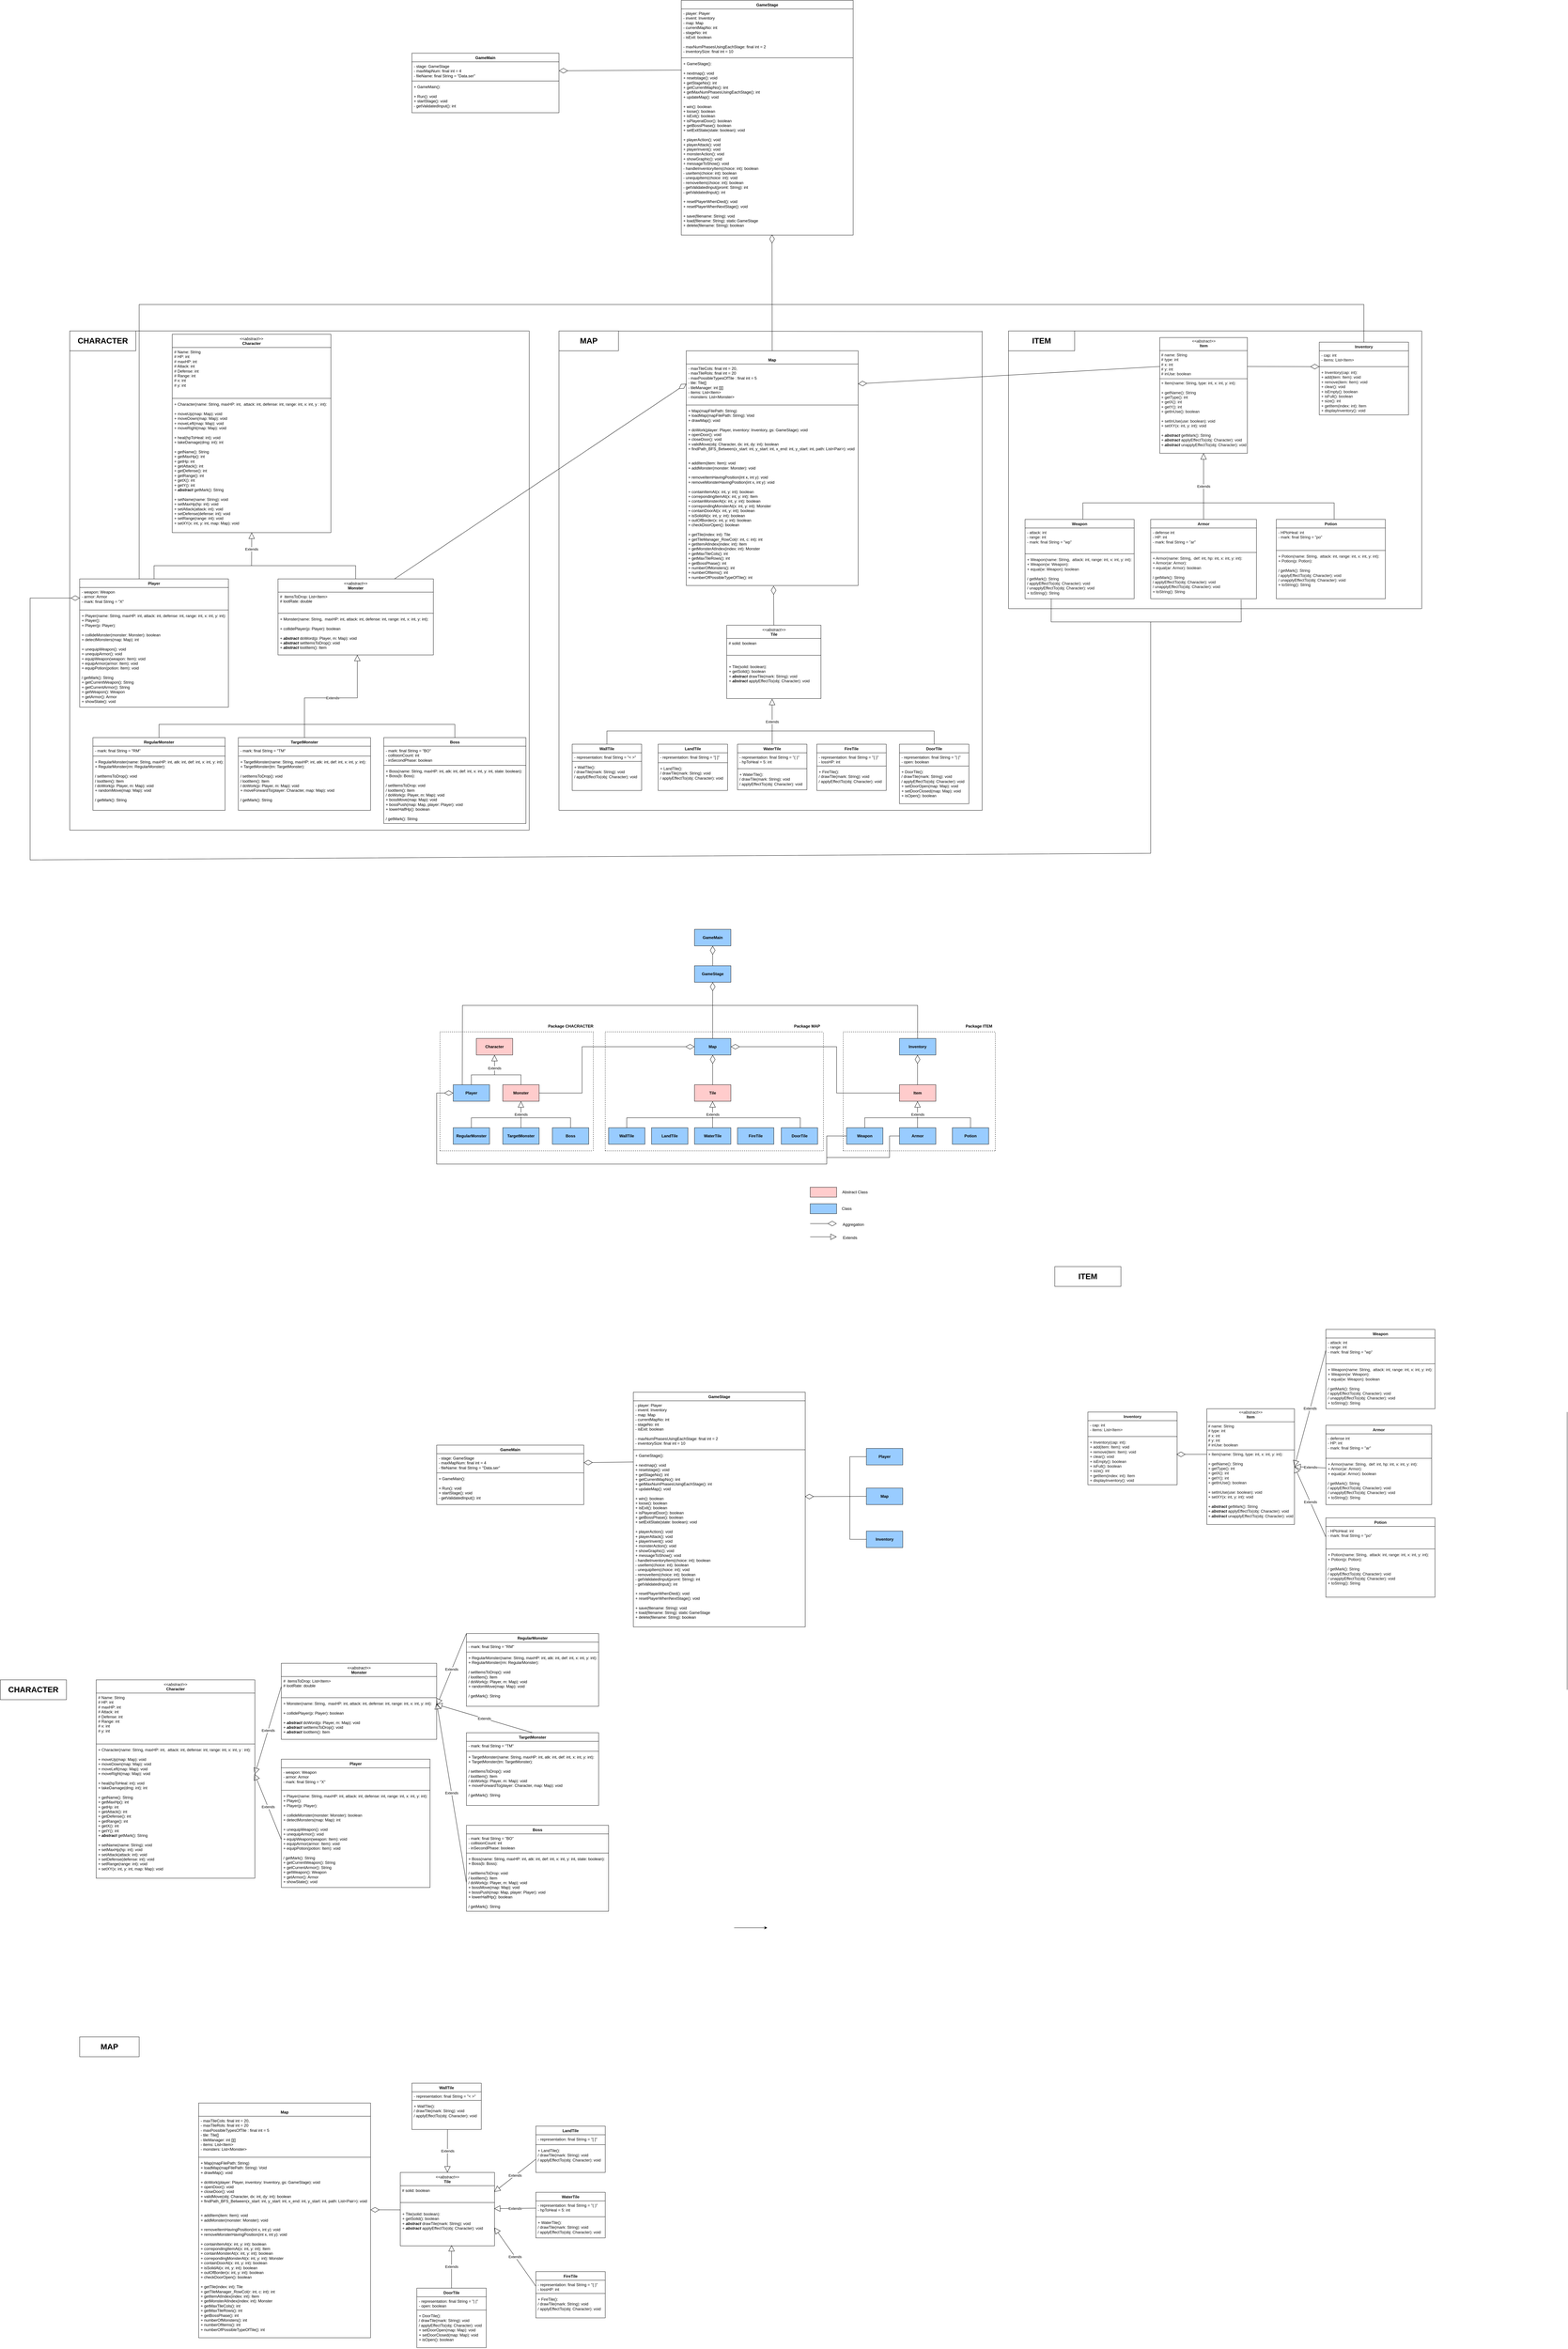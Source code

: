 <mxfile version="24.0.4" type="device">
  <diagram name="Page-1" id="c4acf3e9-155e-7222-9cf6-157b1a14988f">
    <mxGraphModel dx="2391" dy="2306" grid="1" gridSize="10" guides="1" tooltips="1" connect="1" arrows="1" fold="1" page="1" pageScale="1" pageWidth="850" pageHeight="1100" background="none" math="0" shadow="0">
      <root>
        <mxCell id="0" />
        <mxCell id="1" parent="0" />
        <mxCell id="EC4QlUeQcHrwm9ZgJjEd-227" value="&lt;span style=&quot;font-weight: normal;&quot;&gt;&lt;i&gt;&amp;lt;&amp;lt;abstract&amp;gt;&amp;gt;&lt;/i&gt;&lt;/span&gt;&lt;div&gt;Tile&lt;/div&gt;" style="swimlane;fontStyle=1;align=center;verticalAlign=top;childLayout=stackLayout;horizontal=1;startSize=40;horizontalStack=0;resizeParent=1;resizeParentMax=0;resizeLast=0;collapsible=1;marginBottom=0;whiteSpace=wrap;html=1;fontColor=#080808;" parent="1" vertex="1">
          <mxGeometry x="2227.5" y="1210" width="285" height="222" as="geometry">
            <mxRectangle x="370" y="280" width="110" height="40" as="alternateBounds" />
          </mxGeometry>
        </mxCell>
        <mxCell id="EC4QlUeQcHrwm9ZgJjEd-228" value="&amp;nbsp;# solid: boolean" style="text;html=1;align=left;verticalAlign=middle;resizable=0;points=[];autosize=1;strokeColor=none;fillColor=none;" parent="EC4QlUeQcHrwm9ZgJjEd-227" vertex="1">
          <mxGeometry y="40" width="285" height="30" as="geometry" />
        </mxCell>
        <mxCell id="EC4QlUeQcHrwm9ZgJjEd-229" value="" style="line;strokeWidth=1;fillColor=none;align=left;verticalAlign=middle;spacingTop=-1;spacingLeft=3;spacingRight=3;rotatable=0;labelPosition=right;points=[];portConstraint=eastwest;strokeColor=inherit;fontColor=#080808;" parent="EC4QlUeQcHrwm9ZgJjEd-227" vertex="1">
          <mxGeometry y="70" width="285" height="42" as="geometry" />
        </mxCell>
        <mxCell id="EC4QlUeQcHrwm9ZgJjEd-230" value="+ Tile(solid: boolean):&lt;div&gt;+ getSolid(): boolean&lt;br&gt;&lt;div&gt;+ &lt;b&gt;&lt;i&gt;abstract&lt;/i&gt; &lt;/b&gt;drawTile(mark: String): void&lt;/div&gt;&lt;div&gt;&lt;font&gt;+ &lt;b&gt;&lt;i&gt;abstract&lt;/i&gt;&lt;/b&gt; applyEffectTo(obj: Character): void&lt;/font&gt;&lt;/div&gt;&lt;/div&gt;" style="text;strokeColor=none;fillColor=none;align=left;verticalAlign=top;spacingLeft=4;spacingRight=4;overflow=hidden;rotatable=0;points=[[0,0.5],[1,0.5]];portConstraint=eastwest;whiteSpace=wrap;html=1;fontColor=#080808;" parent="EC4QlUeQcHrwm9ZgJjEd-227" vertex="1">
          <mxGeometry y="112" width="285" height="110" as="geometry" />
        </mxCell>
        <mxCell id="EC4QlUeQcHrwm9ZgJjEd-231" value="WallTile" style="swimlane;fontStyle=1;align=center;verticalAlign=top;childLayout=stackLayout;horizontal=1;startSize=26;horizontalStack=0;resizeParent=1;resizeParentMax=0;resizeLast=0;collapsible=1;marginBottom=0;whiteSpace=wrap;html=1;fontColor=#080808;" parent="1" vertex="1">
          <mxGeometry x="1760" y="1570" width="210" height="140" as="geometry" />
        </mxCell>
        <mxCell id="EC4QlUeQcHrwm9ZgJjEd-232" value="- representation: final String = &quot;&amp;lt; &amp;gt;&quot;" style="text;strokeColor=none;fillColor=none;align=left;verticalAlign=top;spacingLeft=4;spacingRight=4;overflow=hidden;rotatable=0;points=[[0,0.5],[1,0.5]];portConstraint=eastwest;whiteSpace=wrap;html=1;fontColor=#080808;" parent="EC4QlUeQcHrwm9ZgJjEd-231" vertex="1">
          <mxGeometry y="26" width="210" height="22" as="geometry" />
        </mxCell>
        <mxCell id="EC4QlUeQcHrwm9ZgJjEd-233" value="" style="line;strokeWidth=1;fillColor=none;align=left;verticalAlign=middle;spacingTop=-1;spacingLeft=3;spacingRight=3;rotatable=0;labelPosition=right;points=[];portConstraint=eastwest;strokeColor=inherit;fontColor=#080808;" parent="EC4QlUeQcHrwm9ZgJjEd-231" vertex="1">
          <mxGeometry y="48" width="210" height="8" as="geometry" />
        </mxCell>
        <mxCell id="EC4QlUeQcHrwm9ZgJjEd-234" value="+ WallTile():&lt;div&gt;/ drawTile(mark: String): void&lt;/div&gt;&lt;div&gt;&lt;span style=&quot;&quot;&gt;/&amp;nbsp;&lt;/span&gt;&lt;span style=&quot;&quot;&gt;applyEffectTo(obj: Character): void&lt;/span&gt;&lt;br&gt;&lt;/div&gt;&lt;div&gt;&lt;br&gt;&lt;/div&gt;" style="text;strokeColor=none;fillColor=none;align=left;verticalAlign=top;spacingLeft=4;spacingRight=4;overflow=hidden;rotatable=0;points=[[0,0.5],[1,0.5]];portConstraint=eastwest;whiteSpace=wrap;html=1;fontColor=#080808;" parent="EC4QlUeQcHrwm9ZgJjEd-231" vertex="1">
          <mxGeometry y="56" width="210" height="84" as="geometry" />
        </mxCell>
        <mxCell id="EC4QlUeQcHrwm9ZgJjEd-235" value="LandTile" style="swimlane;fontStyle=1;align=center;verticalAlign=top;childLayout=stackLayout;horizontal=1;startSize=26;horizontalStack=0;resizeParent=1;resizeParentMax=0;resizeLast=0;collapsible=1;marginBottom=0;whiteSpace=wrap;html=1;fontColor=#080808;" parent="1" vertex="1">
          <mxGeometry x="2020" y="1570" width="210" height="140" as="geometry" />
        </mxCell>
        <mxCell id="EC4QlUeQcHrwm9ZgJjEd-236" value="- representation: final String = &quot;[ ]&quot;" style="text;strokeColor=none;fillColor=none;align=left;verticalAlign=top;spacingLeft=4;spacingRight=4;overflow=hidden;rotatable=0;points=[[0,0.5],[1,0.5]];portConstraint=eastwest;whiteSpace=wrap;html=1;fontColor=#080808;" parent="EC4QlUeQcHrwm9ZgJjEd-235" vertex="1">
          <mxGeometry y="26" width="210" height="26" as="geometry" />
        </mxCell>
        <mxCell id="EC4QlUeQcHrwm9ZgJjEd-237" value="" style="line;strokeWidth=1;fillColor=none;align=left;verticalAlign=middle;spacingTop=-1;spacingLeft=3;spacingRight=3;rotatable=0;labelPosition=right;points=[];portConstraint=eastwest;strokeColor=inherit;fontColor=#080808;" parent="EC4QlUeQcHrwm9ZgJjEd-235" vertex="1">
          <mxGeometry y="52" width="210" height="8" as="geometry" />
        </mxCell>
        <mxCell id="EC4QlUeQcHrwm9ZgJjEd-238" value="+ LandTile():&lt;div&gt;/ drawTile(mark: String): void&lt;/div&gt;&lt;div&gt;&lt;span style=&quot;&quot;&gt;/ applyEffectTo(obj: Character): void&lt;/span&gt;&lt;br&gt;&lt;/div&gt;" style="text;strokeColor=none;fillColor=none;align=left;verticalAlign=top;spacingLeft=4;spacingRight=4;overflow=hidden;rotatable=0;points=[[0,0.5],[1,0.5]];portConstraint=eastwest;whiteSpace=wrap;html=1;fontColor=#080808;" parent="EC4QlUeQcHrwm9ZgJjEd-235" vertex="1">
          <mxGeometry y="60" width="210" height="80" as="geometry" />
        </mxCell>
        <mxCell id="EC4QlUeQcHrwm9ZgJjEd-239" value="WaterTile" style="swimlane;fontStyle=1;align=center;verticalAlign=top;childLayout=stackLayout;horizontal=1;startSize=26;horizontalStack=0;resizeParent=1;resizeParentMax=0;resizeLast=0;collapsible=1;marginBottom=0;whiteSpace=wrap;html=1;fontColor=#080808;" parent="1" vertex="1">
          <mxGeometry x="2260" y="1570" width="210" height="138" as="geometry" />
        </mxCell>
        <mxCell id="EC4QlUeQcHrwm9ZgJjEd-240" value="- representation: final String&amp;nbsp;= &quot;( )&quot;&lt;div&gt;- hpToHeal = 5: int&lt;/div&gt;" style="text;strokeColor=none;fillColor=none;align=left;verticalAlign=top;spacingLeft=4;spacingRight=4;overflow=hidden;rotatable=0;points=[[0,0.5],[1,0.5]];portConstraint=eastwest;whiteSpace=wrap;html=1;fontColor=#080808;" parent="EC4QlUeQcHrwm9ZgJjEd-239" vertex="1">
          <mxGeometry y="26" width="210" height="44" as="geometry" />
        </mxCell>
        <mxCell id="EC4QlUeQcHrwm9ZgJjEd-241" value="" style="line;strokeWidth=1;fillColor=none;align=left;verticalAlign=middle;spacingTop=-1;spacingLeft=3;spacingRight=3;rotatable=0;labelPosition=right;points=[];portConstraint=eastwest;strokeColor=inherit;fontColor=#080808;" parent="EC4QlUeQcHrwm9ZgJjEd-239" vertex="1">
          <mxGeometry y="70" width="210" height="8" as="geometry" />
        </mxCell>
        <mxCell id="EC4QlUeQcHrwm9ZgJjEd-242" value="+ WaterTile():&lt;div&gt;/ drawTile(mark: String): void&lt;/div&gt;&lt;div&gt;&lt;span style=&quot;&quot;&gt;/&amp;nbsp;&lt;/span&gt;&lt;span style=&quot;&quot;&gt;applyEffectTo(obj: Character): void&lt;/span&gt;&lt;br&gt;&lt;/div&gt;" style="text;strokeColor=none;fillColor=none;align=left;verticalAlign=top;spacingLeft=4;spacingRight=4;overflow=hidden;rotatable=0;points=[[0,0.5],[1,0.5]];portConstraint=eastwest;whiteSpace=wrap;html=1;fontColor=#080808;" parent="EC4QlUeQcHrwm9ZgJjEd-239" vertex="1">
          <mxGeometry y="78" width="210" height="60" as="geometry" />
        </mxCell>
        <mxCell id="EC4QlUeQcHrwm9ZgJjEd-243" value="FireTile" style="swimlane;fontStyle=1;align=center;verticalAlign=top;childLayout=stackLayout;horizontal=1;startSize=26;horizontalStack=0;resizeParent=1;resizeParentMax=0;resizeLast=0;collapsible=1;marginBottom=0;whiteSpace=wrap;html=1;fontColor=#080808;" parent="1" vertex="1">
          <mxGeometry x="2500" y="1570" width="210" height="140" as="geometry" />
        </mxCell>
        <mxCell id="EC4QlUeQcHrwm9ZgJjEd-244" value="&lt;div&gt;&lt;font&gt;- representation: final String&lt;span style=&quot;background-color: initial;&quot;&gt;&amp;nbsp;&lt;/span&gt;&lt;span style=&quot;background-color: initial;&quot;&gt;= &quot;{ }&quot;&lt;/span&gt;&lt;br&gt;&lt;/font&gt;&lt;/div&gt;&lt;font&gt;- lossHP: int&lt;/font&gt;" style="text;strokeColor=none;fillColor=none;align=left;verticalAlign=top;spacingLeft=4;spacingRight=4;overflow=hidden;rotatable=0;points=[[0,0.5],[1,0.5]];portConstraint=eastwest;whiteSpace=wrap;html=1;fontColor=#080808;" parent="EC4QlUeQcHrwm9ZgJjEd-243" vertex="1">
          <mxGeometry y="26" width="210" height="36" as="geometry" />
        </mxCell>
        <mxCell id="EC4QlUeQcHrwm9ZgJjEd-245" value="" style="line;strokeWidth=1;fillColor=none;align=left;verticalAlign=middle;spacingTop=-1;spacingLeft=3;spacingRight=3;rotatable=0;labelPosition=right;points=[];portConstraint=eastwest;strokeColor=inherit;fontColor=#080808;" parent="EC4QlUeQcHrwm9ZgJjEd-243" vertex="1">
          <mxGeometry y="62" width="210" height="8" as="geometry" />
        </mxCell>
        <mxCell id="EC4QlUeQcHrwm9ZgJjEd-246" value="+ FireTile():&lt;div&gt;/ drawTile(mark: String): void&lt;/div&gt;&lt;div&gt;&lt;span style=&quot;&quot;&gt;/&amp;nbsp;&lt;/span&gt;&lt;span style=&quot;&quot;&gt;applyEffectTo(obj: Character): void&lt;/span&gt;&lt;br&gt;&lt;/div&gt;" style="text;strokeColor=none;fillColor=none;align=left;verticalAlign=top;spacingLeft=4;spacingRight=4;overflow=hidden;rotatable=0;points=[[0,0.5],[1,0.5]];portConstraint=eastwest;whiteSpace=wrap;html=1;fontColor=#080808;" parent="EC4QlUeQcHrwm9ZgJjEd-243" vertex="1">
          <mxGeometry y="70" width="210" height="70" as="geometry" />
        </mxCell>
        <mxCell id="EC4QlUeQcHrwm9ZgJjEd-259" value="&lt;div&gt;&lt;br&gt;&lt;/div&gt;Map" style="swimlane;fontStyle=1;align=center;verticalAlign=top;childLayout=stackLayout;horizontal=1;startSize=40;horizontalStack=0;resizeParent=1;resizeParentMax=0;resizeLast=0;collapsible=1;marginBottom=0;whiteSpace=wrap;html=1;" parent="1" vertex="1">
          <mxGeometry x="2105" y="380" width="520" height="710" as="geometry" />
        </mxCell>
        <mxCell id="EC4QlUeQcHrwm9ZgJjEd-260" value="&lt;div&gt;- maxTileCols: final int = 20,&amp;nbsp;&lt;/div&gt;&lt;div&gt;- maxTileRols: final int = 20&lt;/div&gt;&lt;div&gt;- maxPossibleTypesOfTile : final int = 5&lt;/div&gt;- tile: Tile[]&lt;div&gt;- tileManager: int [][]&lt;/div&gt;&lt;div&gt;- items: List&amp;lt;Item&amp;gt;&lt;/div&gt;&lt;div&gt;- monsters: List&amp;lt;Monster&amp;gt;&lt;/div&gt;" style="text;strokeColor=none;fillColor=none;align=left;verticalAlign=top;spacingLeft=4;spacingRight=4;overflow=hidden;rotatable=0;points=[[0,0.5],[1,0.5]];portConstraint=eastwest;whiteSpace=wrap;html=1;" parent="EC4QlUeQcHrwm9ZgJjEd-259" vertex="1">
          <mxGeometry y="40" width="520" height="120" as="geometry" />
        </mxCell>
        <mxCell id="EC4QlUeQcHrwm9ZgJjEd-261" value="" style="line;strokeWidth=1;fillColor=none;align=left;verticalAlign=middle;spacingTop=-1;spacingLeft=3;spacingRight=3;rotatable=0;labelPosition=right;points=[];portConstraint=eastwest;strokeColor=inherit;" parent="EC4QlUeQcHrwm9ZgJjEd-259" vertex="1">
          <mxGeometry y="160" width="520" height="8" as="geometry" />
        </mxCell>
        <mxCell id="EC4QlUeQcHrwm9ZgJjEd-262" value="+ Map(mapFilePath: String)&lt;div&gt;+ loadMap(mapFilePath: String): Void&lt;br&gt;&lt;div&gt;+ drawMap(): void&lt;/div&gt;&lt;div&gt;&lt;br&gt;&lt;/div&gt;&lt;div&gt;+ doWork(player: Player, inventory: Inventory, gs: GameStage): void&lt;/div&gt;&lt;div&gt;+ openDoor(): void&lt;/div&gt;&lt;div&gt;+ closeDoor(): void&lt;/div&gt;&lt;div&gt;&lt;div&gt;+ validMove(obj: Character, dx: int, dy: int): boolean&lt;/div&gt;&lt;div&gt;+ findPath_BFS_Between(x_start: int, y_start: int, x_end: int, y_start: int, path: List&amp;lt;Pair&amp;gt;): void&lt;/div&gt;&lt;/div&gt;&lt;div&gt;&lt;br&gt;&lt;/div&gt;&lt;div&gt;&lt;br&gt;&lt;div&gt;+ addItem(item: Item): void&lt;/div&gt;&lt;div&gt;+ addMonster(monster: Monster): void&lt;/div&gt;&lt;div&gt;&lt;br&gt;&lt;/div&gt;&lt;div&gt;+ removeItemHavingPosition(int x, int y): void&lt;/div&gt;&lt;div&gt;+&amp;nbsp;&lt;span style=&quot;background-color: initial;&quot;&gt;removeMonsterHavingPosition(int x, int y): void&lt;/span&gt;&lt;/div&gt;&lt;div&gt;&lt;span style=&quot;background-color: initial;&quot;&gt;&lt;br&gt;&lt;/span&gt;&lt;/div&gt;&lt;div&gt;&lt;div&gt;+ containItemAt(x: int, y: int): boolean&lt;/div&gt;&lt;div&gt;+ correpondingItemAt(x: int, y: int): Item&lt;/div&gt;&lt;div&gt;+ containMonsterAt(x: int, y: int): boolean&lt;/div&gt;&lt;div&gt;&lt;span style=&quot;background-color: initial;&quot;&gt;+ correpondingMonsterAt(x: int, y: int): Monster&lt;/span&gt;&lt;/div&gt;&lt;/div&gt;&lt;div&gt;&lt;span style=&quot;background-color: initial;&quot;&gt;+ containDoorAt(x: int, y: int): boolean&lt;/span&gt;&lt;/div&gt;&lt;div&gt;&lt;span style=&quot;background-color: initial;&quot;&gt;+ isSolidAt(x: int, y: int): boolean&lt;/span&gt;&lt;/div&gt;&lt;div&gt;&lt;span style=&quot;background-color: initial;&quot;&gt;+ outOfBorder(x: int, y: int): boolean&lt;/span&gt;&lt;/div&gt;&lt;div&gt;&lt;span style=&quot;background-color: initial;&quot;&gt;+ checkDoorOpen(): boolean&lt;/span&gt;&lt;/div&gt;&lt;div&gt;&lt;span style=&quot;background-color: initial;&quot;&gt;&lt;br&gt;&lt;/span&gt;&lt;/div&gt;&lt;div&gt;&lt;span style=&quot;background-color: initial;&quot;&gt;+ getTile(index: int): Tile&lt;/span&gt;&lt;/div&gt;&lt;div&gt;&lt;span style=&quot;background-color: initial;&quot;&gt;+ getTileManager_RowCol(r: int, c: int): int&lt;/span&gt;&lt;/div&gt;&lt;div&gt;&lt;span style=&quot;background-color: initial;&quot;&gt;+ getItemAtIndex(index: int): Item&lt;/span&gt;&lt;/div&gt;&lt;div&gt;&lt;span style=&quot;background-color: initial;&quot;&gt;+ getMonsterAtIndex(index: int): Monster&lt;/span&gt;&lt;/div&gt;&lt;div&gt;&lt;span style=&quot;background-color: initial;&quot;&gt;+ getMaxTileCols(): int&lt;/span&gt;&lt;/div&gt;&lt;div&gt;&lt;span style=&quot;background-color: initial;&quot;&gt;+ getMaxTileRows(): int&lt;/span&gt;&lt;/div&gt;&lt;div&gt;&lt;span style=&quot;background-color: initial;&quot;&gt;+ getBossPhase(): int&lt;/span&gt;&lt;/div&gt;&lt;div&gt;&lt;span style=&quot;background-color: initial;&quot;&gt;+ numberOfMonsters(): int&lt;/span&gt;&lt;/div&gt;&lt;div&gt;&lt;span style=&quot;background-color: initial;&quot;&gt;+ numberOfItems(): int&lt;/span&gt;&lt;/div&gt;&lt;div&gt;&lt;span style=&quot;background-color: initial;&quot;&gt;+ numberOfPossibleTypeOfTile(): int&lt;/span&gt;&lt;/div&gt;&lt;div&gt;&lt;br&gt;&lt;/div&gt;&lt;div&gt;&lt;br&gt;&lt;/div&gt;&lt;/div&gt;&lt;/div&gt;" style="text;strokeColor=none;fillColor=none;align=left;verticalAlign=top;spacingLeft=4;spacingRight=4;overflow=hidden;rotatable=0;points=[[0,0.5],[1,0.5]];portConstraint=eastwest;whiteSpace=wrap;html=1;" parent="EC4QlUeQcHrwm9ZgJjEd-259" vertex="1">
          <mxGeometry y="168" width="520" height="542" as="geometry" />
        </mxCell>
        <mxCell id="EC4QlUeQcHrwm9ZgJjEd-263" value="" style="endArrow=none;html=1;rounded=0;" parent="1" edge="1">
          <mxGeometry width="50" height="50" relative="1" as="geometry">
            <mxPoint x="1720" y="320" as="sourcePoint" />
            <mxPoint x="3000" y="322" as="targetPoint" />
          </mxGeometry>
        </mxCell>
        <mxCell id="EC4QlUeQcHrwm9ZgJjEd-282" value="&lt;b&gt;&lt;font style=&quot;font-size: 24px;&quot;&gt;MAP&lt;/font&gt;&lt;/b&gt;" style="rounded=0;whiteSpace=wrap;html=1;" parent="1" vertex="1">
          <mxGeometry x="1720" y="320" width="180" height="60" as="geometry" />
        </mxCell>
        <mxCell id="EC4QlUeQcHrwm9ZgJjEd-283" value="&lt;span style=&quot;font-weight: normal;&quot;&gt;&lt;i&gt;&amp;lt;&amp;lt;abstract&amp;gt;&amp;gt;&lt;/i&gt;&lt;/span&gt;&lt;div&gt;Character&lt;/div&gt;" style="swimlane;fontStyle=1;align=center;verticalAlign=top;childLayout=stackLayout;horizontal=1;startSize=40;horizontalStack=0;resizeParent=1;resizeParentMax=0;resizeLast=0;collapsible=1;marginBottom=0;whiteSpace=wrap;html=1;fontColor=#050505;" parent="1" vertex="1">
          <mxGeometry x="550" y="330" width="480" height="600" as="geometry">
            <mxRectangle x="370" y="280" width="110" height="40" as="alternateBounds" />
          </mxGeometry>
        </mxCell>
        <mxCell id="EC4QlUeQcHrwm9ZgJjEd-284" value="# Name: String&lt;div&gt;# HP: int&lt;/div&gt;&lt;div&gt;# maxHP: int&lt;/div&gt;&lt;div&gt;# Attack: int&lt;/div&gt;&lt;div&gt;# Defense: int&lt;/div&gt;&lt;div&gt;# Range: int&lt;/div&gt;&lt;div&gt;# x: int&lt;/div&gt;&lt;div&gt;# y: int&lt;/div&gt;" style="text;strokeColor=none;fillColor=none;align=left;verticalAlign=top;spacingLeft=4;spacingRight=4;overflow=hidden;rotatable=0;points=[[0,0.5],[1,0.5]];portConstraint=eastwest;whiteSpace=wrap;html=1;fontColor=#050505;" parent="EC4QlUeQcHrwm9ZgJjEd-283" vertex="1">
          <mxGeometry y="40" width="480" height="150" as="geometry" />
        </mxCell>
        <mxCell id="EC4QlUeQcHrwm9ZgJjEd-285" value="" style="line;strokeWidth=1;fillColor=none;align=left;verticalAlign=middle;spacingTop=-1;spacingLeft=3;spacingRight=3;rotatable=0;labelPosition=right;points=[];portConstraint=eastwest;strokeColor=inherit;fontColor=#050505;" parent="EC4QlUeQcHrwm9ZgJjEd-283" vertex="1">
          <mxGeometry y="190" width="480" height="8" as="geometry" />
        </mxCell>
        <mxCell id="EC4QlUeQcHrwm9ZgJjEd-286" value="+ Character(name: String, maxHP: int,&amp;nbsp; attack: int, defense: int, range: int, x: int, y : int):&lt;div&gt;&lt;br&gt;&lt;/div&gt;&lt;div&gt;&lt;div&gt;&lt;span style=&quot;background-color: initial;&quot;&gt;+ moveUp(map: Map): void&lt;/span&gt;&lt;br&gt;&lt;/div&gt;&lt;div&gt;+ moveDown(map: Map): void&lt;br&gt;&lt;/div&gt;&lt;div&gt;+ moveLeft(map: Map): void&lt;br&gt;&lt;/div&gt;&lt;div&gt;+ moveRight(map: Map): void&lt;/div&gt;&lt;div&gt;&lt;span style=&quot;background-color: initial;&quot;&gt;&lt;br&gt;&lt;/span&gt;&lt;/div&gt;&lt;div&gt;&lt;div&gt;+ heal(hpToHeal: int): void&lt;/div&gt;&lt;div&gt;+ takeDamage(dmg: int): int&lt;/div&gt;&lt;/div&gt;&lt;div&gt;&lt;br&gt;&lt;/div&gt;&lt;div&gt;+ getName(): String&lt;/div&gt;&lt;div&gt;+ getMaxHp(): int&lt;/div&gt;&lt;div&gt;+ getHp: int&lt;/div&gt;&lt;div&gt;+ getAttack(): int&lt;/div&gt;&lt;div&gt;+ getDefense(): int&lt;/div&gt;&lt;div&gt;+ getRange(): int&lt;/div&gt;&lt;div&gt;&lt;div&gt;&lt;span style=&quot;background-color: initial;&quot;&gt;+ getX(): int&lt;/span&gt;&lt;/div&gt;&lt;div&gt;+ getY(): int&lt;/div&gt;&lt;/div&gt;&lt;div&gt;&lt;i&gt;+ &lt;b&gt;abstract&lt;/b&gt;&lt;/i&gt;&amp;nbsp;getMark(): String&lt;br&gt;&lt;/div&gt;&lt;div&gt;&lt;br&gt;&lt;/div&gt;&lt;div&gt;+ setName(name: String): void&lt;/div&gt;&lt;div&gt;+ setMaxHp(hp: int): void&lt;/div&gt;&lt;div&gt;+ setAttack(attack: int): void&lt;/div&gt;&lt;div&gt;+ setDefense(defense: int): void&lt;/div&gt;&lt;div&gt;+ setRange(range: int): void&lt;/div&gt;&lt;div&gt;+ setXY(x: int, y: int, map: Map): void&lt;br&gt;&lt;/div&gt;&lt;div&gt;&lt;br&gt;&lt;/div&gt;&lt;div&gt;&lt;br&gt;&lt;/div&gt;&lt;div&gt;&lt;br&gt;&lt;/div&gt;&lt;/div&gt;&lt;div&gt;&lt;br&gt;&lt;/div&gt;" style="text;strokeColor=none;fillColor=none;align=left;verticalAlign=top;spacingLeft=4;spacingRight=4;overflow=hidden;rotatable=0;points=[[0,0.5],[1,0.5]];portConstraint=eastwest;whiteSpace=wrap;html=1;fontColor=#050505;" parent="EC4QlUeQcHrwm9ZgJjEd-283" vertex="1">
          <mxGeometry y="198" width="480" height="402" as="geometry" />
        </mxCell>
        <mxCell id="EC4QlUeQcHrwm9ZgJjEd-287" value="Player" style="swimlane;fontStyle=1;align=center;verticalAlign=top;childLayout=stackLayout;horizontal=1;startSize=26;horizontalStack=0;resizeParent=1;resizeParentMax=0;resizeLast=0;collapsible=1;marginBottom=0;whiteSpace=wrap;html=1;fontColor=#050505;" parent="1" vertex="1">
          <mxGeometry x="270" y="1070" width="450" height="388" as="geometry" />
        </mxCell>
        <mxCell id="EC4QlUeQcHrwm9ZgJjEd-288" value="&lt;div&gt;- weapon: Weapon&lt;/div&gt;- armor: Armor&lt;div&gt;- mark: final String&amp;nbsp;&lt;span style=&quot;background-color: initial;&quot;&gt;= &quot;X&quot;&lt;/span&gt;&lt;/div&gt;" style="text;strokeColor=none;fillColor=none;align=left;verticalAlign=top;spacingLeft=4;spacingRight=4;overflow=hidden;rotatable=0;points=[[0,0.5],[1,0.5]];portConstraint=eastwest;whiteSpace=wrap;html=1;fontColor=#050505;" parent="EC4QlUeQcHrwm9ZgJjEd-287" vertex="1">
          <mxGeometry y="26" width="450" height="64" as="geometry" />
        </mxCell>
        <mxCell id="EC4QlUeQcHrwm9ZgJjEd-289" value="" style="line;strokeWidth=1;fillColor=none;align=left;verticalAlign=middle;spacingTop=-1;spacingLeft=3;spacingRight=3;rotatable=0;labelPosition=right;points=[];portConstraint=eastwest;strokeColor=inherit;fontColor=#050505;" parent="EC4QlUeQcHrwm9ZgJjEd-287" vertex="1">
          <mxGeometry y="90" width="450" height="8" as="geometry" />
        </mxCell>
        <mxCell id="EC4QlUeQcHrwm9ZgJjEd-290" value="+ Player(name: String, maxHP: int, attack: int, defense: int, range: int, x: int, y: int):&lt;div&gt;+ Player():&lt;/div&gt;&lt;div&gt;+ Player(p: Player):&lt;/div&gt;&lt;div&gt;&lt;br&gt;&lt;/div&gt;&lt;div&gt;+ collideMonster(monster: Monster): boolean&lt;/div&gt;&lt;div&gt;+ detectMonsters(map: Map): int&lt;/div&gt;&lt;div&gt;&lt;br&gt;&lt;/div&gt;&lt;div&gt;&lt;div&gt;&lt;div&gt;+ unequipWeapon(): void&lt;/div&gt;&lt;div&gt;+ unequipArmor(): void&lt;/div&gt;&lt;div&gt;+ equipWeapon(weapon: Item): void&lt;/div&gt;&lt;div&gt;+ equipArmor(armor: Item): void&lt;/div&gt;&lt;/div&gt;&lt;div&gt;+ equipPotion(potion: Item): void&lt;/div&gt;&lt;div&gt;&lt;br&gt;&lt;/div&gt;&lt;div&gt;/ getMark(): String&lt;/div&gt;&lt;div&gt;+ getCurrentWeapon(): String&lt;/div&gt;&lt;div&gt;+ getCurrentArmor(): String&lt;/div&gt;&lt;div&gt;+ getWeapon(): Weapon&lt;/div&gt;&lt;div&gt;+ getArmor(): Armor&lt;/div&gt;&lt;div&gt;+ showState(): void&lt;/div&gt;&lt;div&gt;&lt;br&gt;&lt;/div&gt;&lt;div&gt;&lt;br&gt;&lt;/div&gt;&lt;/div&gt;" style="text;strokeColor=none;fillColor=none;align=left;verticalAlign=top;spacingLeft=4;spacingRight=4;overflow=hidden;rotatable=0;points=[[0,0.5],[1,0.5]];portConstraint=eastwest;whiteSpace=wrap;html=1;fontColor=#050505;" parent="EC4QlUeQcHrwm9ZgJjEd-287" vertex="1">
          <mxGeometry y="98" width="450" height="290" as="geometry" />
        </mxCell>
        <mxCell id="EC4QlUeQcHrwm9ZgJjEd-295" value="&lt;div&gt;&lt;span style=&quot;font-weight: normal;&quot;&gt;&lt;i&gt;&amp;lt;&amp;lt;abstract&amp;gt;&amp;gt;&lt;/i&gt;&lt;/span&gt;&lt;/div&gt;Monster" style="swimlane;fontStyle=1;align=center;verticalAlign=top;childLayout=stackLayout;horizontal=1;startSize=40;horizontalStack=0;resizeParent=1;resizeParentMax=0;resizeLast=0;collapsible=1;marginBottom=0;whiteSpace=wrap;html=1;" parent="1" vertex="1">
          <mxGeometry x="870" y="1070" width="470" height="230" as="geometry" />
        </mxCell>
        <mxCell id="EC4QlUeQcHrwm9ZgJjEd-296" value="#&amp;nbsp; itemsToDrop: List&amp;lt;Item&amp;gt;&lt;div&gt;# lootRate: double&lt;/div&gt;" style="text;strokeColor=none;fillColor=none;align=left;verticalAlign=top;spacingLeft=4;spacingRight=4;overflow=hidden;rotatable=0;points=[[0,0.5],[1,0.5]];portConstraint=eastwest;whiteSpace=wrap;html=1;" parent="EC4QlUeQcHrwm9ZgJjEd-295" vertex="1">
          <mxGeometry y="40" width="470" height="60" as="geometry" />
        </mxCell>
        <mxCell id="EC4QlUeQcHrwm9ZgJjEd-297" value="" style="line;strokeWidth=1;fillColor=none;align=left;verticalAlign=middle;spacingTop=-1;spacingLeft=3;spacingRight=3;rotatable=0;labelPosition=right;points=[];portConstraint=eastwest;strokeColor=inherit;" parent="EC4QlUeQcHrwm9ZgJjEd-295" vertex="1">
          <mxGeometry y="100" width="470" height="8" as="geometry" />
        </mxCell>
        <mxCell id="EC4QlUeQcHrwm9ZgJjEd-298" value="+ Monster(&lt;span style=&quot;color: rgb(5, 5, 5);&quot;&gt;name: String,&amp;nbsp; maxHP: int, attack: int, defense: int, range: int, x: int, y: int&lt;/span&gt;&lt;span style=&quot;background-color: initial;&quot;&gt;):&lt;/span&gt;&lt;div&gt;&lt;br&gt;&lt;/div&gt;&lt;div&gt;+ collidePlayer(p: Player): boolean&lt;div&gt;&lt;div&gt;&lt;div&gt;&lt;br&gt;&lt;/div&gt;&lt;div&gt;+ &lt;b&gt;&lt;i&gt;abstract&lt;/i&gt;&lt;/b&gt; doWord(p: Player, m: Map): void&lt;/div&gt;&lt;div&gt;+ &lt;b&gt;&lt;i&gt;abstract&lt;/i&gt;&lt;/b&gt; setItemsToDrop(): void&lt;/div&gt;&lt;div&gt;+ &lt;b&gt;&lt;i&gt;abstract&lt;/i&gt;&lt;/b&gt; lootItem(): Item&lt;br&gt;&lt;/div&gt;&lt;div&gt;&amp;nbsp;&lt;/div&gt;&lt;/div&gt;&lt;/div&gt;&lt;/div&gt;" style="text;strokeColor=none;fillColor=none;align=left;verticalAlign=top;spacingLeft=4;spacingRight=4;overflow=hidden;rotatable=0;points=[[0,0.5],[1,0.5]];portConstraint=eastwest;whiteSpace=wrap;html=1;" parent="EC4QlUeQcHrwm9ZgJjEd-295" vertex="1">
          <mxGeometry y="108" width="470" height="122" as="geometry" />
        </mxCell>
        <mxCell id="EC4QlUeQcHrwm9ZgJjEd-299" value="RegularMonster" style="swimlane;fontStyle=1;align=center;verticalAlign=top;childLayout=stackLayout;horizontal=1;startSize=26;horizontalStack=0;resizeParent=1;resizeParentMax=0;resizeLast=0;collapsible=1;marginBottom=0;whiteSpace=wrap;html=1;" parent="1" vertex="1">
          <mxGeometry x="310" y="1550" width="400" height="220" as="geometry" />
        </mxCell>
        <mxCell id="EC4QlUeQcHrwm9ZgJjEd-300" value="- mark: final String = &quot;RM&quot;" style="text;strokeColor=none;fillColor=none;align=left;verticalAlign=top;spacingLeft=4;spacingRight=4;overflow=hidden;rotatable=0;points=[[0,0.5],[1,0.5]];portConstraint=eastwest;whiteSpace=wrap;html=1;" parent="EC4QlUeQcHrwm9ZgJjEd-299" vertex="1">
          <mxGeometry y="26" width="400" height="26" as="geometry" />
        </mxCell>
        <mxCell id="EC4QlUeQcHrwm9ZgJjEd-301" value="" style="line;strokeWidth=1;fillColor=none;align=left;verticalAlign=middle;spacingTop=-1;spacingLeft=3;spacingRight=3;rotatable=0;labelPosition=right;points=[];portConstraint=eastwest;strokeColor=inherit;" parent="EC4QlUeQcHrwm9ZgJjEd-299" vertex="1">
          <mxGeometry y="52" width="400" height="8" as="geometry" />
        </mxCell>
        <mxCell id="EC4QlUeQcHrwm9ZgJjEd-302" value="&lt;div&gt;+ RegularMonster(name: String, maxHP: int, atk: int, def: int, x: int, y: int):&lt;/div&gt;&lt;div&gt;+ RegularMonster(rm: RegularMonster):&lt;/div&gt;&lt;div&gt;&lt;br&gt;&lt;/div&gt;&lt;div&gt;/ setItemsToDrop(): void&lt;/div&gt;&lt;div&gt;/ lootItem(): Item&lt;/div&gt;&lt;div&gt;/ doWork(p: Player, m: Map): void&lt;/div&gt;+ randomMove(map: Map): void&lt;div&gt;&lt;br&gt;&lt;/div&gt;&lt;div&gt;/ getMark(): String&lt;br&gt;&lt;/div&gt;" style="text;strokeColor=none;fillColor=none;align=left;verticalAlign=top;spacingLeft=4;spacingRight=4;overflow=hidden;rotatable=0;points=[[0,0.5],[1,0.5]];portConstraint=eastwest;whiteSpace=wrap;html=1;" parent="EC4QlUeQcHrwm9ZgJjEd-299" vertex="1">
          <mxGeometry y="60" width="400" height="160" as="geometry" />
        </mxCell>
        <mxCell id="EC4QlUeQcHrwm9ZgJjEd-303" value="TargetMonster" style="swimlane;fontStyle=1;align=center;verticalAlign=top;childLayout=stackLayout;horizontal=1;startSize=26;horizontalStack=0;resizeParent=1;resizeParentMax=0;resizeLast=0;collapsible=1;marginBottom=0;whiteSpace=wrap;html=1;" parent="1" vertex="1">
          <mxGeometry x="750" y="1550" width="400" height="220" as="geometry" />
        </mxCell>
        <mxCell id="EC4QlUeQcHrwm9ZgJjEd-304" value="- mark: final String = &quot;TM&quot;" style="text;strokeColor=none;fillColor=none;align=left;verticalAlign=top;spacingLeft=4;spacingRight=4;overflow=hidden;rotatable=0;points=[[0,0.5],[1,0.5]];portConstraint=eastwest;whiteSpace=wrap;html=1;" parent="EC4QlUeQcHrwm9ZgJjEd-303" vertex="1">
          <mxGeometry y="26" width="400" height="26" as="geometry" />
        </mxCell>
        <mxCell id="EC4QlUeQcHrwm9ZgJjEd-305" value="" style="line;strokeWidth=1;fillColor=none;align=left;verticalAlign=middle;spacingTop=-1;spacingLeft=3;spacingRight=3;rotatable=0;labelPosition=right;points=[];portConstraint=eastwest;strokeColor=inherit;" parent="EC4QlUeQcHrwm9ZgJjEd-303" vertex="1">
          <mxGeometry y="52" width="400" height="8" as="geometry" />
        </mxCell>
        <mxCell id="EC4QlUeQcHrwm9ZgJjEd-306" value="&lt;div&gt;&lt;div&gt;&lt;span style=&quot;background-color: initial;&quot;&gt;+ TargetMonster(&lt;/span&gt;&lt;span style=&quot;background-color: initial;&quot;&gt;name: String, maxHP: int, atk: int, def: int, x: int, y: int&lt;/span&gt;&lt;span style=&quot;background-color: initial;&quot;&gt;):&lt;/span&gt;&lt;/div&gt;&lt;div&gt;&lt;span style=&quot;background-color: initial;&quot;&gt;+ TargetMonster(tm: TargetMonster):&lt;/span&gt;&lt;/div&gt;&lt;div&gt;&lt;span style=&quot;background-color: initial;&quot;&gt;&lt;br&gt;&lt;/span&gt;&lt;/div&gt;&lt;div&gt;&lt;span style=&quot;background-color: initial;&quot;&gt;/ setItemsToDrop(): void&lt;/span&gt;&lt;/div&gt;&lt;div&gt;/ lootItem(): Item&lt;/div&gt;&lt;/div&gt;&lt;div&gt;/ doWork(p: Player, m: Map): void&lt;br&gt;&lt;/div&gt;+ moveForwardTo(player: Character, map: Map): void&lt;div&gt;&lt;br&gt;&lt;/div&gt;&lt;div&gt;/ getMark(): String&lt;/div&gt;" style="text;strokeColor=none;fillColor=none;align=left;verticalAlign=top;spacingLeft=4;spacingRight=4;overflow=hidden;rotatable=0;points=[[0,0.5],[1,0.5]];portConstraint=eastwest;whiteSpace=wrap;html=1;" parent="EC4QlUeQcHrwm9ZgJjEd-303" vertex="1">
          <mxGeometry y="60" width="400" height="160" as="geometry" />
        </mxCell>
        <mxCell id="EC4QlUeQcHrwm9ZgJjEd-307" value="Boss" style="swimlane;fontStyle=1;align=center;verticalAlign=top;childLayout=stackLayout;horizontal=1;startSize=26;horizontalStack=0;resizeParent=1;resizeParentMax=0;resizeLast=0;collapsible=1;marginBottom=0;whiteSpace=wrap;html=1;" parent="1" vertex="1">
          <mxGeometry x="1190" y="1550" width="430" height="260" as="geometry" />
        </mxCell>
        <mxCell id="EC4QlUeQcHrwm9ZgJjEd-308" value="- mark: final String = &quot;BO&quot;&lt;div&gt;- collisionCount: int&lt;/div&gt;&lt;div&gt;- inSecondPhase: boolean&lt;/div&gt;" style="text;strokeColor=none;fillColor=none;align=left;verticalAlign=top;spacingLeft=4;spacingRight=4;overflow=hidden;rotatable=0;points=[[0,0.5],[1,0.5]];portConstraint=eastwest;whiteSpace=wrap;html=1;" parent="EC4QlUeQcHrwm9ZgJjEd-307" vertex="1">
          <mxGeometry y="26" width="430" height="54" as="geometry" />
        </mxCell>
        <mxCell id="EC4QlUeQcHrwm9ZgJjEd-309" value="" style="line;strokeWidth=1;fillColor=none;align=left;verticalAlign=middle;spacingTop=-1;spacingLeft=3;spacingRight=3;rotatable=0;labelPosition=right;points=[];portConstraint=eastwest;strokeColor=inherit;" parent="EC4QlUeQcHrwm9ZgJjEd-307" vertex="1">
          <mxGeometry y="80" width="430" height="8" as="geometry" />
        </mxCell>
        <mxCell id="EC4QlUeQcHrwm9ZgJjEd-310" value="&lt;div&gt;&lt;span style=&quot;background-color: initial;&quot;&gt;+ Boss(&lt;/span&gt;&lt;span style=&quot;background-color: initial;&quot;&gt;name: String, maxHP: int, atk: int, def: int, x: int, y: int, state: boolean&lt;/span&gt;&lt;span style=&quot;background-color: initial;&quot;&gt;):&lt;/span&gt;&lt;br&gt;&lt;/div&gt;&lt;div&gt;&lt;span style=&quot;background-color: initial;&quot;&gt;+ Boss(b: Boss):&lt;/span&gt;&lt;/div&gt;&lt;div&gt;&lt;span style=&quot;background-color: initial;&quot;&gt;&lt;br&gt;&lt;/span&gt;&lt;/div&gt;&lt;div&gt;/ setItemsToDrop: void&lt;/div&gt;&lt;div&gt;/ lootItem(): Item&lt;/div&gt;&lt;div&gt;/ doWork(p: Player, m: Map): void&lt;/div&gt;&lt;div&gt;+ bossMove(map: Map): void&lt;/div&gt;&lt;div&gt;+ bossPush(map: Map, player: Player): void&lt;/div&gt;&lt;div&gt;+ lowerHalfHp(): boolean&lt;/div&gt;&lt;div&gt;&lt;br&gt;&lt;/div&gt;&lt;div&gt;/ getMark(): String&lt;/div&gt;" style="text;strokeColor=none;fillColor=none;align=left;verticalAlign=top;spacingLeft=4;spacingRight=4;overflow=hidden;rotatable=0;points=[[0,0.5],[1,0.5]];portConstraint=eastwest;whiteSpace=wrap;html=1;" parent="EC4QlUeQcHrwm9ZgJjEd-307" vertex="1">
          <mxGeometry y="88" width="430" height="172" as="geometry" />
        </mxCell>
        <mxCell id="EC4QlUeQcHrwm9ZgJjEd-315" value="" style="endArrow=none;html=1;rounded=0;" parent="1" edge="1">
          <mxGeometry width="50" height="50" relative="1" as="geometry">
            <mxPoint x="3080" y="1160" as="sourcePoint" />
            <mxPoint x="4330" y="1160" as="targetPoint" />
          </mxGeometry>
        </mxCell>
        <mxCell id="EC4QlUeQcHrwm9ZgJjEd-316" value="" style="endArrow=none;html=1;rounded=0;" parent="1" edge="1">
          <mxGeometry width="50" height="50" relative="1" as="geometry">
            <mxPoint x="240" y="1830" as="sourcePoint" />
            <mxPoint x="240" y="360" as="targetPoint" />
          </mxGeometry>
        </mxCell>
        <mxCell id="EC4QlUeQcHrwm9ZgJjEd-319" value="&lt;b&gt;&lt;font style=&quot;font-size: 24px;&quot;&gt;CHARACTER&lt;/font&gt;&lt;/b&gt;" style="rounded=0;whiteSpace=wrap;html=1;" parent="1" vertex="1">
          <mxGeometry x="240" y="320" width="200" height="60" as="geometry" />
        </mxCell>
        <mxCell id="EC4QlUeQcHrwm9ZgJjEd-320" value="Inventory" style="swimlane;fontStyle=1;align=center;verticalAlign=top;childLayout=stackLayout;horizontal=1;startSize=26;horizontalStack=0;resizeParent=1;resizeParentMax=0;resizeLast=0;collapsible=1;marginBottom=0;whiteSpace=wrap;html=1;fontColor=#121212;" parent="1" vertex="1">
          <mxGeometry x="4020" y="354" width="270" height="220" as="geometry" />
        </mxCell>
        <mxCell id="EC4QlUeQcHrwm9ZgJjEd-321" value="&lt;div&gt;- cap: int&lt;/div&gt;- items: List&amp;lt;Item&amp;gt;" style="text;strokeColor=none;fillColor=none;align=left;verticalAlign=top;spacingLeft=4;spacingRight=4;overflow=hidden;rotatable=0;points=[[0,0.5],[1,0.5]];portConstraint=eastwest;whiteSpace=wrap;html=1;fontColor=#121212;" parent="EC4QlUeQcHrwm9ZgJjEd-320" vertex="1">
          <mxGeometry y="26" width="270" height="44" as="geometry" />
        </mxCell>
        <mxCell id="EC4QlUeQcHrwm9ZgJjEd-322" value="" style="line;strokeWidth=1;fillColor=none;align=left;verticalAlign=middle;spacingTop=-1;spacingLeft=3;spacingRight=3;rotatable=0;labelPosition=right;points=[];portConstraint=eastwest;strokeColor=inherit;fontColor=#121212;" parent="EC4QlUeQcHrwm9ZgJjEd-320" vertex="1">
          <mxGeometry y="70" width="270" height="8" as="geometry" />
        </mxCell>
        <mxCell id="EC4QlUeQcHrwm9ZgJjEd-323" value="&lt;div&gt;+ Inventory(cap: int):&lt;/div&gt;+ add(item: Item): void&lt;div&gt;+ remove(item: Item): void&amp;nbsp;&lt;/div&gt;&lt;div&gt;+ clear(): void&lt;/div&gt;&lt;div&gt;+ isEmpty(): boolean&lt;/div&gt;&lt;div&gt;+ isFull(): boolean&lt;/div&gt;&lt;div&gt;+ size(): int&lt;/div&gt;&lt;div&gt;+ getItem(index: int): Item&lt;/div&gt;&lt;div&gt;+ displayInventory(): void&lt;/div&gt;" style="text;strokeColor=none;fillColor=none;align=left;verticalAlign=top;spacingLeft=4;spacingRight=4;overflow=hidden;rotatable=0;points=[[0,0.5],[1,0.5]];portConstraint=eastwest;whiteSpace=wrap;html=1;fontColor=#121212;" parent="EC4QlUeQcHrwm9ZgJjEd-320" vertex="1">
          <mxGeometry y="78" width="270" height="142" as="geometry" />
        </mxCell>
        <mxCell id="EC4QlUeQcHrwm9ZgJjEd-324" value="Weapon" style="swimlane;fontStyle=1;align=center;verticalAlign=top;childLayout=stackLayout;horizontal=1;startSize=26;horizontalStack=0;resizeParent=1;resizeParentMax=0;resizeLast=0;collapsible=1;marginBottom=0;whiteSpace=wrap;html=1;fontColor=#121212;" parent="1" vertex="1">
          <mxGeometry x="3130" y="890" width="330" height="240" as="geometry" />
        </mxCell>
        <mxCell id="EC4QlUeQcHrwm9ZgJjEd-325" value="- attack: int&amp;nbsp;&lt;div&gt;- range: int&lt;/div&gt;&lt;div&gt;- mark: final String&amp;nbsp;&lt;span style=&quot;background-color: initial;&quot;&gt;= &quot;wp&quot;&lt;/span&gt;&lt;span style=&quot;background-color: initial;&quot;&gt;&amp;nbsp;&lt;/span&gt;&lt;/div&gt;" style="text;strokeColor=none;fillColor=none;align=left;verticalAlign=top;spacingLeft=4;spacingRight=4;overflow=hidden;rotatable=0;points=[[0,0.5],[1,0.5]];portConstraint=eastwest;whiteSpace=wrap;html=1;fontColor=#121212;" parent="EC4QlUeQcHrwm9ZgJjEd-324" vertex="1">
          <mxGeometry y="26" width="330" height="74" as="geometry" />
        </mxCell>
        <mxCell id="EC4QlUeQcHrwm9ZgJjEd-326" value="" style="line;strokeWidth=1;fillColor=none;align=left;verticalAlign=middle;spacingTop=-1;spacingLeft=3;spacingRight=3;rotatable=0;labelPosition=right;points=[];portConstraint=eastwest;strokeColor=inherit;fontColor=#121212;" parent="EC4QlUeQcHrwm9ZgJjEd-324" vertex="1">
          <mxGeometry y="100" width="330" height="8" as="geometry" />
        </mxCell>
        <mxCell id="EC4QlUeQcHrwm9ZgJjEd-327" value="&lt;div&gt;+ Weapon(name: String,&amp;nbsp; attack: int, range: int,&amp;nbsp;&lt;span style=&quot;background-color: initial;&quot;&gt;x: int, y: int&lt;/span&gt;&lt;span style=&quot;background-color: initial;&quot;&gt;):&lt;/span&gt;&lt;/div&gt;&lt;div&gt;&lt;span style=&quot;background-color: initial;&quot;&gt;+ Weapon(w: Weapon):&lt;/span&gt;&lt;/div&gt;&lt;div&gt;+ equal(w: Weapon): boolean&lt;/div&gt;&lt;div&gt;&lt;span style=&quot;background-color: initial;&quot;&gt;&lt;br&gt;&lt;/span&gt;&lt;/div&gt;&lt;div&gt;/ getMark(): String&lt;/div&gt;/ applyEffectTo(obj: Character): void&lt;div&gt;/ unapplyEffectTo(obj: Character): void&lt;/div&gt;&lt;div&gt;+ toString(): String&lt;/div&gt;" style="text;strokeColor=none;fillColor=none;align=left;verticalAlign=top;spacingLeft=4;spacingRight=4;overflow=hidden;rotatable=0;points=[[0,0.5],[1,0.5]];portConstraint=eastwest;whiteSpace=wrap;html=1;fontColor=#121212;" parent="EC4QlUeQcHrwm9ZgJjEd-324" vertex="1">
          <mxGeometry y="108" width="330" height="132" as="geometry" />
        </mxCell>
        <mxCell id="EC4QlUeQcHrwm9ZgJjEd-328" value="Armor" style="swimlane;fontStyle=1;align=center;verticalAlign=top;childLayout=stackLayout;horizontal=1;startSize=26;horizontalStack=0;resizeParent=1;resizeParentMax=0;resizeLast=0;collapsible=1;marginBottom=0;whiteSpace=wrap;html=1;fontColor=#121212;" parent="1" vertex="1">
          <mxGeometry x="3510" y="890" width="320" height="240" as="geometry" />
        </mxCell>
        <mxCell id="EC4QlUeQcHrwm9ZgJjEd-329" value="- defense int&amp;nbsp;&lt;div&gt;- HP: int&lt;/div&gt;&lt;div&gt;- mark: final String&amp;nbsp;&lt;span style=&quot;background-color: initial;&quot;&gt;= &quot;ar&quot;&lt;/span&gt;&lt;span style=&quot;background-color: initial;&quot;&gt;&amp;nbsp;&lt;/span&gt;&lt;/div&gt;" style="text;strokeColor=none;fillColor=none;align=left;verticalAlign=top;spacingLeft=4;spacingRight=4;overflow=hidden;rotatable=0;points=[[0,0.5],[1,0.5]];portConstraint=eastwest;whiteSpace=wrap;html=1;fontColor=#121212;" parent="EC4QlUeQcHrwm9ZgJjEd-328" vertex="1">
          <mxGeometry y="26" width="320" height="70" as="geometry" />
        </mxCell>
        <mxCell id="EC4QlUeQcHrwm9ZgJjEd-330" value="" style="line;strokeWidth=1;fillColor=none;align=left;verticalAlign=middle;spacingTop=-1;spacingLeft=3;spacingRight=3;rotatable=0;labelPosition=right;points=[];portConstraint=eastwest;strokeColor=inherit;fontColor=#121212;" parent="EC4QlUeQcHrwm9ZgJjEd-328" vertex="1">
          <mxGeometry y="96" width="320" height="8" as="geometry" />
        </mxCell>
        <mxCell id="EC4QlUeQcHrwm9ZgJjEd-331" value="&lt;div&gt;+ Armor(name: String,&amp;nbsp; def: int, hp: int,&amp;nbsp;&lt;span style=&quot;background-color: initial;&quot;&gt;x: int, y: int&lt;/span&gt;&lt;span style=&quot;background-color: initial;&quot;&gt;):&lt;/span&gt;&lt;/div&gt;&lt;div&gt;&lt;span style=&quot;background-color: initial;&quot;&gt;+ Armor(ar: Armor):&lt;/span&gt;&lt;/div&gt;&lt;div&gt;+ equal(ar: Armor): boolean&lt;/div&gt;&lt;div&gt;&lt;br&gt;&lt;/div&gt;&lt;div&gt;/ getMark(): String&lt;span style=&quot;background-color: initial;&quot;&gt;&lt;br&gt;&lt;/span&gt;&lt;/div&gt;/ applyEffectTo(obj: Character): void&lt;div&gt;/ unapplyEffectTo(obj: Character): void&lt;/div&gt;&lt;div&gt;+ toString(): String&lt;br&gt;&lt;/div&gt;" style="text;strokeColor=none;fillColor=none;align=left;verticalAlign=top;spacingLeft=4;spacingRight=4;overflow=hidden;rotatable=0;points=[[0,0.5],[1,0.5]];portConstraint=eastwest;whiteSpace=wrap;html=1;fontColor=#121212;" parent="EC4QlUeQcHrwm9ZgJjEd-328" vertex="1">
          <mxGeometry y="104" width="320" height="136" as="geometry" />
        </mxCell>
        <mxCell id="EC4QlUeQcHrwm9ZgJjEd-332" value="Potion" style="swimlane;fontStyle=1;align=center;verticalAlign=top;childLayout=stackLayout;horizontal=1;startSize=26;horizontalStack=0;resizeParent=1;resizeParentMax=0;resizeLast=0;collapsible=1;marginBottom=0;whiteSpace=wrap;html=1;fontColor=#121212;" parent="1" vertex="1">
          <mxGeometry x="3890" y="890" width="330" height="240" as="geometry" />
        </mxCell>
        <mxCell id="EC4QlUeQcHrwm9ZgJjEd-333" value="- HPtoHeal: int&lt;div&gt;- mark: final String&lt;span style=&quot;background-color: initial;&quot;&gt;&amp;nbsp;&lt;/span&gt;&lt;span style=&quot;background-color: initial;&quot;&gt;= &quot;po&quot;&lt;/span&gt;&lt;/div&gt;" style="text;strokeColor=none;fillColor=none;align=left;verticalAlign=top;spacingLeft=4;spacingRight=4;overflow=hidden;rotatable=0;points=[[0,0.5],[1,0.5]];portConstraint=eastwest;whiteSpace=wrap;html=1;fontColor=#121212;" parent="EC4QlUeQcHrwm9ZgJjEd-332" vertex="1">
          <mxGeometry y="26" width="330" height="64" as="geometry" />
        </mxCell>
        <mxCell id="EC4QlUeQcHrwm9ZgJjEd-334" value="" style="line;strokeWidth=1;fillColor=none;align=left;verticalAlign=middle;spacingTop=-1;spacingLeft=3;spacingRight=3;rotatable=0;labelPosition=right;points=[];portConstraint=eastwest;strokeColor=inherit;fontColor=#121212;" parent="EC4QlUeQcHrwm9ZgJjEd-332" vertex="1">
          <mxGeometry y="90" width="330" height="8" as="geometry" />
        </mxCell>
        <mxCell id="EC4QlUeQcHrwm9ZgJjEd-335" value="&lt;div&gt;+ Potion(name: String,&amp;nbsp; attack: int, range: int,&amp;nbsp;&lt;span style=&quot;background-color: initial;&quot;&gt;x: int, y: int&lt;/span&gt;&lt;span style=&quot;background-color: initial;&quot;&gt;):&lt;/span&gt;&lt;/div&gt;&lt;div&gt;&lt;span style=&quot;background-color: initial;&quot;&gt;+ Potion(p: Potion):&lt;/span&gt;&lt;/div&gt;&lt;div&gt;&lt;br&gt;&lt;/div&gt;&lt;div&gt;/ getMark(): String&lt;span style=&quot;background-color: initial;&quot;&gt;&lt;br&gt;&lt;/span&gt;&lt;/div&gt;/ applyEffectTo(obj: Character): void&lt;div&gt;/ unapplyEffectTo(obj: Character): void&lt;/div&gt;&lt;div&gt;+ toString(): String&lt;br&gt;&lt;/div&gt;" style="text;strokeColor=none;fillColor=none;align=left;verticalAlign=top;spacingLeft=4;spacingRight=4;overflow=hidden;rotatable=0;points=[[0,0.5],[1,0.5]];portConstraint=eastwest;whiteSpace=wrap;html=1;fontColor=#121212;" parent="EC4QlUeQcHrwm9ZgJjEd-332" vertex="1">
          <mxGeometry y="98" width="330" height="142" as="geometry" />
        </mxCell>
        <mxCell id="EC4QlUeQcHrwm9ZgJjEd-336" value="" style="endArrow=none;html=1;rounded=0;exitX=0.5;exitY=0;exitDx=0;exitDy=0;entryX=0.5;entryY=0;entryDx=0;entryDy=0;fontColor=#121212;" parent="1" edge="1">
          <mxGeometry width="50" height="50" relative="1" as="geometry">
            <mxPoint x="3305" y="890" as="sourcePoint" />
            <mxPoint x="4065" y="890" as="targetPoint" />
            <Array as="points">
              <mxPoint x="3305" y="840" />
              <mxPoint x="4065" y="840" />
            </Array>
          </mxGeometry>
        </mxCell>
        <mxCell id="EC4QlUeQcHrwm9ZgJjEd-337" value="&lt;p style=&quot;margin:0px;margin-top:4px;text-align:center;&quot;&gt;&lt;font&gt;&lt;i&gt;&amp;lt;&amp;lt;abstract&amp;gt;&amp;gt;&lt;/i&gt;&lt;br&gt;&lt;b&gt;Item&lt;/b&gt;&lt;/font&gt;&lt;/p&gt;&lt;hr size=&quot;1&quot; style=&quot;border-style:solid;&quot;&gt;&lt;p style=&quot;margin:0px;margin-left:4px;&quot;&gt;&lt;font&gt;# name: String&lt;/font&gt;&lt;/p&gt;&lt;p style=&quot;margin:0px;margin-left:4px;&quot;&gt;&lt;font&gt;# type: int&lt;/font&gt;&lt;/p&gt;&lt;p style=&quot;margin:0px;margin-left:4px;&quot;&gt;&lt;font&gt;# x: int&lt;/font&gt;&lt;/p&gt;&lt;p style=&quot;margin:0px;margin-left:4px;&quot;&gt;&lt;font&gt;# y: int&lt;/font&gt;&lt;/p&gt;&lt;p style=&quot;margin:0px;margin-left:4px;&quot;&gt;&lt;font&gt;# inUse: boolean&lt;/font&gt;&lt;/p&gt;&lt;hr size=&quot;1&quot; style=&quot;border-style:solid;&quot;&gt;&lt;p style=&quot;margin:0px;margin-left:4px;&quot;&gt;&lt;font&gt;+ Item(name: String, type: int, x: int, y: int):&lt;/font&gt;&lt;/p&gt;&lt;p style=&quot;margin:0px;margin-left:4px;&quot;&gt;&lt;font&gt;&lt;br&gt;&lt;/font&gt;&lt;/p&gt;&lt;p style=&quot;margin:0px;margin-left:4px;&quot;&gt;&lt;font&gt;+ getName(): String&lt;/font&gt;&lt;/p&gt;&lt;p style=&quot;margin:0px;margin-left:4px;&quot;&gt;&lt;font&gt;+ getType(): int&lt;/font&gt;&lt;/p&gt;&lt;p style=&quot;margin: 0px 0px 0px 4px;&quot;&gt;+ getX(): int&lt;/p&gt;&lt;p style=&quot;margin:0px;margin-left:4px;&quot;&gt;&lt;/p&gt;&lt;p style=&quot;margin: 0px 0px 0px 4px;&quot;&gt;+ getY(): int&lt;/p&gt;&lt;p style=&quot;margin:0px;margin-left:4px;&quot;&gt;&lt;font&gt;+ getInUse(): boolean&lt;/font&gt;&lt;/p&gt;&lt;p style=&quot;margin:0px;margin-left:4px;&quot;&gt;&lt;br&gt;&lt;/p&gt;&lt;p style=&quot;margin:0px;margin-left:4px;&quot;&gt;+ setInUse(use: boolean): void&lt;/p&gt;&lt;p style=&quot;margin:0px;margin-left:4px;&quot;&gt;+ setXY(x: int, y: int): void&lt;/p&gt;&lt;p style=&quot;margin:0px;margin-left:4px;&quot;&gt;&lt;br&gt;&lt;/p&gt;&lt;p style=&quot;margin:0px;margin-left:4px;&quot;&gt;&lt;font&gt;+ &lt;b&gt;&lt;i&gt;abstract&lt;/i&gt;&lt;/b&gt; getMark(): String&lt;/font&gt;&lt;/p&gt;&lt;p style=&quot;margin:0px;margin-left:4px;&quot;&gt;&lt;font&gt;+ &lt;i&gt;&lt;b&gt;abstract&lt;/b&gt;&lt;/i&gt; applyEffectTo(obj: Character): void&lt;/font&gt;&lt;/p&gt;&lt;p style=&quot;margin:0px;margin-left:4px;&quot;&gt;&lt;font&gt;&lt;font&gt;+&amp;nbsp;&lt;i&gt;&lt;b&gt;abstract&lt;/b&gt;&lt;/i&gt;&amp;nbsp;unapplyEffectTo(obj: Character): void&lt;/font&gt;&lt;br&gt;&lt;/font&gt;&lt;/p&gt;" style="verticalAlign=top;align=left;overflow=fill;html=1;whiteSpace=wrap;fontColor=#121212;" parent="1" vertex="1">
          <mxGeometry x="3537.5" y="340" width="265" height="350" as="geometry" />
        </mxCell>
        <mxCell id="EC4QlUeQcHrwm9ZgJjEd-338" value="" style="endArrow=diamondThin;endFill=0;endSize=24;html=1;rounded=0;exitX=1;exitY=0.25;exitDx=0;exitDy=0;" parent="1" source="EC4QlUeQcHrwm9ZgJjEd-337" edge="1">
          <mxGeometry width="160" relative="1" as="geometry">
            <mxPoint x="3770" y="425" as="sourcePoint" />
            <mxPoint x="4020" y="428" as="targetPoint" />
          </mxGeometry>
        </mxCell>
        <mxCell id="EC4QlUeQcHrwm9ZgJjEd-341" value="" style="endArrow=none;html=1;rounded=0;" parent="1" edge="1">
          <mxGeometry width="50" height="50" relative="1" as="geometry">
            <mxPoint x="3080" y="320" as="sourcePoint" />
            <mxPoint x="4330" y="320" as="targetPoint" />
          </mxGeometry>
        </mxCell>
        <mxCell id="EC4QlUeQcHrwm9ZgJjEd-342" value="" style="endArrow=none;html=1;rounded=0;" parent="1" edge="1">
          <mxGeometry width="50" height="50" relative="1" as="geometry">
            <mxPoint x="3080" y="1160" as="sourcePoint" />
            <mxPoint x="3080" y="320" as="targetPoint" />
          </mxGeometry>
        </mxCell>
        <mxCell id="EC4QlUeQcHrwm9ZgJjEd-345" value="&lt;b&gt;&lt;font style=&quot;font-size: 24px;&quot;&gt;ITEM&lt;/font&gt;&lt;/b&gt;" style="rounded=0;whiteSpace=wrap;html=1;" parent="1" vertex="1">
          <mxGeometry x="3080" y="320" width="200" height="60" as="geometry" />
        </mxCell>
        <mxCell id="0oqe6hVwy6XZsTKQr95c-4" value="DoorTile" style="swimlane;fontStyle=1;align=center;verticalAlign=top;childLayout=stackLayout;horizontal=1;startSize=26;horizontalStack=0;resizeParent=1;resizeParentMax=0;resizeLast=0;collapsible=1;marginBottom=0;whiteSpace=wrap;html=1;fontColor=#080808;" parent="1" vertex="1">
          <mxGeometry x="2750" y="1570" width="210" height="180" as="geometry" />
        </mxCell>
        <mxCell id="0oqe6hVwy6XZsTKQr95c-5" value="&lt;div&gt;&lt;font&gt;- representation: final String&lt;span style=&quot;background-color: initial;&quot;&gt;&amp;nbsp;&lt;/span&gt;&lt;span style=&quot;background-color: initial;&quot;&gt;= &quot;| |&quot;&lt;/span&gt;&lt;br&gt;&lt;/font&gt;&lt;/div&gt;&lt;font&gt;- open: boolean&lt;/font&gt;" style="text;strokeColor=none;fillColor=none;align=left;verticalAlign=top;spacingLeft=4;spacingRight=4;overflow=hidden;rotatable=0;points=[[0,0.5],[1,0.5]];portConstraint=eastwest;whiteSpace=wrap;html=1;fontColor=#080808;" parent="0oqe6hVwy6XZsTKQr95c-4" vertex="1">
          <mxGeometry y="26" width="210" height="36" as="geometry" />
        </mxCell>
        <mxCell id="0oqe6hVwy6XZsTKQr95c-6" value="" style="line;strokeWidth=1;fillColor=none;align=left;verticalAlign=middle;spacingTop=-1;spacingLeft=3;spacingRight=3;rotatable=0;labelPosition=right;points=[];portConstraint=eastwest;strokeColor=inherit;fontColor=#080808;" parent="0oqe6hVwy6XZsTKQr95c-4" vertex="1">
          <mxGeometry y="62" width="210" height="8" as="geometry" />
        </mxCell>
        <mxCell id="0oqe6hVwy6XZsTKQr95c-7" value="+ DoorTile():&lt;div&gt;/ drawTile(mark: String): void&lt;/div&gt;&lt;div&gt;&lt;span style=&quot;&quot;&gt;/&amp;nbsp;&lt;/span&gt;&lt;span style=&quot;&quot;&gt;applyEffectTo(obj: Character): void&lt;/span&gt;&lt;br&gt;&lt;/div&gt;&lt;div&gt;&lt;span style=&quot;&quot;&gt;+ setDoorOpen(map: Map): void&lt;/span&gt;&lt;/div&gt;&lt;div&gt;&lt;span style=&quot;&quot;&gt;+ setDoorClosed(map: Map): void&lt;/span&gt;&lt;/div&gt;&lt;div&gt;&lt;span style=&quot;&quot;&gt;+ isOpen(): boolean&lt;/span&gt;&lt;/div&gt;" style="text;strokeColor=none;fillColor=none;align=left;verticalAlign=top;spacingLeft=4;spacingRight=4;overflow=hidden;rotatable=0;points=[[0,0.5],[1,0.5]];portConstraint=eastwest;whiteSpace=wrap;html=1;fontColor=#080808;" parent="0oqe6hVwy6XZsTKQr95c-4" vertex="1">
          <mxGeometry y="70" width="210" height="110" as="geometry" />
        </mxCell>
        <mxCell id="Pahvvp4lMmUZKdjeSOdh-4" value="" style="endArrow=none;html=1;rounded=0;exitX=0.5;exitY=0;exitDx=0;exitDy=0;entryX=0.5;entryY=0;entryDx=0;entryDy=0;" parent="1" source="EC4QlUeQcHrwm9ZgJjEd-231" target="0oqe6hVwy6XZsTKQr95c-4" edge="1">
          <mxGeometry width="50" height="50" relative="1" as="geometry">
            <mxPoint x="2330" y="1430" as="sourcePoint" />
            <mxPoint x="2650" y="1530" as="targetPoint" />
            <Array as="points">
              <mxPoint x="1865" y="1530" />
              <mxPoint x="2855" y="1530" />
            </Array>
          </mxGeometry>
        </mxCell>
        <mxCell id="Pahvvp4lMmUZKdjeSOdh-5" value="Extends" style="endArrow=block;endSize=16;endFill=0;html=1;rounded=0;exitX=0.5;exitY=0;exitDx=0;exitDy=0;entryX=0.482;entryY=1.008;entryDx=0;entryDy=0;entryPerimeter=0;" parent="1" source="EC4QlUeQcHrwm9ZgJjEd-239" target="EC4QlUeQcHrwm9ZgJjEd-230" edge="1">
          <mxGeometry width="160" relative="1" as="geometry">
            <mxPoint x="2270" y="1400" as="sourcePoint" />
            <mxPoint x="2430" y="1400" as="targetPoint" />
          </mxGeometry>
        </mxCell>
        <mxCell id="Pahvvp4lMmUZKdjeSOdh-8" value="" style="endArrow=diamondThin;endFill=0;endSize=24;html=1;rounded=0;exitX=0.5;exitY=0;exitDx=0;exitDy=0;entryX=0.508;entryY=1.002;entryDx=0;entryDy=0;entryPerimeter=0;" parent="1" source="EC4QlUeQcHrwm9ZgJjEd-227" target="EC4QlUeQcHrwm9ZgJjEd-262" edge="1">
          <mxGeometry width="160" relative="1" as="geometry">
            <mxPoint x="2650" y="1220" as="sourcePoint" />
            <mxPoint x="2720" y="1220" as="targetPoint" />
          </mxGeometry>
        </mxCell>
        <mxCell id="Pahvvp4lMmUZKdjeSOdh-9" value="" style="endArrow=none;html=1;rounded=0;" parent="1" edge="1">
          <mxGeometry width="50" height="50" relative="1" as="geometry">
            <mxPoint x="3000" y="1770" as="sourcePoint" />
            <mxPoint x="3000" y="320" as="targetPoint" />
          </mxGeometry>
        </mxCell>
        <mxCell id="Pahvvp4lMmUZKdjeSOdh-10" value="" style="endArrow=none;html=1;rounded=0;entryX=0;entryY=0;entryDx=0;entryDy=0;" parent="1" target="EC4QlUeQcHrwm9ZgJjEd-282" edge="1">
          <mxGeometry width="50" height="50" relative="1" as="geometry">
            <mxPoint x="1720" y="1770" as="sourcePoint" />
            <mxPoint x="2350" y="440" as="targetPoint" />
          </mxGeometry>
        </mxCell>
        <mxCell id="Pahvvp4lMmUZKdjeSOdh-13" value="" style="endArrow=none;html=1;rounded=0;" parent="1" edge="1">
          <mxGeometry width="50" height="50" relative="1" as="geometry">
            <mxPoint x="1720" y="1770" as="sourcePoint" />
            <mxPoint x="3000.741" y="1770" as="targetPoint" />
          </mxGeometry>
        </mxCell>
        <mxCell id="Pahvvp4lMmUZKdjeSOdh-14" value="" style="endArrow=none;html=1;rounded=0;exitX=0.5;exitY=0;exitDx=0;exitDy=0;entryX=0.5;entryY=0;entryDx=0;entryDy=0;" parent="1" source="EC4QlUeQcHrwm9ZgJjEd-299" target="EC4QlUeQcHrwm9ZgJjEd-307" edge="1">
          <mxGeometry width="50" height="50" relative="1" as="geometry">
            <mxPoint x="860" y="1370" as="sourcePoint" />
            <mxPoint x="1380" y="1440" as="targetPoint" />
            <Array as="points">
              <mxPoint x="510" y="1510" />
              <mxPoint x="1405" y="1510" />
            </Array>
          </mxGeometry>
        </mxCell>
        <mxCell id="Pahvvp4lMmUZKdjeSOdh-16" value="Extends" style="endArrow=block;endSize=16;endFill=0;html=1;rounded=0;exitX=0.5;exitY=0;exitDx=0;exitDy=0;" parent="1" source="EC4QlUeQcHrwm9ZgJjEd-303" edge="1">
          <mxGeometry width="160" relative="1" as="geometry">
            <mxPoint x="1090" y="1340" as="sourcePoint" />
            <mxPoint x="1110" y="1300" as="targetPoint" />
            <Array as="points">
              <mxPoint x="950" y="1430" />
              <mxPoint x="1110" y="1430" />
            </Array>
          </mxGeometry>
        </mxCell>
        <mxCell id="Pahvvp4lMmUZKdjeSOdh-17" value="" style="endArrow=none;html=1;rounded=0;exitX=0.5;exitY=0;exitDx=0;exitDy=0;entryX=0.5;entryY=0;entryDx=0;entryDy=0;" parent="1" source="EC4QlUeQcHrwm9ZgJjEd-287" target="EC4QlUeQcHrwm9ZgJjEd-295" edge="1">
          <mxGeometry width="50" height="50" relative="1" as="geometry">
            <mxPoint x="1140" y="1370" as="sourcePoint" />
            <mxPoint x="1010" y="1000" as="targetPoint" />
            <Array as="points">
              <mxPoint x="495" y="1030" />
              <mxPoint x="1105" y="1030" />
            </Array>
          </mxGeometry>
        </mxCell>
        <mxCell id="Pahvvp4lMmUZKdjeSOdh-18" value="Extends" style="endArrow=block;endSize=16;endFill=0;html=1;rounded=0;entryX=0.501;entryY=1;entryDx=0;entryDy=0;entryPerimeter=0;" parent="1" target="EC4QlUeQcHrwm9ZgJjEd-286" edge="1">
          <mxGeometry width="160" relative="1" as="geometry">
            <mxPoint x="790" y="1030" as="sourcePoint" />
            <mxPoint x="1250" y="1070" as="targetPoint" />
          </mxGeometry>
        </mxCell>
        <mxCell id="Pahvvp4lMmUZKdjeSOdh-19" value="" style="endArrow=none;html=1;rounded=0;exitX=1;exitY=0;exitDx=0;exitDy=0;" parent="1" source="EC4QlUeQcHrwm9ZgJjEd-319" edge="1">
          <mxGeometry width="50" height="50" relative="1" as="geometry">
            <mxPoint x="1430" y="790" as="sourcePoint" />
            <mxPoint x="1630" y="320" as="targetPoint" />
          </mxGeometry>
        </mxCell>
        <mxCell id="Pahvvp4lMmUZKdjeSOdh-20" value="" style="endArrow=none;html=1;rounded=0;" parent="1" edge="1">
          <mxGeometry width="50" height="50" relative="1" as="geometry">
            <mxPoint x="1630" y="1830" as="sourcePoint" />
            <mxPoint x="1630" y="320" as="targetPoint" />
          </mxGeometry>
        </mxCell>
        <mxCell id="Pahvvp4lMmUZKdjeSOdh-21" value="" style="endArrow=none;html=1;rounded=0;" parent="1" edge="1">
          <mxGeometry width="50" height="50" relative="1" as="geometry">
            <mxPoint x="240" y="1830" as="sourcePoint" />
            <mxPoint x="1630" y="1830" as="targetPoint" />
          </mxGeometry>
        </mxCell>
        <mxCell id="0VJsUHaBWsPp9VQnRvvE-1" value="" style="endArrow=none;html=1;rounded=0;" parent="1" edge="1">
          <mxGeometry width="50" height="50" relative="1" as="geometry">
            <mxPoint x="4330" y="1160" as="sourcePoint" />
            <mxPoint x="4330" y="320" as="targetPoint" />
          </mxGeometry>
        </mxCell>
        <mxCell id="0VJsUHaBWsPp9VQnRvvE-2" value="Extends" style="endArrow=block;endSize=16;endFill=0;html=1;rounded=0;exitX=0.5;exitY=0;exitDx=0;exitDy=0;entryX=0.5;entryY=1;entryDx=0;entryDy=0;" parent="1" source="EC4QlUeQcHrwm9ZgJjEd-328" target="EC4QlUeQcHrwm9ZgJjEd-337" edge="1">
          <mxGeometry width="160" relative="1" as="geometry">
            <mxPoint x="3460" y="790" as="sourcePoint" />
            <mxPoint x="3620" y="790" as="targetPoint" />
          </mxGeometry>
        </mxCell>
        <mxCell id="0VJsUHaBWsPp9VQnRvvE-3" value="" style="endArrow=none;html=1;rounded=0;entryX=0.24;entryY=0.995;entryDx=0;entryDy=0;entryPerimeter=0;exitX=0.855;exitY=1.016;exitDx=0;exitDy=0;exitPerimeter=0;" parent="1" source="EC4QlUeQcHrwm9ZgJjEd-331" target="EC4QlUeQcHrwm9ZgJjEd-327" edge="1">
          <mxGeometry width="50" height="50" relative="1" as="geometry">
            <mxPoint x="3620" y="1240" as="sourcePoint" />
            <mxPoint x="3200" y="1150" as="targetPoint" />
            <Array as="points">
              <mxPoint x="3784" y="1200" />
              <mxPoint x="3209" y="1200" />
            </Array>
          </mxGeometry>
        </mxCell>
        <mxCell id="0VJsUHaBWsPp9VQnRvvE-12" value="" style="endArrow=diamondThin;endFill=0;endSize=24;html=1;rounded=0;entryX=1;entryY=0.5;entryDx=0;entryDy=0;exitX=0;exitY=0.25;exitDx=0;exitDy=0;" parent="1" source="EC4QlUeQcHrwm9ZgJjEd-337" target="EC4QlUeQcHrwm9ZgJjEd-260" edge="1">
          <mxGeometry width="160" relative="1" as="geometry">
            <mxPoint x="3530" y="430" as="sourcePoint" />
            <mxPoint x="2760" y="740" as="targetPoint" />
          </mxGeometry>
        </mxCell>
        <mxCell id="0VJsUHaBWsPp9VQnRvvE-15" value="" style="endArrow=diamondThin;endFill=0;endSize=24;html=1;rounded=0;entryX=0;entryY=0.5;entryDx=0;entryDy=0;" parent="1" target="EC4QlUeQcHrwm9ZgJjEd-288" edge="1">
          <mxGeometry width="160" relative="1" as="geometry">
            <mxPoint x="3510" y="1200" as="sourcePoint" />
            <mxPoint x="-330" y="1900" as="targetPoint" />
            <Array as="points">
              <mxPoint x="3510" y="1900" />
              <mxPoint x="120" y="1920" />
              <mxPoint x="120" y="1128" />
            </Array>
          </mxGeometry>
        </mxCell>
        <mxCell id="0VJsUHaBWsPp9VQnRvvE-13" value="" style="endArrow=diamondThin;endFill=0;endSize=24;html=1;rounded=0;exitX=0.75;exitY=0;exitDx=0;exitDy=0;entryX=0;entryY=0.5;entryDx=0;entryDy=0;" parent="1" source="EC4QlUeQcHrwm9ZgJjEd-295" target="EC4QlUeQcHrwm9ZgJjEd-260" edge="1">
          <mxGeometry width="160" relative="1" as="geometry">
            <mxPoint x="2020" y="740" as="sourcePoint" />
            <mxPoint x="2180" y="740" as="targetPoint" />
          </mxGeometry>
        </mxCell>
        <mxCell id="0VJsUHaBWsPp9VQnRvvE-16" value="" style="endArrow=none;html=1;rounded=0;entryX=0.5;entryY=0;entryDx=0;entryDy=0;" parent="1" target="EC4QlUeQcHrwm9ZgJjEd-320" edge="1">
          <mxGeometry width="50" height="50" relative="1" as="geometry">
            <mxPoint x="450" y="1070" as="sourcePoint" />
            <mxPoint x="2940" y="70" as="targetPoint" />
            <Array as="points">
              <mxPoint x="450" y="240" />
              <mxPoint x="4155" y="240" />
            </Array>
          </mxGeometry>
        </mxCell>
        <mxCell id="0VJsUHaBWsPp9VQnRvvE-17" value="GameStage" style="swimlane;fontStyle=1;align=center;verticalAlign=top;childLayout=stackLayout;horizontal=1;startSize=26;horizontalStack=0;resizeParent=1;resizeParentMax=0;resizeLast=0;collapsible=1;marginBottom=0;whiteSpace=wrap;html=1;" parent="1" vertex="1">
          <mxGeometry x="2090" y="-680" width="520" height="710" as="geometry" />
        </mxCell>
        <mxCell id="0VJsUHaBWsPp9VQnRvvE-18" value="- player: Player&lt;div&gt;- invent: Inventory&lt;/div&gt;&lt;div&gt;- map: Map&lt;/div&gt;&lt;div&gt;- currentMapNo: int&lt;/div&gt;&lt;div&gt;- stageNo: int&lt;/div&gt;&lt;div&gt;- isExit: boolean&lt;/div&gt;&lt;div&gt;&lt;br&gt;&lt;/div&gt;&lt;div&gt;- maxNumPhasesUsingEachStage: final int&amp;nbsp;&lt;span style=&quot;background-color: initial;&quot;&gt;= 2&lt;/span&gt;&lt;/div&gt;&lt;div&gt;- inventorySize: final int&lt;span style=&quot;background-color: initial;&quot;&gt;&amp;nbsp;&lt;/span&gt;&lt;span style=&quot;background-color: initial;&quot;&gt;= 10&lt;/span&gt;&lt;/div&gt;" style="text;strokeColor=none;fillColor=none;align=left;verticalAlign=top;spacingLeft=4;spacingRight=4;overflow=hidden;rotatable=0;points=[[0,0.5],[1,0.5]];portConstraint=eastwest;whiteSpace=wrap;html=1;" parent="0VJsUHaBWsPp9VQnRvvE-17" vertex="1">
          <mxGeometry y="26" width="520" height="144" as="geometry" />
        </mxCell>
        <mxCell id="0VJsUHaBWsPp9VQnRvvE-19" value="" style="line;strokeWidth=1;fillColor=none;align=left;verticalAlign=middle;spacingTop=-1;spacingLeft=3;spacingRight=3;rotatable=0;labelPosition=right;points=[];portConstraint=eastwest;strokeColor=inherit;" parent="0VJsUHaBWsPp9VQnRvvE-17" vertex="1">
          <mxGeometry y="170" width="520" height="8" as="geometry" />
        </mxCell>
        <mxCell id="0VJsUHaBWsPp9VQnRvvE-20" value="+ GameStage():&lt;div&gt;&lt;br&gt;&lt;/div&gt;&lt;div&gt;+ nextmap(): void&lt;/div&gt;&lt;div&gt;+ resetstage(): void&lt;/div&gt;&lt;div&gt;+ getStageNo(): int&lt;/div&gt;&lt;div&gt;+ getCurrentMapNo(): iint&lt;/div&gt;&lt;div&gt;+ getMaxNumPhasesUsingEachStage(): int&lt;/div&gt;&lt;div&gt;+ updateMap(): void&lt;/div&gt;&lt;div&gt;&lt;br&gt;&lt;/div&gt;&lt;div&gt;+ win(): boolean&lt;/div&gt;&lt;div&gt;+ loose(): boolean&lt;/div&gt;&lt;div&gt;+ isExit(): boolean&lt;/div&gt;&lt;div&gt;+ isPlayeratDoor(): boolean&lt;/div&gt;&lt;div&gt;+ getBossPhase(): boolean&lt;/div&gt;&lt;div&gt;+ setExitState(state: boolean): void&lt;/div&gt;&lt;div&gt;&lt;br&gt;&lt;/div&gt;&lt;div&gt;+ playerAction(): void&lt;/div&gt;&lt;div&gt;+ playerAttack(): void&lt;/div&gt;&lt;div&gt;+ playerInvent(): void&lt;/div&gt;&lt;div&gt;+ monsterAction(): void&lt;/div&gt;&lt;div&gt;+ showGraphic(): void&lt;/div&gt;&lt;div&gt;+ messageToShow(): void&lt;/div&gt;&lt;div&gt;- handleInventoryItem(choice: int): boolean&lt;/div&gt;&lt;div&gt;- useItem(choice: int): boolean&lt;/div&gt;&lt;div&gt;- unequipItem(choice: int): void&lt;/div&gt;&lt;div&gt;- removeItem(choice: int): boolean&lt;/div&gt;&lt;div&gt;- getValidatedInput(promt: String): int&lt;/div&gt;&lt;div&gt;- getValidatedInput(): int&lt;/div&gt;&lt;div&gt;&lt;br&gt;&lt;/div&gt;&lt;div&gt;+ resetPlayerWhenDied(): void&lt;/div&gt;&lt;div&gt;+ resetPlayerWhenNextStage(): void&lt;/div&gt;&lt;div&gt;&lt;br&gt;&lt;/div&gt;&lt;div&gt;+ save(filename: String): void&lt;/div&gt;&lt;div&gt;+ load(filename: String): static GameStage&lt;/div&gt;&lt;div&gt;+ delete(filename: String): boolean&lt;/div&gt;&lt;div&gt;&lt;br&gt;&lt;/div&gt;&lt;div&gt;&lt;br&gt;&lt;/div&gt;&lt;div&gt;&lt;br&gt;&lt;div&gt;&lt;br&gt;&lt;/div&gt;&lt;/div&gt;" style="text;strokeColor=none;fillColor=none;align=left;verticalAlign=top;spacingLeft=4;spacingRight=4;overflow=hidden;rotatable=0;points=[[0,0.5],[1,0.5]];portConstraint=eastwest;whiteSpace=wrap;html=1;" parent="0VJsUHaBWsPp9VQnRvvE-17" vertex="1">
          <mxGeometry y="178" width="520" height="532" as="geometry" />
        </mxCell>
        <mxCell id="B1r3Kc3hdTL1Mf0iIKsg-1" value="" style="endArrow=diamondThin;endFill=0;endSize=24;html=1;rounded=0;exitX=0.5;exitY=0;exitDx=0;exitDy=0;entryX=0.528;entryY=0.997;entryDx=0;entryDy=0;entryPerimeter=0;" parent="1" source="EC4QlUeQcHrwm9ZgJjEd-259" target="0VJsUHaBWsPp9VQnRvvE-20" edge="1">
          <mxGeometry width="160" relative="1" as="geometry">
            <mxPoint x="2090" y="190" as="sourcePoint" />
            <mxPoint x="2370" y="110" as="targetPoint" />
          </mxGeometry>
        </mxCell>
        <mxCell id="B1r3Kc3hdTL1Mf0iIKsg-3" value="GameMain" style="swimlane;fontStyle=1;align=center;verticalAlign=top;childLayout=stackLayout;horizontal=1;startSize=26;horizontalStack=0;resizeParent=1;resizeParentMax=0;resizeLast=0;collapsible=1;marginBottom=0;whiteSpace=wrap;html=1;" parent="1" vertex="1">
          <mxGeometry x="1275" y="-520" width="445" height="180" as="geometry" />
        </mxCell>
        <mxCell id="B1r3Kc3hdTL1Mf0iIKsg-4" value="- stage: GameStage&lt;div&gt;- maxMapNum: final int = 4&lt;/div&gt;&lt;div&gt;- fileName: final String = &quot;Data.ser&quot;&lt;/div&gt;" style="text;strokeColor=none;fillColor=none;align=left;verticalAlign=top;spacingLeft=4;spacingRight=4;overflow=hidden;rotatable=0;points=[[0,0.5],[1,0.5]];portConstraint=eastwest;whiteSpace=wrap;html=1;" parent="B1r3Kc3hdTL1Mf0iIKsg-3" vertex="1">
          <mxGeometry y="26" width="445" height="54" as="geometry" />
        </mxCell>
        <mxCell id="B1r3Kc3hdTL1Mf0iIKsg-5" value="" style="line;strokeWidth=1;fillColor=none;align=left;verticalAlign=middle;spacingTop=-1;spacingLeft=3;spacingRight=3;rotatable=0;labelPosition=right;points=[];portConstraint=eastwest;strokeColor=inherit;" parent="B1r3Kc3hdTL1Mf0iIKsg-3" vertex="1">
          <mxGeometry y="80" width="445" height="8" as="geometry" />
        </mxCell>
        <mxCell id="B1r3Kc3hdTL1Mf0iIKsg-6" value="+ GameMain():&lt;div&gt;&lt;br&gt;&lt;/div&gt;&lt;div&gt;+ Run(): void&lt;/div&gt;&lt;div&gt;+ startStage(): void&lt;/div&gt;&lt;div&gt;- getValidatedInput(): int&lt;/div&gt;" style="text;strokeColor=none;fillColor=none;align=left;verticalAlign=top;spacingLeft=4;spacingRight=4;overflow=hidden;rotatable=0;points=[[0,0.5],[1,0.5]];portConstraint=eastwest;whiteSpace=wrap;html=1;" parent="B1r3Kc3hdTL1Mf0iIKsg-3" vertex="1">
          <mxGeometry y="88" width="445" height="92" as="geometry" />
        </mxCell>
        <mxCell id="B1r3Kc3hdTL1Mf0iIKsg-7" value="" style="endArrow=diamondThin;endFill=0;endSize=24;html=1;rounded=0;exitX=-0.001;exitY=0.062;exitDx=0;exitDy=0;exitPerimeter=0;entryX=1;entryY=0.5;entryDx=0;entryDy=0;" parent="1" source="0VJsUHaBWsPp9VQnRvvE-20" target="B1r3Kc3hdTL1Mf0iIKsg-4" edge="1">
          <mxGeometry width="160" relative="1" as="geometry">
            <mxPoint x="1650" y="-300" as="sourcePoint" />
            <mxPoint x="1810" y="-300" as="targetPoint" />
          </mxGeometry>
        </mxCell>
        <mxCell id="E9t62ay828V5-Q9mmqli-2" value="&lt;b&gt;Character&lt;/b&gt;" style="html=1;whiteSpace=wrap;fillColor=#FFCCCC;" parent="1" vertex="1">
          <mxGeometry x="1470" y="2460" width="110" height="50" as="geometry" />
        </mxCell>
        <mxCell id="E9t62ay828V5-Q9mmqli-3" value="&lt;b&gt;Player&lt;/b&gt;" style="html=1;whiteSpace=wrap;fillColor=#99CCFF;" parent="1" vertex="1">
          <mxGeometry x="1400" y="2600" width="110" height="50" as="geometry" />
        </mxCell>
        <mxCell id="E9t62ay828V5-Q9mmqli-4" value="&lt;b&gt;Monster&lt;/b&gt;" style="html=1;whiteSpace=wrap;fillColor=#FFCCCC;" parent="1" vertex="1">
          <mxGeometry x="1550" y="2600" width="110" height="50" as="geometry" />
        </mxCell>
        <mxCell id="E9t62ay828V5-Q9mmqli-5" value="&lt;b&gt;RegularMonster&lt;/b&gt;" style="html=1;whiteSpace=wrap;fillColor=#99CCFF;" parent="1" vertex="1">
          <mxGeometry x="1400" y="2730" width="110" height="50" as="geometry" />
        </mxCell>
        <mxCell id="E9t62ay828V5-Q9mmqli-6" value="&lt;b&gt;TargetMonster&lt;/b&gt;" style="html=1;whiteSpace=wrap;fillColor=#99CCFF;" parent="1" vertex="1">
          <mxGeometry x="1550" y="2730" width="110" height="50" as="geometry" />
        </mxCell>
        <mxCell id="E9t62ay828V5-Q9mmqli-7" value="&lt;b&gt;Boss&lt;/b&gt;" style="html=1;whiteSpace=wrap;fillColor=#99CCFF;" parent="1" vertex="1">
          <mxGeometry x="1700" y="2730" width="110" height="50" as="geometry" />
        </mxCell>
        <mxCell id="E9t62ay828V5-Q9mmqli-9" value="Extends" style="endArrow=block;endSize=16;endFill=0;html=1;rounded=0;entryX=0.5;entryY=1;entryDx=0;entryDy=0;" parent="1" target="E9t62ay828V5-Q9mmqli-2" edge="1">
          <mxGeometry x="-0.333" width="160" relative="1" as="geometry">
            <mxPoint x="1525" y="2570" as="sourcePoint" />
            <mxPoint x="1730" y="2530" as="targetPoint" />
            <mxPoint as="offset" />
          </mxGeometry>
        </mxCell>
        <mxCell id="E9t62ay828V5-Q9mmqli-10" value="" style="endArrow=none;html=1;rounded=0;exitX=0.5;exitY=0;exitDx=0;exitDy=0;entryX=0.5;entryY=0;entryDx=0;entryDy=0;" parent="1" source="E9t62ay828V5-Q9mmqli-5" target="E9t62ay828V5-Q9mmqli-7" edge="1">
          <mxGeometry width="50" height="50" relative="1" as="geometry">
            <mxPoint x="1620" y="2550" as="sourcePoint" />
            <mxPoint x="1730" y="2690" as="targetPoint" />
            <Array as="points">
              <mxPoint x="1455" y="2700" />
              <mxPoint x="1755" y="2700" />
            </Array>
          </mxGeometry>
        </mxCell>
        <mxCell id="E9t62ay828V5-Q9mmqli-11" value="Extends" style="endArrow=block;endSize=16;endFill=0;html=1;rounded=0;exitX=0.5;exitY=0;exitDx=0;exitDy=0;entryX=0.5;entryY=1;entryDx=0;entryDy=0;" parent="1" source="E9t62ay828V5-Q9mmqli-6" target="E9t62ay828V5-Q9mmqli-4" edge="1">
          <mxGeometry width="160" relative="1" as="geometry">
            <mxPoint x="1640" y="2560" as="sourcePoint" />
            <mxPoint x="1800" y="2560" as="targetPoint" />
          </mxGeometry>
        </mxCell>
        <mxCell id="E9t62ay828V5-Q9mmqli-12" value="Tile" style="html=1;whiteSpace=wrap;fillColor=#FFCCCC;fontStyle=1" parent="1" vertex="1">
          <mxGeometry x="2130" y="2600" width="110" height="50" as="geometry" />
        </mxCell>
        <mxCell id="E9t62ay828V5-Q9mmqli-14" value="WallTile" style="html=1;whiteSpace=wrap;fontStyle=1;fillColor=#99CCFF;" parent="1" vertex="1">
          <mxGeometry x="1870" y="2730" width="110" height="50" as="geometry" />
        </mxCell>
        <mxCell id="E9t62ay828V5-Q9mmqli-15" value="LandTile" style="html=1;whiteSpace=wrap;fontStyle=1;fillColor=#99CCFF;" parent="1" vertex="1">
          <mxGeometry x="2000" y="2730" width="110" height="50" as="geometry" />
        </mxCell>
        <mxCell id="E9t62ay828V5-Q9mmqli-16" value="WaterTile" style="html=1;whiteSpace=wrap;fontStyle=1;fillColor=#99CCFF;" parent="1" vertex="1">
          <mxGeometry x="2130" y="2730" width="110" height="50" as="geometry" />
        </mxCell>
        <mxCell id="E9t62ay828V5-Q9mmqli-17" value="FireTile" style="html=1;whiteSpace=wrap;fontStyle=1;fillColor=#99CCFF;" parent="1" vertex="1">
          <mxGeometry x="2260" y="2730" width="110" height="50" as="geometry" />
        </mxCell>
        <mxCell id="E9t62ay828V5-Q9mmqli-18" value="DoorTile" style="html=1;whiteSpace=wrap;fontStyle=1;fillColor=#99CCFF;" parent="1" vertex="1">
          <mxGeometry x="2392.5" y="2730" width="110" height="50" as="geometry" />
        </mxCell>
        <mxCell id="E9t62ay828V5-Q9mmqli-19" value="" style="endArrow=none;html=1;rounded=0;exitX=0.5;exitY=0;exitDx=0;exitDy=0;" parent="1" source="E9t62ay828V5-Q9mmqli-14" edge="1">
          <mxGeometry width="50" height="50" relative="1" as="geometry">
            <mxPoint x="2050" y="2740" as="sourcePoint" />
            <mxPoint x="2450" y="2730" as="targetPoint" />
            <Array as="points">
              <mxPoint x="1925" y="2700" />
              <mxPoint x="2450" y="2700" />
            </Array>
          </mxGeometry>
        </mxCell>
        <mxCell id="E9t62ay828V5-Q9mmqli-20" value="Extends" style="endArrow=block;endSize=16;endFill=0;html=1;rounded=0;exitX=0.5;exitY=0;exitDx=0;exitDy=0;entryX=0.5;entryY=1;entryDx=0;entryDy=0;" parent="1" edge="1">
          <mxGeometry width="160" relative="1" as="geometry">
            <mxPoint x="2184.66" y="2730" as="sourcePoint" />
            <mxPoint x="2184.66" y="2650" as="targetPoint" />
          </mxGeometry>
        </mxCell>
        <mxCell id="E9t62ay828V5-Q9mmqli-21" value="Map" style="html=1;whiteSpace=wrap;fontStyle=1;fillColor=#99CCFF;" parent="1" vertex="1">
          <mxGeometry x="2130" y="2460" width="110" height="50" as="geometry" />
        </mxCell>
        <mxCell id="E9t62ay828V5-Q9mmqli-22" value="" style="endArrow=diamondThin;endFill=0;endSize=24;html=1;rounded=0;exitX=0.5;exitY=0;exitDx=0;exitDy=0;entryX=0.5;entryY=1;entryDx=0;entryDy=0;" parent="1" source="E9t62ay828V5-Q9mmqli-12" target="E9t62ay828V5-Q9mmqli-21" edge="1">
          <mxGeometry width="160" relative="1" as="geometry">
            <mxPoint x="2090" y="2500" as="sourcePoint" />
            <mxPoint x="2250" y="2500" as="targetPoint" />
          </mxGeometry>
        </mxCell>
        <mxCell id="E9t62ay828V5-Q9mmqli-23" value="Item" style="html=1;whiteSpace=wrap;fontStyle=1;fillColor=#FFCCCC;" parent="1" vertex="1">
          <mxGeometry x="2750" y="2600" width="110" height="50" as="geometry" />
        </mxCell>
        <mxCell id="E9t62ay828V5-Q9mmqli-24" value="Weapon" style="html=1;whiteSpace=wrap;fontStyle=1;fillColor=#99CCFF;" parent="1" vertex="1">
          <mxGeometry x="2590" y="2730" width="110" height="50" as="geometry" />
        </mxCell>
        <mxCell id="E9t62ay828V5-Q9mmqli-25" value="Armor" style="html=1;whiteSpace=wrap;fontStyle=1;fillColor=#99CCFF;" parent="1" vertex="1">
          <mxGeometry x="2750" y="2730" width="110" height="50" as="geometry" />
        </mxCell>
        <mxCell id="E9t62ay828V5-Q9mmqli-26" value="Potion" style="html=1;whiteSpace=wrap;fontStyle=1;fillColor=#99CCFF;" parent="1" vertex="1">
          <mxGeometry x="2910" y="2730" width="110" height="50" as="geometry" />
        </mxCell>
        <mxCell id="E9t62ay828V5-Q9mmqli-27" value="" style="endArrow=none;html=1;rounded=0;exitX=0.5;exitY=0;exitDx=0;exitDy=0;entryX=0.5;entryY=0;entryDx=0;entryDy=0;" parent="1" source="E9t62ay828V5-Q9mmqli-24" target="E9t62ay828V5-Q9mmqli-26" edge="1">
          <mxGeometry width="50" height="50" relative="1" as="geometry">
            <mxPoint x="2660" y="2630" as="sourcePoint" />
            <mxPoint x="2950" y="2690" as="targetPoint" />
            <Array as="points">
              <mxPoint x="2645" y="2700" />
              <mxPoint x="2965" y="2700" />
            </Array>
          </mxGeometry>
        </mxCell>
        <mxCell id="E9t62ay828V5-Q9mmqli-28" value="Extends" style="endArrow=block;endSize=16;endFill=0;html=1;rounded=0;exitX=0.5;exitY=0;exitDx=0;exitDy=0;entryX=0.5;entryY=1;entryDx=0;entryDy=0;" parent="1" edge="1">
          <mxGeometry width="160" relative="1" as="geometry">
            <mxPoint x="2804.73" y="2730" as="sourcePoint" />
            <mxPoint x="2804.73" y="2650" as="targetPoint" />
          </mxGeometry>
        </mxCell>
        <mxCell id="E9t62ay828V5-Q9mmqli-29" value="Inventory" style="html=1;whiteSpace=wrap;fontStyle=1;fillColor=#99CCFF;" parent="1" vertex="1">
          <mxGeometry x="2750" y="2460" width="110" height="50" as="geometry" />
        </mxCell>
        <mxCell id="E9t62ay828V5-Q9mmqli-30" value="" style="endArrow=diamondThin;endFill=0;endSize=24;html=1;rounded=0;exitX=0.5;exitY=0;exitDx=0;exitDy=0;entryX=0.5;entryY=1;entryDx=0;entryDy=0;" parent="1" edge="1">
          <mxGeometry width="160" relative="1" as="geometry">
            <mxPoint x="2804.73" y="2600" as="sourcePoint" />
            <mxPoint x="2804.73" y="2510" as="targetPoint" />
          </mxGeometry>
        </mxCell>
        <mxCell id="E9t62ay828V5-Q9mmqli-38" value="" style="endArrow=diamondThin;endFill=0;endSize=24;html=1;rounded=0;exitX=0;exitY=0.5;exitDx=0;exitDy=0;entryX=0;entryY=0.5;entryDx=0;entryDy=0;" parent="1" source="E9t62ay828V5-Q9mmqli-24" target="E9t62ay828V5-Q9mmqli-3" edge="1">
          <mxGeometry width="160" relative="1" as="geometry">
            <mxPoint x="2540" y="2880" as="sourcePoint" />
            <mxPoint x="2700" y="2900" as="targetPoint" />
            <Array as="points">
              <mxPoint x="2530" y="2755" />
              <mxPoint x="2530" y="2840" />
              <mxPoint x="1350" y="2840" />
              <mxPoint x="1350" y="2625" />
            </Array>
          </mxGeometry>
        </mxCell>
        <mxCell id="E9t62ay828V5-Q9mmqli-40" value="" style="endArrow=none;html=1;rounded=0;entryX=0;entryY=0.5;entryDx=0;entryDy=0;" parent="1" target="E9t62ay828V5-Q9mmqli-25" edge="1">
          <mxGeometry width="50" height="50" relative="1" as="geometry">
            <mxPoint x="2530" y="2820" as="sourcePoint" />
            <mxPoint x="2700" y="2820" as="targetPoint" />
            <Array as="points">
              <mxPoint x="2720" y="2820" />
              <mxPoint x="2720" y="2755" />
            </Array>
          </mxGeometry>
        </mxCell>
        <mxCell id="E9t62ay828V5-Q9mmqli-41" value="" style="endArrow=diamondThin;endFill=0;endSize=24;html=1;rounded=0;exitX=1;exitY=0.5;exitDx=0;exitDy=0;entryX=0;entryY=0.5;entryDx=0;entryDy=0;" parent="1" source="E9t62ay828V5-Q9mmqli-4" target="E9t62ay828V5-Q9mmqli-21" edge="1">
          <mxGeometry width="160" relative="1" as="geometry">
            <mxPoint x="1980" y="2570" as="sourcePoint" />
            <mxPoint x="2140" y="2570" as="targetPoint" />
            <Array as="points">
              <mxPoint x="1790" y="2625" />
              <mxPoint x="1790" y="2485" />
            </Array>
          </mxGeometry>
        </mxCell>
        <mxCell id="E9t62ay828V5-Q9mmqli-42" value="" style="endArrow=diamondThin;endFill=0;endSize=24;html=1;rounded=0;exitX=0;exitY=0.5;exitDx=0;exitDy=0;entryX=1;entryY=0.5;entryDx=0;entryDy=0;" parent="1" source="E9t62ay828V5-Q9mmqli-23" target="E9t62ay828V5-Q9mmqli-21" edge="1">
          <mxGeometry width="160" relative="1" as="geometry">
            <mxPoint x="1980" y="2570" as="sourcePoint" />
            <mxPoint x="2140" y="2570" as="targetPoint" />
            <Array as="points">
              <mxPoint x="2560" y="2625" />
              <mxPoint x="2560" y="2485" />
            </Array>
          </mxGeometry>
        </mxCell>
        <mxCell id="E9t62ay828V5-Q9mmqli-43" value="" style="endArrow=none;html=1;rounded=0;exitX=0.25;exitY=0;exitDx=0;exitDy=0;entryX=0.5;entryY=0;entryDx=0;entryDy=0;" parent="1" source="E9t62ay828V5-Q9mmqli-3" target="E9t62ay828V5-Q9mmqli-29" edge="1">
          <mxGeometry width="50" height="50" relative="1" as="geometry">
            <mxPoint x="2040" y="2600" as="sourcePoint" />
            <mxPoint x="2090" y="2550" as="targetPoint" />
            <Array as="points">
              <mxPoint x="1428" y="2360" />
              <mxPoint x="2805" y="2360" />
            </Array>
          </mxGeometry>
        </mxCell>
        <mxCell id="E9t62ay828V5-Q9mmqli-44" value="GameStage" style="html=1;whiteSpace=wrap;fontStyle=1;fillColor=#99CCFF;" parent="1" vertex="1">
          <mxGeometry x="2130" y="2240" width="110" height="50" as="geometry" />
        </mxCell>
        <mxCell id="E9t62ay828V5-Q9mmqli-45" value="GameMain" style="html=1;whiteSpace=wrap;fontStyle=1;fillColor=#99CCFF;" parent="1" vertex="1">
          <mxGeometry x="2130" y="2130" width="110" height="50" as="geometry" />
        </mxCell>
        <mxCell id="E9t62ay828V5-Q9mmqli-46" value="" style="endArrow=diamondThin;endFill=0;endSize=24;html=1;rounded=0;exitX=0.5;exitY=0;exitDx=0;exitDy=0;entryX=0.5;entryY=1;entryDx=0;entryDy=0;" parent="1" source="E9t62ay828V5-Q9mmqli-21" target="E9t62ay828V5-Q9mmqli-44" edge="1">
          <mxGeometry width="160" relative="1" as="geometry">
            <mxPoint x="1940" y="2290" as="sourcePoint" />
            <mxPoint x="2100" y="2290" as="targetPoint" />
          </mxGeometry>
        </mxCell>
        <mxCell id="E9t62ay828V5-Q9mmqli-47" value="" style="endArrow=diamondThin;endFill=0;endSize=24;html=1;rounded=0;exitX=0.5;exitY=0;exitDx=0;exitDy=0;entryX=0.5;entryY=1;entryDx=0;entryDy=0;fontStyle=1;fillColor=#99CCFF;" parent="1" source="E9t62ay828V5-Q9mmqli-44" target="E9t62ay828V5-Q9mmqli-45" edge="1">
          <mxGeometry width="160" relative="1" as="geometry">
            <mxPoint x="1940" y="2280" as="sourcePoint" />
            <mxPoint x="2100" y="2280" as="targetPoint" />
          </mxGeometry>
        </mxCell>
        <mxCell id="E9t62ay828V5-Q9mmqli-8" value="" style="endArrow=none;html=1;rounded=0;exitX=0.5;exitY=0;exitDx=0;exitDy=0;entryX=0.5;entryY=0;entryDx=0;entryDy=0;fillColor=#FF0000;" parent="1" source="E9t62ay828V5-Q9mmqli-3" target="E9t62ay828V5-Q9mmqli-4" edge="1">
          <mxGeometry width="50" height="50" relative="1" as="geometry">
            <mxPoint x="1620" y="2550" as="sourcePoint" />
            <mxPoint x="1590" y="2570" as="targetPoint" />
            <Array as="points">
              <mxPoint x="1455" y="2570" />
              <mxPoint x="1605" y="2570" />
            </Array>
          </mxGeometry>
        </mxCell>
        <mxCell id="E9t62ay828V5-Q9mmqli-49" value="" style="endArrow=none;dashed=1;html=1;rounded=0;" parent="1" edge="1">
          <mxGeometry width="50" height="50" relative="1" as="geometry">
            <mxPoint x="1360" y="2440" as="sourcePoint" />
            <mxPoint x="1825" y="2440" as="targetPoint" />
          </mxGeometry>
        </mxCell>
        <mxCell id="E9t62ay828V5-Q9mmqli-50" value="" style="endArrow=none;dashed=1;html=1;rounded=0;" parent="1" edge="1">
          <mxGeometry width="50" height="50" relative="1" as="geometry">
            <mxPoint x="1824" y="2800" as="sourcePoint" />
            <mxPoint x="1824" y="2440" as="targetPoint" />
          </mxGeometry>
        </mxCell>
        <mxCell id="E9t62ay828V5-Q9mmqli-51" value="" style="endArrow=none;dashed=1;html=1;rounded=0;" parent="1" edge="1">
          <mxGeometry width="50" height="50" relative="1" as="geometry">
            <mxPoint x="1360" y="2800" as="sourcePoint" />
            <mxPoint x="1360" y="2440" as="targetPoint" />
          </mxGeometry>
        </mxCell>
        <mxCell id="E9t62ay828V5-Q9mmqli-52" value="" style="endArrow=none;dashed=1;html=1;rounded=0;" parent="1" edge="1">
          <mxGeometry width="50" height="50" relative="1" as="geometry">
            <mxPoint x="1360" y="2800" as="sourcePoint" />
            <mxPoint x="1820" y="2800" as="targetPoint" />
          </mxGeometry>
        </mxCell>
        <mxCell id="E9t62ay828V5-Q9mmqli-54" value="" style="endArrow=none;dashed=1;html=1;rounded=0;" parent="1" edge="1">
          <mxGeometry width="50" height="50" relative="1" as="geometry">
            <mxPoint x="1860" y="2440" as="sourcePoint" />
            <mxPoint x="2520" y="2440" as="targetPoint" />
          </mxGeometry>
        </mxCell>
        <mxCell id="E9t62ay828V5-Q9mmqli-55" value="" style="endArrow=none;dashed=1;html=1;rounded=0;" parent="1" edge="1">
          <mxGeometry width="50" height="50" relative="1" as="geometry">
            <mxPoint x="1860" y="2800" as="sourcePoint" />
            <mxPoint x="1860" y="2440" as="targetPoint" />
          </mxGeometry>
        </mxCell>
        <mxCell id="E9t62ay828V5-Q9mmqli-56" value="" style="endArrow=none;dashed=1;html=1;rounded=0;" parent="1" edge="1">
          <mxGeometry width="50" height="50" relative="1" as="geometry">
            <mxPoint x="1860" y="2800" as="sourcePoint" />
            <mxPoint x="2520" y="2800" as="targetPoint" />
          </mxGeometry>
        </mxCell>
        <mxCell id="E9t62ay828V5-Q9mmqli-57" value="" style="endArrow=none;dashed=1;html=1;rounded=0;" parent="1" edge="1">
          <mxGeometry width="50" height="50" relative="1" as="geometry">
            <mxPoint x="2520" y="2800" as="sourcePoint" />
            <mxPoint x="2520" y="2440" as="targetPoint" />
          </mxGeometry>
        </mxCell>
        <mxCell id="E9t62ay828V5-Q9mmqli-58" value="" style="endArrow=none;dashed=1;html=1;rounded=0;" parent="1" edge="1">
          <mxGeometry width="50" height="50" relative="1" as="geometry">
            <mxPoint x="2580" y="2440" as="sourcePoint" />
            <mxPoint x="3040" y="2440" as="targetPoint" />
          </mxGeometry>
        </mxCell>
        <mxCell id="E9t62ay828V5-Q9mmqli-60" value="" style="endArrow=none;dashed=1;html=1;rounded=0;" parent="1" edge="1">
          <mxGeometry width="50" height="50" relative="1" as="geometry">
            <mxPoint x="2580" y="2800" as="sourcePoint" />
            <mxPoint x="2580" y="2440" as="targetPoint" />
          </mxGeometry>
        </mxCell>
        <mxCell id="E9t62ay828V5-Q9mmqli-61" value="" style="endArrow=none;dashed=1;html=1;rounded=0;" parent="1" edge="1">
          <mxGeometry width="50" height="50" relative="1" as="geometry">
            <mxPoint x="2580" y="2800" as="sourcePoint" />
            <mxPoint x="3040" y="2800" as="targetPoint" />
          </mxGeometry>
        </mxCell>
        <mxCell id="E9t62ay828V5-Q9mmqli-62" value="" style="endArrow=none;dashed=1;html=1;rounded=0;" parent="1" edge="1">
          <mxGeometry width="50" height="50" relative="1" as="geometry">
            <mxPoint x="3040" y="2800" as="sourcePoint" />
            <mxPoint x="3040" y="2440" as="targetPoint" />
          </mxGeometry>
        </mxCell>
        <mxCell id="E9t62ay828V5-Q9mmqli-63" value="&lt;b&gt;Package CHACRACTER&lt;/b&gt;" style="text;html=1;align=center;verticalAlign=middle;resizable=0;points=[];autosize=1;strokeColor=none;fillColor=none;" parent="1" vertex="1">
          <mxGeometry x="1675" y="2408" width="160" height="30" as="geometry" />
        </mxCell>
        <mxCell id="E9t62ay828V5-Q9mmqli-64" value="&lt;b&gt;Package MAP&lt;/b&gt;" style="text;html=1;align=center;verticalAlign=middle;resizable=0;points=[];autosize=1;strokeColor=none;fillColor=none;" parent="1" vertex="1">
          <mxGeometry x="2420" y="2408" width="100" height="30" as="geometry" />
        </mxCell>
        <mxCell id="E9t62ay828V5-Q9mmqli-65" value="&lt;b&gt;Package ITEM&lt;/b&gt;" style="text;html=1;align=center;verticalAlign=middle;resizable=0;points=[];autosize=1;strokeColor=none;fillColor=none;" parent="1" vertex="1">
          <mxGeometry x="2940" y="2408" width="100" height="30" as="geometry" />
        </mxCell>
        <mxCell id="E9t62ay828V5-Q9mmqli-66" value="" style="html=1;whiteSpace=wrap;fillColor=#FFCCCC;" parent="1" vertex="1">
          <mxGeometry x="2480" y="2910" width="80" height="30" as="geometry" />
        </mxCell>
        <mxCell id="E9t62ay828V5-Q9mmqli-67" value="" style="html=1;whiteSpace=wrap;fillColor=#99CCFF;" parent="1" vertex="1">
          <mxGeometry x="2480" y="2960" width="80" height="30" as="geometry" />
        </mxCell>
        <mxCell id="E9t62ay828V5-Q9mmqli-68" value="" style="endArrow=diamondThin;endFill=0;endSize=24;html=1;rounded=0;" parent="1" edge="1">
          <mxGeometry width="160" relative="1" as="geometry">
            <mxPoint x="2480" y="3020" as="sourcePoint" />
            <mxPoint x="2560" y="3020" as="targetPoint" />
          </mxGeometry>
        </mxCell>
        <mxCell id="E9t62ay828V5-Q9mmqli-69" value="" style="endArrow=block;endSize=16;endFill=0;html=1;rounded=0;" parent="1" edge="1">
          <mxGeometry width="160" relative="1" as="geometry">
            <mxPoint x="2480" y="3060" as="sourcePoint" />
            <mxPoint x="2560" y="3060" as="targetPoint" />
          </mxGeometry>
        </mxCell>
        <mxCell id="E9t62ay828V5-Q9mmqli-70" value="Abstract Class" style="text;html=1;align=center;verticalAlign=middle;resizable=0;points=[];autosize=1;strokeColor=none;fillColor=none;" parent="1" vertex="1">
          <mxGeometry x="2565" y="2910" width="100" height="30" as="geometry" />
        </mxCell>
        <mxCell id="E9t62ay828V5-Q9mmqli-71" value="Class" style="text;html=1;align=center;verticalAlign=middle;resizable=0;points=[];autosize=1;strokeColor=none;fillColor=none;" parent="1" vertex="1">
          <mxGeometry x="2565" y="2960" width="50" height="30" as="geometry" />
        </mxCell>
        <mxCell id="E9t62ay828V5-Q9mmqli-72" value="Aggregation" style="text;html=1;align=center;verticalAlign=middle;resizable=0;points=[];autosize=1;strokeColor=none;fillColor=none;" parent="1" vertex="1">
          <mxGeometry x="2565" y="3008" width="90" height="30" as="geometry" />
        </mxCell>
        <mxCell id="E9t62ay828V5-Q9mmqli-73" value="Extends" style="text;html=1;align=center;verticalAlign=middle;resizable=0;points=[];autosize=1;strokeColor=none;fillColor=none;" parent="1" vertex="1">
          <mxGeometry x="2565" y="3048" width="70" height="30" as="geometry" />
        </mxCell>
        <mxCell id="Y5o2hXIak9h0e_sfz9Vk-4" value="GameStage" style="swimlane;fontStyle=1;align=center;verticalAlign=top;childLayout=stackLayout;horizontal=1;startSize=26;horizontalStack=0;resizeParent=1;resizeParentMax=0;resizeLast=0;collapsible=1;marginBottom=0;whiteSpace=wrap;html=1;" parent="1" vertex="1">
          <mxGeometry x="1945" y="3530" width="520" height="710" as="geometry" />
        </mxCell>
        <mxCell id="Y5o2hXIak9h0e_sfz9Vk-5" value="- player: Player&lt;div&gt;- invent: Inventory&lt;/div&gt;&lt;div&gt;- map: Map&lt;/div&gt;&lt;div&gt;- currentMapNo: int&lt;/div&gt;&lt;div&gt;- stageNo: int&lt;/div&gt;&lt;div&gt;- isExit: boolean&lt;/div&gt;&lt;div&gt;&lt;br&gt;&lt;/div&gt;&lt;div&gt;- maxNumPhasesUsingEachStage: final int&amp;nbsp;&lt;span style=&quot;background-color: initial;&quot;&gt;= 2&lt;/span&gt;&lt;/div&gt;&lt;div&gt;- inventorySize: final int&lt;span style=&quot;background-color: initial;&quot;&gt;&amp;nbsp;&lt;/span&gt;&lt;span style=&quot;background-color: initial;&quot;&gt;= 10&lt;/span&gt;&lt;/div&gt;" style="text;strokeColor=none;fillColor=none;align=left;verticalAlign=top;spacingLeft=4;spacingRight=4;overflow=hidden;rotatable=0;points=[[0,0.5],[1,0.5]];portConstraint=eastwest;whiteSpace=wrap;html=1;" parent="Y5o2hXIak9h0e_sfz9Vk-4" vertex="1">
          <mxGeometry y="26" width="520" height="144" as="geometry" />
        </mxCell>
        <mxCell id="Y5o2hXIak9h0e_sfz9Vk-6" value="" style="line;strokeWidth=1;fillColor=none;align=left;verticalAlign=middle;spacingTop=-1;spacingLeft=3;spacingRight=3;rotatable=0;labelPosition=right;points=[];portConstraint=eastwest;strokeColor=inherit;" parent="Y5o2hXIak9h0e_sfz9Vk-4" vertex="1">
          <mxGeometry y="170" width="520" height="8" as="geometry" />
        </mxCell>
        <mxCell id="Y5o2hXIak9h0e_sfz9Vk-7" value="+ GameStage():&lt;div&gt;&lt;br&gt;&lt;/div&gt;&lt;div&gt;+ nextmap(): void&lt;/div&gt;&lt;div&gt;+ resetstage(): void&lt;/div&gt;&lt;div&gt;+ getStageNo(): int&lt;/div&gt;&lt;div&gt;+ getCurrentMapNo(): iint&lt;/div&gt;&lt;div&gt;+ getMaxNumPhasesUsingEachStage(): int&lt;/div&gt;&lt;div&gt;+ updateMap(): void&lt;/div&gt;&lt;div&gt;&lt;br&gt;&lt;/div&gt;&lt;div&gt;+ win(): boolean&lt;/div&gt;&lt;div&gt;+ loose(): boolean&lt;/div&gt;&lt;div&gt;+ isExit(): boolean&lt;/div&gt;&lt;div&gt;+ isPlayeratDoor(): boolean&lt;/div&gt;&lt;div&gt;+ getBossPhase(): boolean&lt;/div&gt;&lt;div&gt;+ setExitState(state: boolean): void&lt;/div&gt;&lt;div&gt;&lt;br&gt;&lt;/div&gt;&lt;div&gt;+ playerAction(): void&lt;/div&gt;&lt;div&gt;+ playerAttack(): void&lt;/div&gt;&lt;div&gt;+ playerInvent(): void&lt;/div&gt;&lt;div&gt;+ monsterAction(): void&lt;/div&gt;&lt;div&gt;+ showGraphic(): void&lt;/div&gt;&lt;div&gt;+ messageToShow(): void&lt;/div&gt;&lt;div&gt;- handleInventoryItem(choice: int): boolean&lt;/div&gt;&lt;div&gt;- useItem(choice: int): boolean&lt;/div&gt;&lt;div&gt;- unequipItem(choice: int): void&lt;/div&gt;&lt;div&gt;- removeItem(choice: int): boolean&lt;/div&gt;&lt;div&gt;- getValidatedInput(promt: String): int&lt;/div&gt;&lt;div&gt;- getValidatedInput(): int&lt;/div&gt;&lt;div&gt;&lt;br&gt;&lt;/div&gt;&lt;div&gt;+ resetPlayerWhenDied(): void&lt;/div&gt;&lt;div&gt;+ resetPlayerWhenNextStage(): void&lt;/div&gt;&lt;div&gt;&lt;br&gt;&lt;/div&gt;&lt;div&gt;+ save(filename: String): void&lt;/div&gt;&lt;div&gt;+ load(filename: String): static GameStage&lt;/div&gt;&lt;div&gt;+ delete(filename: String): boolean&lt;/div&gt;&lt;div&gt;&lt;br&gt;&lt;/div&gt;&lt;div&gt;&lt;br&gt;&lt;/div&gt;&lt;div&gt;&lt;br&gt;&lt;div&gt;&lt;br&gt;&lt;/div&gt;&lt;/div&gt;" style="text;strokeColor=none;fillColor=none;align=left;verticalAlign=top;spacingLeft=4;spacingRight=4;overflow=hidden;rotatable=0;points=[[0,0.5],[1,0.5]];portConstraint=eastwest;whiteSpace=wrap;html=1;" parent="Y5o2hXIak9h0e_sfz9Vk-4" vertex="1">
          <mxGeometry y="178" width="520" height="532" as="geometry" />
        </mxCell>
        <mxCell id="Y5o2hXIak9h0e_sfz9Vk-8" value="GameMain" style="swimlane;fontStyle=1;align=center;verticalAlign=top;childLayout=stackLayout;horizontal=1;startSize=26;horizontalStack=0;resizeParent=1;resizeParentMax=0;resizeLast=0;collapsible=1;marginBottom=0;whiteSpace=wrap;html=1;" parent="1" vertex="1">
          <mxGeometry x="1350" y="3690" width="445" height="180" as="geometry" />
        </mxCell>
        <mxCell id="Y5o2hXIak9h0e_sfz9Vk-9" value="- stage: GameStage&lt;div&gt;- maxMapNum: final int = 4&lt;/div&gt;&lt;div&gt;- fileName: final String = &quot;Data.ser&quot;&lt;/div&gt;" style="text;strokeColor=none;fillColor=none;align=left;verticalAlign=top;spacingLeft=4;spacingRight=4;overflow=hidden;rotatable=0;points=[[0,0.5],[1,0.5]];portConstraint=eastwest;whiteSpace=wrap;html=1;" parent="Y5o2hXIak9h0e_sfz9Vk-8" vertex="1">
          <mxGeometry y="26" width="445" height="54" as="geometry" />
        </mxCell>
        <mxCell id="Y5o2hXIak9h0e_sfz9Vk-10" value="" style="line;strokeWidth=1;fillColor=none;align=left;verticalAlign=middle;spacingTop=-1;spacingLeft=3;spacingRight=3;rotatable=0;labelPosition=right;points=[];portConstraint=eastwest;strokeColor=inherit;" parent="Y5o2hXIak9h0e_sfz9Vk-8" vertex="1">
          <mxGeometry y="80" width="445" height="8" as="geometry" />
        </mxCell>
        <mxCell id="Y5o2hXIak9h0e_sfz9Vk-11" value="+ GameMain():&lt;div&gt;&lt;br&gt;&lt;/div&gt;&lt;div&gt;+ Run(): void&lt;/div&gt;&lt;div&gt;+ startStage(): void&lt;/div&gt;&lt;div&gt;- getValidatedInput(): int&lt;/div&gt;" style="text;strokeColor=none;fillColor=none;align=left;verticalAlign=top;spacingLeft=4;spacingRight=4;overflow=hidden;rotatable=0;points=[[0,0.5],[1,0.5]];portConstraint=eastwest;whiteSpace=wrap;html=1;" parent="Y5o2hXIak9h0e_sfz9Vk-8" vertex="1">
          <mxGeometry y="88" width="445" height="92" as="geometry" />
        </mxCell>
        <mxCell id="Y5o2hXIak9h0e_sfz9Vk-12" value="" style="endArrow=diamondThin;endFill=0;endSize=24;html=1;rounded=0;exitX=-0.001;exitY=0.062;exitDx=0;exitDy=0;exitPerimeter=0;entryX=1;entryY=0.5;entryDx=0;entryDy=0;" parent="1" source="Y5o2hXIak9h0e_sfz9Vk-7" target="Y5o2hXIak9h0e_sfz9Vk-9" edge="1">
          <mxGeometry width="160" relative="1" as="geometry">
            <mxPoint x="1505" y="3910" as="sourcePoint" />
            <mxPoint x="1665" y="3910" as="targetPoint" />
          </mxGeometry>
        </mxCell>
        <mxCell id="Y5o2hXIak9h0e_sfz9Vk-21" value="&lt;b&gt;Player&lt;/b&gt;" style="html=1;whiteSpace=wrap;fillColor=#99CCFF;" parent="1" vertex="1">
          <mxGeometry x="2650" y="3700" width="110" height="50" as="geometry" />
        </mxCell>
        <mxCell id="Y5o2hXIak9h0e_sfz9Vk-22" value="Map" style="html=1;whiteSpace=wrap;fontStyle=1;fillColor=#99CCFF;" parent="1" vertex="1">
          <mxGeometry x="2650" y="3820" width="110" height="50" as="geometry" />
        </mxCell>
        <mxCell id="Y5o2hXIak9h0e_sfz9Vk-23" value="Inventory" style="html=1;whiteSpace=wrap;fontStyle=1;fillColor=#99CCFF;" parent="1" vertex="1">
          <mxGeometry x="2650" y="3950" width="110" height="50" as="geometry" />
        </mxCell>
        <mxCell id="Y5o2hXIak9h0e_sfz9Vk-28" value="" style="endArrow=none;html=1;rounded=0;entryX=0;entryY=0.5;entryDx=0;entryDy=0;exitX=0;exitY=0.5;exitDx=0;exitDy=0;" parent="1" source="Y5o2hXIak9h0e_sfz9Vk-23" target="Y5o2hXIak9h0e_sfz9Vk-21" edge="1">
          <mxGeometry width="50" height="50" relative="1" as="geometry">
            <mxPoint x="2540" y="3960" as="sourcePoint" />
            <mxPoint x="2590" y="3910" as="targetPoint" />
            <Array as="points">
              <mxPoint x="2600" y="3975" />
              <mxPoint x="2600" y="3725" />
            </Array>
          </mxGeometry>
        </mxCell>
        <mxCell id="Y5o2hXIak9h0e_sfz9Vk-29" value="" style="endArrow=diamondThin;endFill=0;endSize=24;html=1;rounded=0;exitX=0;exitY=0.5;exitDx=0;exitDy=0;entryX=0.998;entryY=0.259;entryDx=0;entryDy=0;entryPerimeter=0;" parent="1" source="Y5o2hXIak9h0e_sfz9Vk-22" target="Y5o2hXIak9h0e_sfz9Vk-7" edge="1">
          <mxGeometry width="160" relative="1" as="geometry">
            <mxPoint x="2480" y="3940" as="sourcePoint" />
            <mxPoint x="2640" y="3940" as="targetPoint" />
          </mxGeometry>
        </mxCell>
        <mxCell id="Y5o2hXIak9h0e_sfz9Vk-30" value="&lt;span style=&quot;font-weight: normal;&quot;&gt;&lt;i&gt;&amp;lt;&amp;lt;abstract&amp;gt;&amp;gt;&lt;/i&gt;&lt;/span&gt;&lt;div&gt;Character&lt;/div&gt;" style="swimlane;fontStyle=1;align=center;verticalAlign=top;childLayout=stackLayout;horizontal=1;startSize=40;horizontalStack=0;resizeParent=1;resizeParentMax=0;resizeLast=0;collapsible=1;marginBottom=0;whiteSpace=wrap;html=1;fontColor=#050505;" parent="1" vertex="1">
          <mxGeometry x="320" y="4400" width="480" height="600" as="geometry">
            <mxRectangle x="370" y="280" width="110" height="40" as="alternateBounds" />
          </mxGeometry>
        </mxCell>
        <mxCell id="Y5o2hXIak9h0e_sfz9Vk-31" value="# Name: String&lt;div&gt;# HP: int&lt;/div&gt;&lt;div&gt;# maxHP: int&lt;/div&gt;&lt;div&gt;# Attack: int&lt;/div&gt;&lt;div&gt;# Defense: int&lt;/div&gt;&lt;div&gt;# Range: int&lt;/div&gt;&lt;div&gt;# x: int&lt;/div&gt;&lt;div&gt;# y: int&lt;/div&gt;" style="text;strokeColor=none;fillColor=none;align=left;verticalAlign=top;spacingLeft=4;spacingRight=4;overflow=hidden;rotatable=0;points=[[0,0.5],[1,0.5]];portConstraint=eastwest;whiteSpace=wrap;html=1;fontColor=#050505;" parent="Y5o2hXIak9h0e_sfz9Vk-30" vertex="1">
          <mxGeometry y="40" width="480" height="150" as="geometry" />
        </mxCell>
        <mxCell id="Y5o2hXIak9h0e_sfz9Vk-32" value="" style="line;strokeWidth=1;fillColor=none;align=left;verticalAlign=middle;spacingTop=-1;spacingLeft=3;spacingRight=3;rotatable=0;labelPosition=right;points=[];portConstraint=eastwest;strokeColor=inherit;fontColor=#050505;" parent="Y5o2hXIak9h0e_sfz9Vk-30" vertex="1">
          <mxGeometry y="190" width="480" height="8" as="geometry" />
        </mxCell>
        <mxCell id="Y5o2hXIak9h0e_sfz9Vk-33" value="+ Character(name: String, maxHP: int,&amp;nbsp; attack: int, defense: int, range: int, x: int, y : int):&lt;div&gt;&lt;br&gt;&lt;/div&gt;&lt;div&gt;&lt;div&gt;&lt;span style=&quot;background-color: initial;&quot;&gt;+ moveUp(map: Map): void&lt;/span&gt;&lt;br&gt;&lt;/div&gt;&lt;div&gt;+ moveDown(map: Map): void&lt;br&gt;&lt;/div&gt;&lt;div&gt;+ moveLeft(map: Map): void&lt;br&gt;&lt;/div&gt;&lt;div&gt;+ moveRight(map: Map): void&lt;/div&gt;&lt;div&gt;&lt;span style=&quot;background-color: initial;&quot;&gt;&lt;br&gt;&lt;/span&gt;&lt;/div&gt;&lt;div&gt;&lt;div&gt;+ heal(hpToHeal: int): void&lt;/div&gt;&lt;div&gt;+ takeDamage(dmg: int): int&lt;/div&gt;&lt;/div&gt;&lt;div&gt;&lt;br&gt;&lt;/div&gt;&lt;div&gt;+ getName(): String&lt;/div&gt;&lt;div&gt;+ getMaxHp(): int&lt;/div&gt;&lt;div&gt;+ getHp: int&lt;/div&gt;&lt;div&gt;+ getAttack(): int&lt;/div&gt;&lt;div&gt;+ getDefense(): int&lt;/div&gt;&lt;div&gt;+ getRange(): int&lt;/div&gt;&lt;div&gt;&lt;div&gt;&lt;span style=&quot;background-color: initial;&quot;&gt;+ getX(): int&lt;/span&gt;&lt;/div&gt;&lt;div&gt;+ getY(): int&lt;/div&gt;&lt;/div&gt;&lt;div&gt;&lt;i&gt;+ &lt;b&gt;abstract&lt;/b&gt;&lt;/i&gt;&amp;nbsp;getMark(): String&lt;br&gt;&lt;/div&gt;&lt;div&gt;&lt;br&gt;&lt;/div&gt;&lt;div&gt;+ setName(name: String): void&lt;/div&gt;&lt;div&gt;+ setMaxHp(hp: int): void&lt;/div&gt;&lt;div&gt;+ setAttack(attack: int): void&lt;/div&gt;&lt;div&gt;+ setDefense(defense: int): void&lt;/div&gt;&lt;div&gt;+ setRange(range: int): void&lt;/div&gt;&lt;div&gt;+ setXY(x: int, y: int, map: Map): void&lt;br&gt;&lt;/div&gt;&lt;div&gt;&lt;br&gt;&lt;/div&gt;&lt;div&gt;&lt;br&gt;&lt;/div&gt;&lt;div&gt;&lt;br&gt;&lt;/div&gt;&lt;/div&gt;&lt;div&gt;&lt;br&gt;&lt;/div&gt;" style="text;strokeColor=none;fillColor=none;align=left;verticalAlign=top;spacingLeft=4;spacingRight=4;overflow=hidden;rotatable=0;points=[[0,0.5],[1,0.5]];portConstraint=eastwest;whiteSpace=wrap;html=1;fontColor=#050505;" parent="Y5o2hXIak9h0e_sfz9Vk-30" vertex="1">
          <mxGeometry y="198" width="480" height="402" as="geometry" />
        </mxCell>
        <mxCell id="Y5o2hXIak9h0e_sfz9Vk-34" value="Player" style="swimlane;fontStyle=1;align=center;verticalAlign=top;childLayout=stackLayout;horizontal=1;startSize=26;horizontalStack=0;resizeParent=1;resizeParentMax=0;resizeLast=0;collapsible=1;marginBottom=0;whiteSpace=wrap;html=1;fontColor=#050505;" parent="1" vertex="1">
          <mxGeometry x="880" y="4640" width="450" height="388" as="geometry" />
        </mxCell>
        <mxCell id="Y5o2hXIak9h0e_sfz9Vk-35" value="&lt;div&gt;- weapon: Weapon&lt;/div&gt;- armor: Armor&lt;div&gt;- mark: final String&amp;nbsp;&lt;span style=&quot;background-color: initial;&quot;&gt;= &quot;X&quot;&lt;/span&gt;&lt;/div&gt;" style="text;strokeColor=none;fillColor=none;align=left;verticalAlign=top;spacingLeft=4;spacingRight=4;overflow=hidden;rotatable=0;points=[[0,0.5],[1,0.5]];portConstraint=eastwest;whiteSpace=wrap;html=1;fontColor=#050505;" parent="Y5o2hXIak9h0e_sfz9Vk-34" vertex="1">
          <mxGeometry y="26" width="450" height="64" as="geometry" />
        </mxCell>
        <mxCell id="Y5o2hXIak9h0e_sfz9Vk-36" value="" style="line;strokeWidth=1;fillColor=none;align=left;verticalAlign=middle;spacingTop=-1;spacingLeft=3;spacingRight=3;rotatable=0;labelPosition=right;points=[];portConstraint=eastwest;strokeColor=inherit;fontColor=#050505;" parent="Y5o2hXIak9h0e_sfz9Vk-34" vertex="1">
          <mxGeometry y="90" width="450" height="8" as="geometry" />
        </mxCell>
        <mxCell id="Y5o2hXIak9h0e_sfz9Vk-37" value="+ Player(name: String, maxHP: int, attack: int, defense: int, range: int, x: int, y: int):&lt;div&gt;+ Player():&lt;/div&gt;&lt;div&gt;+ Player(p: Player):&lt;/div&gt;&lt;div&gt;&lt;br&gt;&lt;/div&gt;&lt;div&gt;+ collideMonster(monster: Monster): boolean&lt;/div&gt;&lt;div&gt;+ detectMonsters(map: Map): int&lt;/div&gt;&lt;div&gt;&lt;br&gt;&lt;/div&gt;&lt;div&gt;&lt;div&gt;&lt;div&gt;+ unequipWeapon(): void&lt;/div&gt;&lt;div&gt;+ unequipArmor(): void&lt;/div&gt;&lt;div&gt;+ equipWeapon(weapon: Item): void&lt;/div&gt;&lt;div&gt;+ equipArmor(armor: Item): void&lt;/div&gt;&lt;/div&gt;&lt;div&gt;+ equipPotion(potion: Item): void&lt;/div&gt;&lt;div&gt;&lt;br&gt;&lt;/div&gt;&lt;div&gt;/ getMark(): String&lt;/div&gt;&lt;div&gt;+ getCurrentWeapon(): String&lt;/div&gt;&lt;div&gt;+ getCurrentArmor(): String&lt;/div&gt;&lt;div&gt;+ getWeapon(): Weapon&lt;/div&gt;&lt;div&gt;+ getArmor(): Armor&lt;/div&gt;&lt;div&gt;+ showState(): void&lt;/div&gt;&lt;div&gt;&lt;br&gt;&lt;/div&gt;&lt;div&gt;&lt;br&gt;&lt;/div&gt;&lt;/div&gt;" style="text;strokeColor=none;fillColor=none;align=left;verticalAlign=top;spacingLeft=4;spacingRight=4;overflow=hidden;rotatable=0;points=[[0,0.5],[1,0.5]];portConstraint=eastwest;whiteSpace=wrap;html=1;fontColor=#050505;" parent="Y5o2hXIak9h0e_sfz9Vk-34" vertex="1">
          <mxGeometry y="98" width="450" height="290" as="geometry" />
        </mxCell>
        <mxCell id="Y5o2hXIak9h0e_sfz9Vk-38" value="&lt;div&gt;&lt;span style=&quot;font-weight: normal;&quot;&gt;&lt;i&gt;&amp;lt;&amp;lt;abstract&amp;gt;&amp;gt;&lt;/i&gt;&lt;/span&gt;&lt;/div&gt;Monster" style="swimlane;fontStyle=1;align=center;verticalAlign=top;childLayout=stackLayout;horizontal=1;startSize=40;horizontalStack=0;resizeParent=1;resizeParentMax=0;resizeLast=0;collapsible=1;marginBottom=0;whiteSpace=wrap;html=1;" parent="1" vertex="1">
          <mxGeometry x="880" y="4350" width="470" height="230" as="geometry" />
        </mxCell>
        <mxCell id="Y5o2hXIak9h0e_sfz9Vk-39" value="#&amp;nbsp; itemsToDrop: List&amp;lt;Item&amp;gt;&lt;div&gt;# lootRate: double&lt;/div&gt;" style="text;strokeColor=none;fillColor=none;align=left;verticalAlign=top;spacingLeft=4;spacingRight=4;overflow=hidden;rotatable=0;points=[[0,0.5],[1,0.5]];portConstraint=eastwest;whiteSpace=wrap;html=1;" parent="Y5o2hXIak9h0e_sfz9Vk-38" vertex="1">
          <mxGeometry y="40" width="470" height="60" as="geometry" />
        </mxCell>
        <mxCell id="Y5o2hXIak9h0e_sfz9Vk-40" value="" style="line;strokeWidth=1;fillColor=none;align=left;verticalAlign=middle;spacingTop=-1;spacingLeft=3;spacingRight=3;rotatable=0;labelPosition=right;points=[];portConstraint=eastwest;strokeColor=inherit;" parent="Y5o2hXIak9h0e_sfz9Vk-38" vertex="1">
          <mxGeometry y="100" width="470" height="8" as="geometry" />
        </mxCell>
        <mxCell id="Y5o2hXIak9h0e_sfz9Vk-41" value="+ Monster(&lt;span style=&quot;color: rgb(5, 5, 5);&quot;&gt;name: String,&amp;nbsp; maxHP: int, attack: int, defense: int, range: int, x: int, y: int&lt;/span&gt;&lt;span style=&quot;background-color: initial;&quot;&gt;):&lt;/span&gt;&lt;div&gt;&lt;br&gt;&lt;/div&gt;&lt;div&gt;+ collidePlayer(p: Player): boolean&lt;div&gt;&lt;div&gt;&lt;div&gt;&lt;br&gt;&lt;/div&gt;&lt;div&gt;+ &lt;b&gt;&lt;i&gt;abstract&lt;/i&gt;&lt;/b&gt; doWord(p: Player, m: Map): void&lt;/div&gt;&lt;div&gt;+ &lt;b&gt;&lt;i&gt;abstract&lt;/i&gt;&lt;/b&gt; setItemsToDrop(): void&lt;/div&gt;&lt;div&gt;+ &lt;b&gt;&lt;i&gt;abstract&lt;/i&gt;&lt;/b&gt; lootItem(): Item&lt;br&gt;&lt;/div&gt;&lt;div&gt;&amp;nbsp;&lt;/div&gt;&lt;/div&gt;&lt;/div&gt;&lt;/div&gt;" style="text;strokeColor=none;fillColor=none;align=left;verticalAlign=top;spacingLeft=4;spacingRight=4;overflow=hidden;rotatable=0;points=[[0,0.5],[1,0.5]];portConstraint=eastwest;whiteSpace=wrap;html=1;" parent="Y5o2hXIak9h0e_sfz9Vk-38" vertex="1">
          <mxGeometry y="108" width="470" height="122" as="geometry" />
        </mxCell>
        <mxCell id="Y5o2hXIak9h0e_sfz9Vk-42" value="RegularMonster" style="swimlane;fontStyle=1;align=center;verticalAlign=top;childLayout=stackLayout;horizontal=1;startSize=26;horizontalStack=0;resizeParent=1;resizeParentMax=0;resizeLast=0;collapsible=1;marginBottom=0;whiteSpace=wrap;html=1;" parent="1" vertex="1">
          <mxGeometry x="1440" y="4260" width="400" height="220" as="geometry" />
        </mxCell>
        <mxCell id="Y5o2hXIak9h0e_sfz9Vk-43" value="- mark: final String = &quot;RM&quot;" style="text;strokeColor=none;fillColor=none;align=left;verticalAlign=top;spacingLeft=4;spacingRight=4;overflow=hidden;rotatable=0;points=[[0,0.5],[1,0.5]];portConstraint=eastwest;whiteSpace=wrap;html=1;" parent="Y5o2hXIak9h0e_sfz9Vk-42" vertex="1">
          <mxGeometry y="26" width="400" height="26" as="geometry" />
        </mxCell>
        <mxCell id="Y5o2hXIak9h0e_sfz9Vk-44" value="" style="line;strokeWidth=1;fillColor=none;align=left;verticalAlign=middle;spacingTop=-1;spacingLeft=3;spacingRight=3;rotatable=0;labelPosition=right;points=[];portConstraint=eastwest;strokeColor=inherit;" parent="Y5o2hXIak9h0e_sfz9Vk-42" vertex="1">
          <mxGeometry y="52" width="400" height="8" as="geometry" />
        </mxCell>
        <mxCell id="Y5o2hXIak9h0e_sfz9Vk-45" value="&lt;div&gt;+ RegularMonster(name: String, maxHP: int, atk: int, def: int, x: int, y: int):&lt;/div&gt;&lt;div&gt;+ RegularMonster(rm: RegularMonster):&lt;/div&gt;&lt;div&gt;&lt;br&gt;&lt;/div&gt;&lt;div&gt;/ setItemsToDrop(): void&lt;/div&gt;&lt;div&gt;/ lootItem(): Item&lt;/div&gt;&lt;div&gt;/ doWork(p: Player, m: Map): void&lt;/div&gt;+ randomMove(map: Map): void&lt;div&gt;&lt;br&gt;&lt;/div&gt;&lt;div&gt;/ getMark(): String&lt;br&gt;&lt;/div&gt;" style="text;strokeColor=none;fillColor=none;align=left;verticalAlign=top;spacingLeft=4;spacingRight=4;overflow=hidden;rotatable=0;points=[[0,0.5],[1,0.5]];portConstraint=eastwest;whiteSpace=wrap;html=1;" parent="Y5o2hXIak9h0e_sfz9Vk-42" vertex="1">
          <mxGeometry y="60" width="400" height="160" as="geometry" />
        </mxCell>
        <mxCell id="Y5o2hXIak9h0e_sfz9Vk-46" value="TargetMonster" style="swimlane;fontStyle=1;align=center;verticalAlign=top;childLayout=stackLayout;horizontal=1;startSize=26;horizontalStack=0;resizeParent=1;resizeParentMax=0;resizeLast=0;collapsible=1;marginBottom=0;whiteSpace=wrap;html=1;" parent="1" vertex="1">
          <mxGeometry x="1440" y="4560" width="400" height="220" as="geometry" />
        </mxCell>
        <mxCell id="Y5o2hXIak9h0e_sfz9Vk-47" value="- mark: final String = &quot;TM&quot;" style="text;strokeColor=none;fillColor=none;align=left;verticalAlign=top;spacingLeft=4;spacingRight=4;overflow=hidden;rotatable=0;points=[[0,0.5],[1,0.5]];portConstraint=eastwest;whiteSpace=wrap;html=1;" parent="Y5o2hXIak9h0e_sfz9Vk-46" vertex="1">
          <mxGeometry y="26" width="400" height="26" as="geometry" />
        </mxCell>
        <mxCell id="Y5o2hXIak9h0e_sfz9Vk-48" value="" style="line;strokeWidth=1;fillColor=none;align=left;verticalAlign=middle;spacingTop=-1;spacingLeft=3;spacingRight=3;rotatable=0;labelPosition=right;points=[];portConstraint=eastwest;strokeColor=inherit;" parent="Y5o2hXIak9h0e_sfz9Vk-46" vertex="1">
          <mxGeometry y="52" width="400" height="8" as="geometry" />
        </mxCell>
        <mxCell id="Y5o2hXIak9h0e_sfz9Vk-49" value="&lt;div&gt;&lt;div&gt;&lt;span style=&quot;background-color: initial;&quot;&gt;+ TargetMonster(&lt;/span&gt;&lt;span style=&quot;background-color: initial;&quot;&gt;name: String, maxHP: int, atk: int, def: int, x: int, y: int&lt;/span&gt;&lt;span style=&quot;background-color: initial;&quot;&gt;):&lt;/span&gt;&lt;/div&gt;&lt;div&gt;&lt;span style=&quot;background-color: initial;&quot;&gt;+ TargetMonster(tm: TargetMonster):&lt;/span&gt;&lt;/div&gt;&lt;div&gt;&lt;span style=&quot;background-color: initial;&quot;&gt;&lt;br&gt;&lt;/span&gt;&lt;/div&gt;&lt;div&gt;&lt;span style=&quot;background-color: initial;&quot;&gt;/ setItemsToDrop(): void&lt;/span&gt;&lt;/div&gt;&lt;div&gt;/ lootItem(): Item&lt;/div&gt;&lt;/div&gt;&lt;div&gt;/ doWork(p: Player, m: Map): void&lt;br&gt;&lt;/div&gt;+ moveForwardTo(player: Character, map: Map): void&lt;div&gt;&lt;br&gt;&lt;/div&gt;&lt;div&gt;/ getMark(): String&lt;/div&gt;" style="text;strokeColor=none;fillColor=none;align=left;verticalAlign=top;spacingLeft=4;spacingRight=4;overflow=hidden;rotatable=0;points=[[0,0.5],[1,0.5]];portConstraint=eastwest;whiteSpace=wrap;html=1;" parent="Y5o2hXIak9h0e_sfz9Vk-46" vertex="1">
          <mxGeometry y="60" width="400" height="160" as="geometry" />
        </mxCell>
        <mxCell id="Y5o2hXIak9h0e_sfz9Vk-50" value="Boss" style="swimlane;fontStyle=1;align=center;verticalAlign=top;childLayout=stackLayout;horizontal=1;startSize=26;horizontalStack=0;resizeParent=1;resizeParentMax=0;resizeLast=0;collapsible=1;marginBottom=0;whiteSpace=wrap;html=1;" parent="1" vertex="1">
          <mxGeometry x="1440" y="4840" width="430" height="260" as="geometry" />
        </mxCell>
        <mxCell id="Y5o2hXIak9h0e_sfz9Vk-51" value="- mark: final String = &quot;BO&quot;&lt;div&gt;- collisionCount: int&lt;/div&gt;&lt;div&gt;- inSecondPhase: boolean&lt;/div&gt;" style="text;strokeColor=none;fillColor=none;align=left;verticalAlign=top;spacingLeft=4;spacingRight=4;overflow=hidden;rotatable=0;points=[[0,0.5],[1,0.5]];portConstraint=eastwest;whiteSpace=wrap;html=1;" parent="Y5o2hXIak9h0e_sfz9Vk-50" vertex="1">
          <mxGeometry y="26" width="430" height="54" as="geometry" />
        </mxCell>
        <mxCell id="Y5o2hXIak9h0e_sfz9Vk-52" value="" style="line;strokeWidth=1;fillColor=none;align=left;verticalAlign=middle;spacingTop=-1;spacingLeft=3;spacingRight=3;rotatable=0;labelPosition=right;points=[];portConstraint=eastwest;strokeColor=inherit;" parent="Y5o2hXIak9h0e_sfz9Vk-50" vertex="1">
          <mxGeometry y="80" width="430" height="8" as="geometry" />
        </mxCell>
        <mxCell id="Y5o2hXIak9h0e_sfz9Vk-53" value="&lt;div&gt;&lt;span style=&quot;background-color: initial;&quot;&gt;+ Boss(&lt;/span&gt;&lt;span style=&quot;background-color: initial;&quot;&gt;name: String, maxHP: int, atk: int, def: int, x: int, y: int, state: boolean&lt;/span&gt;&lt;span style=&quot;background-color: initial;&quot;&gt;):&lt;/span&gt;&lt;br&gt;&lt;/div&gt;&lt;div&gt;&lt;span style=&quot;background-color: initial;&quot;&gt;+ Boss(b: Boss):&lt;/span&gt;&lt;/div&gt;&lt;div&gt;&lt;span style=&quot;background-color: initial;&quot;&gt;&lt;br&gt;&lt;/span&gt;&lt;/div&gt;&lt;div&gt;/ setItemsToDrop: void&lt;/div&gt;&lt;div&gt;/ lootItem(): Item&lt;/div&gt;&lt;div&gt;/ doWork(p: Player, m: Map): void&lt;/div&gt;&lt;div&gt;+ bossMove(map: Map): void&lt;/div&gt;&lt;div&gt;+ bossPush(map: Map, player: Player): void&lt;/div&gt;&lt;div&gt;+ lowerHalfHp(): boolean&lt;/div&gt;&lt;div&gt;&lt;br&gt;&lt;/div&gt;&lt;div&gt;/ getMark(): String&lt;/div&gt;" style="text;strokeColor=none;fillColor=none;align=left;verticalAlign=top;spacingLeft=4;spacingRight=4;overflow=hidden;rotatable=0;points=[[0,0.5],[1,0.5]];portConstraint=eastwest;whiteSpace=wrap;html=1;" parent="Y5o2hXIak9h0e_sfz9Vk-50" vertex="1">
          <mxGeometry y="88" width="430" height="172" as="geometry" />
        </mxCell>
        <mxCell id="Y5o2hXIak9h0e_sfz9Vk-55" value="&lt;b&gt;&lt;font style=&quot;font-size: 24px;&quot;&gt;CHARACTER&lt;/font&gt;&lt;/b&gt;" style="rounded=0;whiteSpace=wrap;html=1;" parent="1" vertex="1">
          <mxGeometry x="30" y="4400" width="200" height="60" as="geometry" />
        </mxCell>
        <mxCell id="Y5o2hXIak9h0e_sfz9Vk-67" value="Extends" style="endArrow=block;endSize=16;endFill=0;html=1;rounded=0;exitX=0;exitY=0.5;exitDx=0;exitDy=0;" parent="1" source="Y5o2hXIak9h0e_sfz9Vk-53" edge="1">
          <mxGeometry width="160" relative="1" as="geometry">
            <mxPoint x="1060" y="4860" as="sourcePoint" />
            <mxPoint x="1350" y="4470" as="targetPoint" />
          </mxGeometry>
        </mxCell>
        <mxCell id="Y5o2hXIak9h0e_sfz9Vk-68" value="Extends" style="endArrow=block;endSize=16;endFill=0;html=1;rounded=0;exitX=0.5;exitY=0;exitDx=0;exitDy=0;entryX=0.996;entryY=0.131;entryDx=0;entryDy=0;entryPerimeter=0;" parent="1" source="Y5o2hXIak9h0e_sfz9Vk-46" target="Y5o2hXIak9h0e_sfz9Vk-41" edge="1">
          <mxGeometry width="160" relative="1" as="geometry">
            <mxPoint x="1060" y="4620" as="sourcePoint" />
            <mxPoint x="1220" y="4620" as="targetPoint" />
          </mxGeometry>
        </mxCell>
        <mxCell id="Y5o2hXIak9h0e_sfz9Vk-69" value="Extends" style="endArrow=block;endSize=16;endFill=0;html=1;rounded=0;exitX=0;exitY=0;exitDx=0;exitDy=0;entryX=1.002;entryY=0.148;entryDx=0;entryDy=0;entryPerimeter=0;" parent="1" source="Y5o2hXIak9h0e_sfz9Vk-42" target="Y5o2hXIak9h0e_sfz9Vk-41" edge="1">
          <mxGeometry width="160" relative="1" as="geometry">
            <mxPoint x="1060" y="4620" as="sourcePoint" />
            <mxPoint x="1220" y="4620" as="targetPoint" />
          </mxGeometry>
        </mxCell>
        <mxCell id="Y5o2hXIak9h0e_sfz9Vk-70" value="" style="edgeStyle=none;orthogonalLoop=1;jettySize=auto;html=1;rounded=0;" parent="1" edge="1">
          <mxGeometry width="100" relative="1" as="geometry">
            <mxPoint x="2250" y="5150" as="sourcePoint" />
            <mxPoint x="2350" y="5150" as="targetPoint" />
            <Array as="points" />
          </mxGeometry>
        </mxCell>
        <mxCell id="Y5o2hXIak9h0e_sfz9Vk-71" value="Extends" style="endArrow=block;endSize=16;endFill=0;html=1;rounded=0;exitX=0;exitY=0.5;exitDx=0;exitDy=0;entryX=1;entryY=0.217;entryDx=0;entryDy=0;entryPerimeter=0;" parent="1" source="Y5o2hXIak9h0e_sfz9Vk-39" target="Y5o2hXIak9h0e_sfz9Vk-33" edge="1">
          <mxGeometry width="160" relative="1" as="geometry">
            <mxPoint x="1010" y="4660" as="sourcePoint" />
            <mxPoint x="1170" y="4660" as="targetPoint" />
          </mxGeometry>
        </mxCell>
        <mxCell id="Y5o2hXIak9h0e_sfz9Vk-72" value="Extends" style="endArrow=block;endSize=16;endFill=0;html=1;rounded=0;exitX=0;exitY=0.5;exitDx=0;exitDy=0;entryX=0.998;entryY=0.215;entryDx=0;entryDy=0;entryPerimeter=0;" parent="1" source="Y5o2hXIak9h0e_sfz9Vk-37" target="Y5o2hXIak9h0e_sfz9Vk-33" edge="1">
          <mxGeometry width="160" relative="1" as="geometry">
            <mxPoint x="1010" y="4860" as="sourcePoint" />
            <mxPoint x="860" y="4720" as="targetPoint" />
          </mxGeometry>
        </mxCell>
        <mxCell id="Y5o2hXIak9h0e_sfz9Vk-74" value="Inventory" style="swimlane;fontStyle=1;align=center;verticalAlign=top;childLayout=stackLayout;horizontal=1;startSize=26;horizontalStack=0;resizeParent=1;resizeParentMax=0;resizeLast=0;collapsible=1;marginBottom=0;whiteSpace=wrap;html=1;fontColor=#121212;" parent="1" vertex="1">
          <mxGeometry x="3320" y="3590" width="270" height="220" as="geometry" />
        </mxCell>
        <mxCell id="Y5o2hXIak9h0e_sfz9Vk-75" value="&lt;div&gt;- cap: int&lt;/div&gt;- items: List&amp;lt;Item&amp;gt;" style="text;strokeColor=none;fillColor=none;align=left;verticalAlign=top;spacingLeft=4;spacingRight=4;overflow=hidden;rotatable=0;points=[[0,0.5],[1,0.5]];portConstraint=eastwest;whiteSpace=wrap;html=1;fontColor=#121212;" parent="Y5o2hXIak9h0e_sfz9Vk-74" vertex="1">
          <mxGeometry y="26" width="270" height="44" as="geometry" />
        </mxCell>
        <mxCell id="Y5o2hXIak9h0e_sfz9Vk-76" value="" style="line;strokeWidth=1;fillColor=none;align=left;verticalAlign=middle;spacingTop=-1;spacingLeft=3;spacingRight=3;rotatable=0;labelPosition=right;points=[];portConstraint=eastwest;strokeColor=inherit;fontColor=#121212;" parent="Y5o2hXIak9h0e_sfz9Vk-74" vertex="1">
          <mxGeometry y="70" width="270" height="8" as="geometry" />
        </mxCell>
        <mxCell id="Y5o2hXIak9h0e_sfz9Vk-77" value="&lt;div&gt;+ Inventory(cap: int):&lt;/div&gt;+ add(item: Item): void&lt;div&gt;+ remove(item: Item): void&amp;nbsp;&lt;/div&gt;&lt;div&gt;+ clear(): void&lt;/div&gt;&lt;div&gt;+ isEmpty(): boolean&lt;/div&gt;&lt;div&gt;+ isFull(): boolean&lt;/div&gt;&lt;div&gt;+ size(): int&lt;/div&gt;&lt;div&gt;+ getItem(index: int): Item&lt;/div&gt;&lt;div&gt;+ displayInventory(): void&lt;/div&gt;" style="text;strokeColor=none;fillColor=none;align=left;verticalAlign=top;spacingLeft=4;spacingRight=4;overflow=hidden;rotatable=0;points=[[0,0.5],[1,0.5]];portConstraint=eastwest;whiteSpace=wrap;html=1;fontColor=#121212;" parent="Y5o2hXIak9h0e_sfz9Vk-74" vertex="1">
          <mxGeometry y="78" width="270" height="142" as="geometry" />
        </mxCell>
        <mxCell id="Y5o2hXIak9h0e_sfz9Vk-78" value="Weapon" style="swimlane;fontStyle=1;align=center;verticalAlign=top;childLayout=stackLayout;horizontal=1;startSize=26;horizontalStack=0;resizeParent=1;resizeParentMax=0;resizeLast=0;collapsible=1;marginBottom=0;whiteSpace=wrap;html=1;fontColor=#121212;" parent="1" vertex="1">
          <mxGeometry x="4040" y="3340" width="330" height="240" as="geometry" />
        </mxCell>
        <mxCell id="Y5o2hXIak9h0e_sfz9Vk-79" value="- attack: int&amp;nbsp;&lt;div&gt;- range: int&lt;/div&gt;&lt;div&gt;- mark: final String&amp;nbsp;&lt;span style=&quot;background-color: initial;&quot;&gt;= &quot;wp&quot;&lt;/span&gt;&lt;span style=&quot;background-color: initial;&quot;&gt;&amp;nbsp;&lt;/span&gt;&lt;/div&gt;" style="text;strokeColor=none;fillColor=none;align=left;verticalAlign=top;spacingLeft=4;spacingRight=4;overflow=hidden;rotatable=0;points=[[0,0.5],[1,0.5]];portConstraint=eastwest;whiteSpace=wrap;html=1;fontColor=#121212;" parent="Y5o2hXIak9h0e_sfz9Vk-78" vertex="1">
          <mxGeometry y="26" width="330" height="74" as="geometry" />
        </mxCell>
        <mxCell id="Y5o2hXIak9h0e_sfz9Vk-80" value="" style="line;strokeWidth=1;fillColor=none;align=left;verticalAlign=middle;spacingTop=-1;spacingLeft=3;spacingRight=3;rotatable=0;labelPosition=right;points=[];portConstraint=eastwest;strokeColor=inherit;fontColor=#121212;" parent="Y5o2hXIak9h0e_sfz9Vk-78" vertex="1">
          <mxGeometry y="100" width="330" height="8" as="geometry" />
        </mxCell>
        <mxCell id="Y5o2hXIak9h0e_sfz9Vk-81" value="&lt;div&gt;+ Weapon(name: String,&amp;nbsp; attack: int, range: int,&amp;nbsp;&lt;span style=&quot;background-color: initial;&quot;&gt;x: int, y: int&lt;/span&gt;&lt;span style=&quot;background-color: initial;&quot;&gt;):&lt;/span&gt;&lt;/div&gt;&lt;div&gt;&lt;span style=&quot;background-color: initial;&quot;&gt;+ Weapon(w: Weapon):&lt;/span&gt;&lt;/div&gt;&lt;div&gt;+ equal(w: Weapon): boolean&lt;/div&gt;&lt;div&gt;&lt;span style=&quot;background-color: initial;&quot;&gt;&lt;br&gt;&lt;/span&gt;&lt;/div&gt;&lt;div&gt;/ getMark(): String&lt;/div&gt;/ applyEffectTo(obj: Character): void&lt;div&gt;/ unapplyEffectTo(obj: Character): void&lt;/div&gt;&lt;div&gt;+ toString(): String&lt;/div&gt;" style="text;strokeColor=none;fillColor=none;align=left;verticalAlign=top;spacingLeft=4;spacingRight=4;overflow=hidden;rotatable=0;points=[[0,0.5],[1,0.5]];portConstraint=eastwest;whiteSpace=wrap;html=1;fontColor=#121212;" parent="Y5o2hXIak9h0e_sfz9Vk-78" vertex="1">
          <mxGeometry y="108" width="330" height="132" as="geometry" />
        </mxCell>
        <mxCell id="Y5o2hXIak9h0e_sfz9Vk-82" value="Armor" style="swimlane;fontStyle=1;align=center;verticalAlign=top;childLayout=stackLayout;horizontal=1;startSize=26;horizontalStack=0;resizeParent=1;resizeParentMax=0;resizeLast=0;collapsible=1;marginBottom=0;whiteSpace=wrap;html=1;fontColor=#121212;" parent="1" vertex="1">
          <mxGeometry x="4040" y="3630" width="320" height="240" as="geometry" />
        </mxCell>
        <mxCell id="Y5o2hXIak9h0e_sfz9Vk-83" value="- defense int&amp;nbsp;&lt;div&gt;- HP: int&lt;/div&gt;&lt;div&gt;- mark: final String&amp;nbsp;&lt;span style=&quot;background-color: initial;&quot;&gt;= &quot;ar&quot;&lt;/span&gt;&lt;span style=&quot;background-color: initial;&quot;&gt;&amp;nbsp;&lt;/span&gt;&lt;/div&gt;" style="text;strokeColor=none;fillColor=none;align=left;verticalAlign=top;spacingLeft=4;spacingRight=4;overflow=hidden;rotatable=0;points=[[0,0.5],[1,0.5]];portConstraint=eastwest;whiteSpace=wrap;html=1;fontColor=#121212;" parent="Y5o2hXIak9h0e_sfz9Vk-82" vertex="1">
          <mxGeometry y="26" width="320" height="70" as="geometry" />
        </mxCell>
        <mxCell id="Y5o2hXIak9h0e_sfz9Vk-84" value="" style="line;strokeWidth=1;fillColor=none;align=left;verticalAlign=middle;spacingTop=-1;spacingLeft=3;spacingRight=3;rotatable=0;labelPosition=right;points=[];portConstraint=eastwest;strokeColor=inherit;fontColor=#121212;" parent="Y5o2hXIak9h0e_sfz9Vk-82" vertex="1">
          <mxGeometry y="96" width="320" height="8" as="geometry" />
        </mxCell>
        <mxCell id="Y5o2hXIak9h0e_sfz9Vk-85" value="&lt;div&gt;+ Armor(name: String,&amp;nbsp; def: int, hp: int,&amp;nbsp;&lt;span style=&quot;background-color: initial;&quot;&gt;x: int, y: int&lt;/span&gt;&lt;span style=&quot;background-color: initial;&quot;&gt;):&lt;/span&gt;&lt;/div&gt;&lt;div&gt;&lt;span style=&quot;background-color: initial;&quot;&gt;+ Armor(ar: Armor):&lt;/span&gt;&lt;/div&gt;&lt;div&gt;+ equal(ar: Armor): boolean&lt;/div&gt;&lt;div&gt;&lt;br&gt;&lt;/div&gt;&lt;div&gt;/ getMark(): String&lt;span style=&quot;background-color: initial;&quot;&gt;&lt;br&gt;&lt;/span&gt;&lt;/div&gt;/ applyEffectTo(obj: Character): void&lt;div&gt;/ unapplyEffectTo(obj: Character): void&lt;/div&gt;&lt;div&gt;+ toString(): String&lt;br&gt;&lt;/div&gt;" style="text;strokeColor=none;fillColor=none;align=left;verticalAlign=top;spacingLeft=4;spacingRight=4;overflow=hidden;rotatable=0;points=[[0,0.5],[1,0.5]];portConstraint=eastwest;whiteSpace=wrap;html=1;fontColor=#121212;" parent="Y5o2hXIak9h0e_sfz9Vk-82" vertex="1">
          <mxGeometry y="104" width="320" height="136" as="geometry" />
        </mxCell>
        <mxCell id="Y5o2hXIak9h0e_sfz9Vk-86" value="Potion" style="swimlane;fontStyle=1;align=center;verticalAlign=top;childLayout=stackLayout;horizontal=1;startSize=26;horizontalStack=0;resizeParent=1;resizeParentMax=0;resizeLast=0;collapsible=1;marginBottom=0;whiteSpace=wrap;html=1;fontColor=#121212;" parent="1" vertex="1">
          <mxGeometry x="4040" y="3910" width="330" height="240" as="geometry" />
        </mxCell>
        <mxCell id="Y5o2hXIak9h0e_sfz9Vk-87" value="- HPtoHeal: int&lt;div&gt;- mark: final String&lt;span style=&quot;background-color: initial;&quot;&gt;&amp;nbsp;&lt;/span&gt;&lt;span style=&quot;background-color: initial;&quot;&gt;= &quot;po&quot;&lt;/span&gt;&lt;/div&gt;" style="text;strokeColor=none;fillColor=none;align=left;verticalAlign=top;spacingLeft=4;spacingRight=4;overflow=hidden;rotatable=0;points=[[0,0.5],[1,0.5]];portConstraint=eastwest;whiteSpace=wrap;html=1;fontColor=#121212;" parent="Y5o2hXIak9h0e_sfz9Vk-86" vertex="1">
          <mxGeometry y="26" width="330" height="64" as="geometry" />
        </mxCell>
        <mxCell id="Y5o2hXIak9h0e_sfz9Vk-88" value="" style="line;strokeWidth=1;fillColor=none;align=left;verticalAlign=middle;spacingTop=-1;spacingLeft=3;spacingRight=3;rotatable=0;labelPosition=right;points=[];portConstraint=eastwest;strokeColor=inherit;fontColor=#121212;" parent="Y5o2hXIak9h0e_sfz9Vk-86" vertex="1">
          <mxGeometry y="90" width="330" height="8" as="geometry" />
        </mxCell>
        <mxCell id="Y5o2hXIak9h0e_sfz9Vk-89" value="&lt;div&gt;+ Potion(name: String,&amp;nbsp; attack: int, range: int,&amp;nbsp;&lt;span style=&quot;background-color: initial;&quot;&gt;x: int, y: int&lt;/span&gt;&lt;span style=&quot;background-color: initial;&quot;&gt;):&lt;/span&gt;&lt;/div&gt;&lt;div&gt;&lt;span style=&quot;background-color: initial;&quot;&gt;+ Potion(p: Potion):&lt;/span&gt;&lt;/div&gt;&lt;div&gt;&lt;br&gt;&lt;/div&gt;&lt;div&gt;/ getMark(): String&lt;span style=&quot;background-color: initial;&quot;&gt;&lt;br&gt;&lt;/span&gt;&lt;/div&gt;/ applyEffectTo(obj: Character): void&lt;div&gt;/ unapplyEffectTo(obj: Character): void&lt;/div&gt;&lt;div&gt;+ toString(): String&lt;br&gt;&lt;/div&gt;" style="text;strokeColor=none;fillColor=none;align=left;verticalAlign=top;spacingLeft=4;spacingRight=4;overflow=hidden;rotatable=0;points=[[0,0.5],[1,0.5]];portConstraint=eastwest;whiteSpace=wrap;html=1;fontColor=#121212;" parent="Y5o2hXIak9h0e_sfz9Vk-86" vertex="1">
          <mxGeometry y="98" width="330" height="142" as="geometry" />
        </mxCell>
        <mxCell id="Y5o2hXIak9h0e_sfz9Vk-91" value="&lt;p style=&quot;margin:0px;margin-top:4px;text-align:center;&quot;&gt;&lt;font&gt;&lt;i&gt;&amp;lt;&amp;lt;abstract&amp;gt;&amp;gt;&lt;/i&gt;&lt;br&gt;&lt;b&gt;Item&lt;/b&gt;&lt;/font&gt;&lt;/p&gt;&lt;hr size=&quot;1&quot; style=&quot;border-style:solid;&quot;&gt;&lt;p style=&quot;margin:0px;margin-left:4px;&quot;&gt;&lt;font&gt;# name: String&lt;/font&gt;&lt;/p&gt;&lt;p style=&quot;margin:0px;margin-left:4px;&quot;&gt;&lt;font&gt;# type: int&lt;/font&gt;&lt;/p&gt;&lt;p style=&quot;margin:0px;margin-left:4px;&quot;&gt;&lt;font&gt;# x: int&lt;/font&gt;&lt;/p&gt;&lt;p style=&quot;margin:0px;margin-left:4px;&quot;&gt;&lt;font&gt;# y: int&lt;/font&gt;&lt;/p&gt;&lt;p style=&quot;margin:0px;margin-left:4px;&quot;&gt;&lt;font&gt;# inUse: boolean&lt;/font&gt;&lt;/p&gt;&lt;hr size=&quot;1&quot; style=&quot;border-style:solid;&quot;&gt;&lt;p style=&quot;margin:0px;margin-left:4px;&quot;&gt;&lt;font&gt;+ Item(name: String, type: int, x: int, y: int):&lt;/font&gt;&lt;/p&gt;&lt;p style=&quot;margin:0px;margin-left:4px;&quot;&gt;&lt;font&gt;&lt;br&gt;&lt;/font&gt;&lt;/p&gt;&lt;p style=&quot;margin:0px;margin-left:4px;&quot;&gt;&lt;font&gt;+ getName(): String&lt;/font&gt;&lt;/p&gt;&lt;p style=&quot;margin:0px;margin-left:4px;&quot;&gt;&lt;font&gt;+ getType(): int&lt;/font&gt;&lt;/p&gt;&lt;p style=&quot;margin: 0px 0px 0px 4px;&quot;&gt;+ getX(): int&lt;/p&gt;&lt;p style=&quot;margin:0px;margin-left:4px;&quot;&gt;&lt;/p&gt;&lt;p style=&quot;margin: 0px 0px 0px 4px;&quot;&gt;+ getY(): int&lt;/p&gt;&lt;p style=&quot;margin:0px;margin-left:4px;&quot;&gt;&lt;font&gt;+ getInUse(): boolean&lt;/font&gt;&lt;/p&gt;&lt;p style=&quot;margin:0px;margin-left:4px;&quot;&gt;&lt;br&gt;&lt;/p&gt;&lt;p style=&quot;margin:0px;margin-left:4px;&quot;&gt;+ setInUse(use: boolean): void&lt;/p&gt;&lt;p style=&quot;margin:0px;margin-left:4px;&quot;&gt;+ setXY(x: int, y: int): void&lt;/p&gt;&lt;p style=&quot;margin:0px;margin-left:4px;&quot;&gt;&lt;br&gt;&lt;/p&gt;&lt;p style=&quot;margin:0px;margin-left:4px;&quot;&gt;&lt;font&gt;+ &lt;b&gt;&lt;i&gt;abstract&lt;/i&gt;&lt;/b&gt; getMark(): String&lt;/font&gt;&lt;/p&gt;&lt;p style=&quot;margin:0px;margin-left:4px;&quot;&gt;&lt;font&gt;+ &lt;i&gt;&lt;b&gt;abstract&lt;/b&gt;&lt;/i&gt; applyEffectTo(obj: Character): void&lt;/font&gt;&lt;/p&gt;&lt;p style=&quot;margin:0px;margin-left:4px;&quot;&gt;&lt;font&gt;&lt;font&gt;+&amp;nbsp;&lt;i&gt;&lt;b&gt;abstract&lt;/b&gt;&lt;/i&gt;&amp;nbsp;unapplyEffectTo(obj: Character): void&lt;/font&gt;&lt;br&gt;&lt;/font&gt;&lt;/p&gt;" style="verticalAlign=top;align=left;overflow=fill;html=1;whiteSpace=wrap;fontColor=#121212;" parent="1" vertex="1">
          <mxGeometry x="3680" y="3580" width="265" height="350" as="geometry" />
        </mxCell>
        <mxCell id="Y5o2hXIak9h0e_sfz9Vk-95" value="&lt;b&gt;&lt;font style=&quot;font-size: 24px;&quot;&gt;ITEM&lt;/font&gt;&lt;/b&gt;" style="rounded=0;whiteSpace=wrap;html=1;" parent="1" vertex="1">
          <mxGeometry x="3220" y="3150" width="200" height="60" as="geometry" />
        </mxCell>
        <mxCell id="Y5o2hXIak9h0e_sfz9Vk-96" value="" style="endArrow=none;html=1;rounded=0;" parent="1" edge="1">
          <mxGeometry width="50" height="50" relative="1" as="geometry">
            <mxPoint x="4770" y="4430" as="sourcePoint" />
            <mxPoint x="4770" y="3590" as="targetPoint" />
          </mxGeometry>
        </mxCell>
        <mxCell id="Y5o2hXIak9h0e_sfz9Vk-99" value="Extends" style="endArrow=block;endSize=16;endFill=0;html=1;rounded=0;exitX=0;exitY=0.5;exitDx=0;exitDy=0;entryX=1;entryY=0.5;entryDx=0;entryDy=0;" parent="1" source="Y5o2hXIak9h0e_sfz9Vk-79" target="Y5o2hXIak9h0e_sfz9Vk-91" edge="1">
          <mxGeometry width="160" relative="1" as="geometry">
            <mxPoint x="4090" y="3680" as="sourcePoint" />
            <mxPoint x="4250" y="3680" as="targetPoint" />
          </mxGeometry>
        </mxCell>
        <mxCell id="Y5o2hXIak9h0e_sfz9Vk-101" value="Extends" style="endArrow=block;endSize=16;endFill=0;html=1;rounded=0;exitX=0;exitY=0.184;exitDx=0;exitDy=0;exitPerimeter=0;entryX=1;entryY=0.5;entryDx=0;entryDy=0;" parent="1" source="Y5o2hXIak9h0e_sfz9Vk-85" target="Y5o2hXIak9h0e_sfz9Vk-91" edge="1">
          <mxGeometry width="160" relative="1" as="geometry">
            <mxPoint x="4180" y="3800" as="sourcePoint" />
            <mxPoint x="4340" y="3800" as="targetPoint" />
          </mxGeometry>
        </mxCell>
        <mxCell id="Y5o2hXIak9h0e_sfz9Vk-102" value="Extends" style="endArrow=block;endSize=16;endFill=0;html=1;rounded=0;exitX=0;exitY=0.5;exitDx=0;exitDy=0;entryX=1;entryY=0.5;entryDx=0;entryDy=0;" parent="1" source="Y5o2hXIak9h0e_sfz9Vk-87" target="Y5o2hXIak9h0e_sfz9Vk-91" edge="1">
          <mxGeometry width="160" relative="1" as="geometry">
            <mxPoint x="4180" y="3800" as="sourcePoint" />
            <mxPoint x="3940" y="3750" as="targetPoint" />
          </mxGeometry>
        </mxCell>
        <mxCell id="Y5o2hXIak9h0e_sfz9Vk-103" value="" style="endArrow=diamondThin;endFill=0;endSize=24;html=1;rounded=0;entryX=0.993;entryY=0.352;entryDx=0;entryDy=0;entryPerimeter=0;" parent="1" target="Y5o2hXIak9h0e_sfz9Vk-77" edge="1">
          <mxGeometry width="160" relative="1" as="geometry">
            <mxPoint x="3680" y="3718" as="sourcePoint" />
            <mxPoint x="3810" y="3800" as="targetPoint" />
          </mxGeometry>
        </mxCell>
        <mxCell id="Y5o2hXIak9h0e_sfz9Vk-104" value="&lt;span style=&quot;font-weight: normal;&quot;&gt;&lt;i&gt;&amp;lt;&amp;lt;abstract&amp;gt;&amp;gt;&lt;/i&gt;&lt;/span&gt;&lt;div&gt;Tile&lt;/div&gt;" style="swimlane;fontStyle=1;align=center;verticalAlign=top;childLayout=stackLayout;horizontal=1;startSize=40;horizontalStack=0;resizeParent=1;resizeParentMax=0;resizeLast=0;collapsible=1;marginBottom=0;whiteSpace=wrap;html=1;fontColor=#080808;" parent="1" vertex="1">
          <mxGeometry x="1240" y="5890" width="285" height="222" as="geometry">
            <mxRectangle x="370" y="280" width="110" height="40" as="alternateBounds" />
          </mxGeometry>
        </mxCell>
        <mxCell id="Y5o2hXIak9h0e_sfz9Vk-105" value="&amp;nbsp;# solid: boolean" style="text;html=1;align=left;verticalAlign=middle;resizable=0;points=[];autosize=1;strokeColor=none;fillColor=none;" parent="Y5o2hXIak9h0e_sfz9Vk-104" vertex="1">
          <mxGeometry y="40" width="285" height="30" as="geometry" />
        </mxCell>
        <mxCell id="Y5o2hXIak9h0e_sfz9Vk-106" value="" style="line;strokeWidth=1;fillColor=none;align=left;verticalAlign=middle;spacingTop=-1;spacingLeft=3;spacingRight=3;rotatable=0;labelPosition=right;points=[];portConstraint=eastwest;strokeColor=inherit;fontColor=#080808;" parent="Y5o2hXIak9h0e_sfz9Vk-104" vertex="1">
          <mxGeometry y="70" width="285" height="42" as="geometry" />
        </mxCell>
        <mxCell id="Y5o2hXIak9h0e_sfz9Vk-107" value="+ Tile(solid: boolean):&lt;div&gt;+ getSolid(): boolean&lt;br&gt;&lt;div&gt;+ &lt;b&gt;&lt;i&gt;abstract&lt;/i&gt; &lt;/b&gt;drawTile(mark: String): void&lt;/div&gt;&lt;div&gt;&lt;font&gt;+ &lt;b&gt;&lt;i&gt;abstract&lt;/i&gt;&lt;/b&gt; applyEffectTo(obj: Character): void&lt;/font&gt;&lt;/div&gt;&lt;/div&gt;" style="text;strokeColor=none;fillColor=none;align=left;verticalAlign=top;spacingLeft=4;spacingRight=4;overflow=hidden;rotatable=0;points=[[0,0.5],[1,0.5]];portConstraint=eastwest;whiteSpace=wrap;html=1;fontColor=#080808;" parent="Y5o2hXIak9h0e_sfz9Vk-104" vertex="1">
          <mxGeometry y="112" width="285" height="110" as="geometry" />
        </mxCell>
        <mxCell id="Y5o2hXIak9h0e_sfz9Vk-108" value="WallTile" style="swimlane;fontStyle=1;align=center;verticalAlign=top;childLayout=stackLayout;horizontal=1;startSize=26;horizontalStack=0;resizeParent=1;resizeParentMax=0;resizeLast=0;collapsible=1;marginBottom=0;whiteSpace=wrap;html=1;fontColor=#080808;" parent="1" vertex="1">
          <mxGeometry x="1275" y="5620" width="210" height="140" as="geometry" />
        </mxCell>
        <mxCell id="Y5o2hXIak9h0e_sfz9Vk-109" value="- representation: final String = &quot;&amp;lt; &amp;gt;&quot;" style="text;strokeColor=none;fillColor=none;align=left;verticalAlign=top;spacingLeft=4;spacingRight=4;overflow=hidden;rotatable=0;points=[[0,0.5],[1,0.5]];portConstraint=eastwest;whiteSpace=wrap;html=1;fontColor=#080808;" parent="Y5o2hXIak9h0e_sfz9Vk-108" vertex="1">
          <mxGeometry y="26" width="210" height="22" as="geometry" />
        </mxCell>
        <mxCell id="Y5o2hXIak9h0e_sfz9Vk-110" value="" style="line;strokeWidth=1;fillColor=none;align=left;verticalAlign=middle;spacingTop=-1;spacingLeft=3;spacingRight=3;rotatable=0;labelPosition=right;points=[];portConstraint=eastwest;strokeColor=inherit;fontColor=#080808;" parent="Y5o2hXIak9h0e_sfz9Vk-108" vertex="1">
          <mxGeometry y="48" width="210" height="8" as="geometry" />
        </mxCell>
        <mxCell id="Y5o2hXIak9h0e_sfz9Vk-111" value="+ WallTile():&lt;div&gt;/ drawTile(mark: String): void&lt;/div&gt;&lt;div&gt;&lt;span style=&quot;&quot;&gt;/&amp;nbsp;&lt;/span&gt;&lt;span style=&quot;&quot;&gt;applyEffectTo(obj: Character): void&lt;/span&gt;&lt;br&gt;&lt;/div&gt;&lt;div&gt;&lt;br&gt;&lt;/div&gt;" style="text;strokeColor=none;fillColor=none;align=left;verticalAlign=top;spacingLeft=4;spacingRight=4;overflow=hidden;rotatable=0;points=[[0,0.5],[1,0.5]];portConstraint=eastwest;whiteSpace=wrap;html=1;fontColor=#080808;" parent="Y5o2hXIak9h0e_sfz9Vk-108" vertex="1">
          <mxGeometry y="56" width="210" height="84" as="geometry" />
        </mxCell>
        <mxCell id="Y5o2hXIak9h0e_sfz9Vk-112" value="LandTile" style="swimlane;fontStyle=1;align=center;verticalAlign=top;childLayout=stackLayout;horizontal=1;startSize=26;horizontalStack=0;resizeParent=1;resizeParentMax=0;resizeLast=0;collapsible=1;marginBottom=0;whiteSpace=wrap;html=1;fontColor=#080808;" parent="1" vertex="1">
          <mxGeometry x="1650" y="5750" width="210" height="140" as="geometry" />
        </mxCell>
        <mxCell id="Y5o2hXIak9h0e_sfz9Vk-113" value="- representation: final String = &quot;[ ]&quot;" style="text;strokeColor=none;fillColor=none;align=left;verticalAlign=top;spacingLeft=4;spacingRight=4;overflow=hidden;rotatable=0;points=[[0,0.5],[1,0.5]];portConstraint=eastwest;whiteSpace=wrap;html=1;fontColor=#080808;" parent="Y5o2hXIak9h0e_sfz9Vk-112" vertex="1">
          <mxGeometry y="26" width="210" height="26" as="geometry" />
        </mxCell>
        <mxCell id="Y5o2hXIak9h0e_sfz9Vk-114" value="" style="line;strokeWidth=1;fillColor=none;align=left;verticalAlign=middle;spacingTop=-1;spacingLeft=3;spacingRight=3;rotatable=0;labelPosition=right;points=[];portConstraint=eastwest;strokeColor=inherit;fontColor=#080808;" parent="Y5o2hXIak9h0e_sfz9Vk-112" vertex="1">
          <mxGeometry y="52" width="210" height="8" as="geometry" />
        </mxCell>
        <mxCell id="Y5o2hXIak9h0e_sfz9Vk-115" value="+ LandTile():&lt;div&gt;/ drawTile(mark: String): void&lt;/div&gt;&lt;div&gt;&lt;span style=&quot;&quot;&gt;/ applyEffectTo(obj: Character): void&lt;/span&gt;&lt;br&gt;&lt;/div&gt;" style="text;strokeColor=none;fillColor=none;align=left;verticalAlign=top;spacingLeft=4;spacingRight=4;overflow=hidden;rotatable=0;points=[[0,0.5],[1,0.5]];portConstraint=eastwest;whiteSpace=wrap;html=1;fontColor=#080808;" parent="Y5o2hXIak9h0e_sfz9Vk-112" vertex="1">
          <mxGeometry y="60" width="210" height="80" as="geometry" />
        </mxCell>
        <mxCell id="Y5o2hXIak9h0e_sfz9Vk-116" value="WaterTile" style="swimlane;fontStyle=1;align=center;verticalAlign=top;childLayout=stackLayout;horizontal=1;startSize=26;horizontalStack=0;resizeParent=1;resizeParentMax=0;resizeLast=0;collapsible=1;marginBottom=0;whiteSpace=wrap;html=1;fontColor=#080808;" parent="1" vertex="1">
          <mxGeometry x="1650" y="5950" width="210" height="138" as="geometry" />
        </mxCell>
        <mxCell id="Y5o2hXIak9h0e_sfz9Vk-117" value="- representation: final String&amp;nbsp;= &quot;( )&quot;&lt;div&gt;- hpToHeal = 5: int&lt;/div&gt;" style="text;strokeColor=none;fillColor=none;align=left;verticalAlign=top;spacingLeft=4;spacingRight=4;overflow=hidden;rotatable=0;points=[[0,0.5],[1,0.5]];portConstraint=eastwest;whiteSpace=wrap;html=1;fontColor=#080808;" parent="Y5o2hXIak9h0e_sfz9Vk-116" vertex="1">
          <mxGeometry y="26" width="210" height="44" as="geometry" />
        </mxCell>
        <mxCell id="Y5o2hXIak9h0e_sfz9Vk-118" value="" style="line;strokeWidth=1;fillColor=none;align=left;verticalAlign=middle;spacingTop=-1;spacingLeft=3;spacingRight=3;rotatable=0;labelPosition=right;points=[];portConstraint=eastwest;strokeColor=inherit;fontColor=#080808;" parent="Y5o2hXIak9h0e_sfz9Vk-116" vertex="1">
          <mxGeometry y="70" width="210" height="8" as="geometry" />
        </mxCell>
        <mxCell id="Y5o2hXIak9h0e_sfz9Vk-119" value="+ WaterTile():&lt;div&gt;/ drawTile(mark: String): void&lt;/div&gt;&lt;div&gt;&lt;span style=&quot;&quot;&gt;/&amp;nbsp;&lt;/span&gt;&lt;span style=&quot;&quot;&gt;applyEffectTo(obj: Character): void&lt;/span&gt;&lt;br&gt;&lt;/div&gt;" style="text;strokeColor=none;fillColor=none;align=left;verticalAlign=top;spacingLeft=4;spacingRight=4;overflow=hidden;rotatable=0;points=[[0,0.5],[1,0.5]];portConstraint=eastwest;whiteSpace=wrap;html=1;fontColor=#080808;" parent="Y5o2hXIak9h0e_sfz9Vk-116" vertex="1">
          <mxGeometry y="78" width="210" height="60" as="geometry" />
        </mxCell>
        <mxCell id="Y5o2hXIak9h0e_sfz9Vk-120" value="FireTile" style="swimlane;fontStyle=1;align=center;verticalAlign=top;childLayout=stackLayout;horizontal=1;startSize=26;horizontalStack=0;resizeParent=1;resizeParentMax=0;resizeLast=0;collapsible=1;marginBottom=0;whiteSpace=wrap;html=1;fontColor=#080808;" parent="1" vertex="1">
          <mxGeometry x="1650" y="6190" width="210" height="140" as="geometry" />
        </mxCell>
        <mxCell id="Y5o2hXIak9h0e_sfz9Vk-121" value="&lt;div&gt;&lt;font&gt;- representation: final String&lt;span style=&quot;background-color: initial;&quot;&gt;&amp;nbsp;&lt;/span&gt;&lt;span style=&quot;background-color: initial;&quot;&gt;= &quot;{ }&quot;&lt;/span&gt;&lt;br&gt;&lt;/font&gt;&lt;/div&gt;&lt;font&gt;- lossHP: int&lt;/font&gt;" style="text;strokeColor=none;fillColor=none;align=left;verticalAlign=top;spacingLeft=4;spacingRight=4;overflow=hidden;rotatable=0;points=[[0,0.5],[1,0.5]];portConstraint=eastwest;whiteSpace=wrap;html=1;fontColor=#080808;" parent="Y5o2hXIak9h0e_sfz9Vk-120" vertex="1">
          <mxGeometry y="26" width="210" height="36" as="geometry" />
        </mxCell>
        <mxCell id="Y5o2hXIak9h0e_sfz9Vk-122" value="" style="line;strokeWidth=1;fillColor=none;align=left;verticalAlign=middle;spacingTop=-1;spacingLeft=3;spacingRight=3;rotatable=0;labelPosition=right;points=[];portConstraint=eastwest;strokeColor=inherit;fontColor=#080808;" parent="Y5o2hXIak9h0e_sfz9Vk-120" vertex="1">
          <mxGeometry y="62" width="210" height="8" as="geometry" />
        </mxCell>
        <mxCell id="Y5o2hXIak9h0e_sfz9Vk-123" value="+ FireTile():&lt;div&gt;/ drawTile(mark: String): void&lt;/div&gt;&lt;div&gt;&lt;span style=&quot;&quot;&gt;/&amp;nbsp;&lt;/span&gt;&lt;span style=&quot;&quot;&gt;applyEffectTo(obj: Character): void&lt;/span&gt;&lt;br&gt;&lt;/div&gt;" style="text;strokeColor=none;fillColor=none;align=left;verticalAlign=top;spacingLeft=4;spacingRight=4;overflow=hidden;rotatable=0;points=[[0,0.5],[1,0.5]];portConstraint=eastwest;whiteSpace=wrap;html=1;fontColor=#080808;" parent="Y5o2hXIak9h0e_sfz9Vk-120" vertex="1">
          <mxGeometry y="70" width="210" height="70" as="geometry" />
        </mxCell>
        <mxCell id="Y5o2hXIak9h0e_sfz9Vk-124" value="&lt;div&gt;&lt;br&gt;&lt;/div&gt;Map" style="swimlane;fontStyle=1;align=center;verticalAlign=top;childLayout=stackLayout;horizontal=1;startSize=40;horizontalStack=0;resizeParent=1;resizeParentMax=0;resizeLast=0;collapsible=1;marginBottom=0;whiteSpace=wrap;html=1;" parent="1" vertex="1">
          <mxGeometry x="630" y="5680" width="520" height="710" as="geometry" />
        </mxCell>
        <mxCell id="Y5o2hXIak9h0e_sfz9Vk-125" value="&lt;div&gt;- maxTileCols: final int = 20,&amp;nbsp;&lt;/div&gt;&lt;div&gt;- maxTileRols: final int = 20&lt;/div&gt;&lt;div&gt;- maxPossibleTypesOfTile : final int = 5&lt;/div&gt;- tile: Tile[]&lt;div&gt;- tileManager: int [][]&lt;/div&gt;&lt;div&gt;- items: List&amp;lt;Item&amp;gt;&lt;/div&gt;&lt;div&gt;- monsters: List&amp;lt;Monster&amp;gt;&lt;/div&gt;" style="text;strokeColor=none;fillColor=none;align=left;verticalAlign=top;spacingLeft=4;spacingRight=4;overflow=hidden;rotatable=0;points=[[0,0.5],[1,0.5]];portConstraint=eastwest;whiteSpace=wrap;html=1;" parent="Y5o2hXIak9h0e_sfz9Vk-124" vertex="1">
          <mxGeometry y="40" width="520" height="120" as="geometry" />
        </mxCell>
        <mxCell id="Y5o2hXIak9h0e_sfz9Vk-126" value="" style="line;strokeWidth=1;fillColor=none;align=left;verticalAlign=middle;spacingTop=-1;spacingLeft=3;spacingRight=3;rotatable=0;labelPosition=right;points=[];portConstraint=eastwest;strokeColor=inherit;" parent="Y5o2hXIak9h0e_sfz9Vk-124" vertex="1">
          <mxGeometry y="160" width="520" height="8" as="geometry" />
        </mxCell>
        <mxCell id="Y5o2hXIak9h0e_sfz9Vk-127" value="+ Map(mapFilePath: String)&lt;div&gt;+ loadMap(mapFilePath: String): Void&lt;br&gt;&lt;div&gt;+ drawMap(): void&lt;/div&gt;&lt;div&gt;&lt;br&gt;&lt;/div&gt;&lt;div&gt;+ doWork(player: Player, inventory: Inventory, gs: GameStage): void&lt;/div&gt;&lt;div&gt;+ openDoor(): void&lt;/div&gt;&lt;div&gt;+ closeDoor(): void&lt;/div&gt;&lt;div&gt;&lt;div&gt;+ validMove(obj: Character, dx: int, dy: int): boolean&lt;/div&gt;&lt;div&gt;+ findPath_BFS_Between(x_start: int, y_start: int, x_end: int, y_start: int, path: List&amp;lt;Pair&amp;gt;): void&lt;/div&gt;&lt;/div&gt;&lt;div&gt;&lt;br&gt;&lt;/div&gt;&lt;div&gt;&lt;br&gt;&lt;div&gt;+ addItem(item: Item): void&lt;/div&gt;&lt;div&gt;+ addMonster(monster: Monster): void&lt;/div&gt;&lt;div&gt;&lt;br&gt;&lt;/div&gt;&lt;div&gt;+ removeItemHavingPosition(int x, int y): void&lt;/div&gt;&lt;div&gt;+&amp;nbsp;&lt;span style=&quot;background-color: initial;&quot;&gt;removeMonsterHavingPosition(int x, int y): void&lt;/span&gt;&lt;/div&gt;&lt;div&gt;&lt;span style=&quot;background-color: initial;&quot;&gt;&lt;br&gt;&lt;/span&gt;&lt;/div&gt;&lt;div&gt;&lt;div&gt;+ containItemAt(x: int, y: int): boolean&lt;/div&gt;&lt;div&gt;+ correpondingItemAt(x: int, y: int): Item&lt;/div&gt;&lt;div&gt;+ containMonsterAt(x: int, y: int): boolean&lt;/div&gt;&lt;div&gt;&lt;span style=&quot;background-color: initial;&quot;&gt;+ correpondingMonsterAt(x: int, y: int): Monster&lt;/span&gt;&lt;/div&gt;&lt;/div&gt;&lt;div&gt;&lt;span style=&quot;background-color: initial;&quot;&gt;+ containDoorAt(x: int, y: int): boolean&lt;/span&gt;&lt;/div&gt;&lt;div&gt;&lt;span style=&quot;background-color: initial;&quot;&gt;+ isSolidAt(x: int, y: int): boolean&lt;/span&gt;&lt;/div&gt;&lt;div&gt;&lt;span style=&quot;background-color: initial;&quot;&gt;+ outOfBorder(x: int, y: int): boolean&lt;/span&gt;&lt;/div&gt;&lt;div&gt;&lt;span style=&quot;background-color: initial;&quot;&gt;+ checkDoorOpen(): boolean&lt;/span&gt;&lt;/div&gt;&lt;div&gt;&lt;span style=&quot;background-color: initial;&quot;&gt;&lt;br&gt;&lt;/span&gt;&lt;/div&gt;&lt;div&gt;&lt;span style=&quot;background-color: initial;&quot;&gt;+ getTile(index: int): Tile&lt;/span&gt;&lt;/div&gt;&lt;div&gt;&lt;span style=&quot;background-color: initial;&quot;&gt;+ getTileManager_RowCol(r: int, c: int): int&lt;/span&gt;&lt;/div&gt;&lt;div&gt;&lt;span style=&quot;background-color: initial;&quot;&gt;+ getItemAtIndex(index: int): Item&lt;/span&gt;&lt;/div&gt;&lt;div&gt;&lt;span style=&quot;background-color: initial;&quot;&gt;+ getMonsterAtIndex(index: int): Monster&lt;/span&gt;&lt;/div&gt;&lt;div&gt;&lt;span style=&quot;background-color: initial;&quot;&gt;+ getMaxTileCols(): int&lt;/span&gt;&lt;/div&gt;&lt;div&gt;&lt;span style=&quot;background-color: initial;&quot;&gt;+ getMaxTileRows(): int&lt;/span&gt;&lt;/div&gt;&lt;div&gt;&lt;span style=&quot;background-color: initial;&quot;&gt;+ getBossPhase(): int&lt;/span&gt;&lt;/div&gt;&lt;div&gt;&lt;span style=&quot;background-color: initial;&quot;&gt;+ numberOfMonsters(): int&lt;/span&gt;&lt;/div&gt;&lt;div&gt;&lt;span style=&quot;background-color: initial;&quot;&gt;+ numberOfItems(): int&lt;/span&gt;&lt;/div&gt;&lt;div&gt;&lt;span style=&quot;background-color: initial;&quot;&gt;+ numberOfPossibleTypeOfTile(): int&lt;/span&gt;&lt;/div&gt;&lt;div&gt;&lt;br&gt;&lt;/div&gt;&lt;div&gt;&lt;br&gt;&lt;/div&gt;&lt;/div&gt;&lt;/div&gt;" style="text;strokeColor=none;fillColor=none;align=left;verticalAlign=top;spacingLeft=4;spacingRight=4;overflow=hidden;rotatable=0;points=[[0,0.5],[1,0.5]];portConstraint=eastwest;whiteSpace=wrap;html=1;" parent="Y5o2hXIak9h0e_sfz9Vk-124" vertex="1">
          <mxGeometry y="168" width="520" height="542" as="geometry" />
        </mxCell>
        <mxCell id="Y5o2hXIak9h0e_sfz9Vk-129" value="&lt;b&gt;&lt;font style=&quot;font-size: 24px;&quot;&gt;MAP&lt;/font&gt;&lt;/b&gt;" style="rounded=0;whiteSpace=wrap;html=1;" parent="1" vertex="1">
          <mxGeometry x="270" y="5480" width="180" height="60" as="geometry" />
        </mxCell>
        <mxCell id="Y5o2hXIak9h0e_sfz9Vk-130" value="DoorTile" style="swimlane;fontStyle=1;align=center;verticalAlign=top;childLayout=stackLayout;horizontal=1;startSize=26;horizontalStack=0;resizeParent=1;resizeParentMax=0;resizeLast=0;collapsible=1;marginBottom=0;whiteSpace=wrap;html=1;fontColor=#080808;" parent="1" vertex="1">
          <mxGeometry x="1290" y="6240" width="210" height="180" as="geometry" />
        </mxCell>
        <mxCell id="Y5o2hXIak9h0e_sfz9Vk-131" value="&lt;div&gt;&lt;font&gt;- representation: final String&lt;span style=&quot;background-color: initial;&quot;&gt;&amp;nbsp;&lt;/span&gt;&lt;span style=&quot;background-color: initial;&quot;&gt;= &quot;| |&quot;&lt;/span&gt;&lt;br&gt;&lt;/font&gt;&lt;/div&gt;&lt;font&gt;- open: boolean&lt;/font&gt;" style="text;strokeColor=none;fillColor=none;align=left;verticalAlign=top;spacingLeft=4;spacingRight=4;overflow=hidden;rotatable=0;points=[[0,0.5],[1,0.5]];portConstraint=eastwest;whiteSpace=wrap;html=1;fontColor=#080808;" parent="Y5o2hXIak9h0e_sfz9Vk-130" vertex="1">
          <mxGeometry y="26" width="210" height="36" as="geometry" />
        </mxCell>
        <mxCell id="Y5o2hXIak9h0e_sfz9Vk-132" value="" style="line;strokeWidth=1;fillColor=none;align=left;verticalAlign=middle;spacingTop=-1;spacingLeft=3;spacingRight=3;rotatable=0;labelPosition=right;points=[];portConstraint=eastwest;strokeColor=inherit;fontColor=#080808;" parent="Y5o2hXIak9h0e_sfz9Vk-130" vertex="1">
          <mxGeometry y="62" width="210" height="8" as="geometry" />
        </mxCell>
        <mxCell id="Y5o2hXIak9h0e_sfz9Vk-133" value="+ DoorTile():&lt;div&gt;/ drawTile(mark: String): void&lt;/div&gt;&lt;div&gt;&lt;span style=&quot;&quot;&gt;/&amp;nbsp;&lt;/span&gt;&lt;span style=&quot;&quot;&gt;applyEffectTo(obj: Character): void&lt;/span&gt;&lt;br&gt;&lt;/div&gt;&lt;div&gt;&lt;span style=&quot;&quot;&gt;+ setDoorOpen(map: Map): void&lt;/span&gt;&lt;/div&gt;&lt;div&gt;&lt;span style=&quot;&quot;&gt;+ setDoorClosed(map: Map): void&lt;/span&gt;&lt;/div&gt;&lt;div&gt;&lt;span style=&quot;&quot;&gt;+ isOpen(): boolean&lt;/span&gt;&lt;/div&gt;" style="text;strokeColor=none;fillColor=none;align=left;verticalAlign=top;spacingLeft=4;spacingRight=4;overflow=hidden;rotatable=0;points=[[0,0.5],[1,0.5]];portConstraint=eastwest;whiteSpace=wrap;html=1;fontColor=#080808;" parent="Y5o2hXIak9h0e_sfz9Vk-130" vertex="1">
          <mxGeometry y="70" width="210" height="110" as="geometry" />
        </mxCell>
        <mxCell id="Y5o2hXIak9h0e_sfz9Vk-140" value="" style="endArrow=diamondThin;endFill=0;endSize=24;html=1;rounded=0;exitX=-0.002;exitY=0.01;exitDx=0;exitDy=0;exitPerimeter=0;" parent="1" source="Y5o2hXIak9h0e_sfz9Vk-107" edge="1">
          <mxGeometry width="160" relative="1" as="geometry">
            <mxPoint x="1550" y="5990" as="sourcePoint" />
            <mxPoint x="1150" y="6003" as="targetPoint" />
          </mxGeometry>
        </mxCell>
        <mxCell id="Y5o2hXIak9h0e_sfz9Vk-141" value="Extends" style="endArrow=block;endSize=16;endFill=0;html=1;rounded=0;exitX=0.513;exitY=0.999;exitDx=0;exitDy=0;exitPerimeter=0;entryX=0.5;entryY=0;entryDx=0;entryDy=0;" parent="1" source="Y5o2hXIak9h0e_sfz9Vk-111" target="Y5o2hXIak9h0e_sfz9Vk-104" edge="1">
          <mxGeometry width="160" relative="1" as="geometry">
            <mxPoint x="1280" y="5920" as="sourcePoint" />
            <mxPoint x="1440" y="5920" as="targetPoint" />
          </mxGeometry>
        </mxCell>
        <mxCell id="Y5o2hXIak9h0e_sfz9Vk-142" value="Extends" style="endArrow=block;endSize=16;endFill=0;html=1;rounded=0;exitX=0;exitY=0.5;exitDx=0;exitDy=0;entryX=0.997;entryY=0.629;entryDx=0;entryDy=0;entryPerimeter=0;" parent="1" source="Y5o2hXIak9h0e_sfz9Vk-115" target="Y5o2hXIak9h0e_sfz9Vk-105" edge="1">
          <mxGeometry width="160" relative="1" as="geometry">
            <mxPoint x="1280" y="5920" as="sourcePoint" />
            <mxPoint x="1530" y="5990" as="targetPoint" />
          </mxGeometry>
        </mxCell>
        <mxCell id="Y5o2hXIak9h0e_sfz9Vk-143" value="Extends" style="endArrow=block;endSize=16;endFill=0;html=1;rounded=0;exitX=0;exitY=0.5;exitDx=0;exitDy=0;entryX=0.996;entryY=-0.024;entryDx=0;entryDy=0;entryPerimeter=0;" parent="1" source="Y5o2hXIak9h0e_sfz9Vk-117" target="Y5o2hXIak9h0e_sfz9Vk-107" edge="1">
          <mxGeometry width="160" relative="1" as="geometry">
            <mxPoint x="1280" y="6200" as="sourcePoint" />
            <mxPoint x="1530" y="6000" as="targetPoint" />
          </mxGeometry>
        </mxCell>
        <mxCell id="Y5o2hXIak9h0e_sfz9Vk-144" value="Extends" style="endArrow=block;endSize=16;endFill=0;html=1;rounded=0;exitX=0;exitY=0.5;exitDx=0;exitDy=0;entryX=1;entryY=0.5;entryDx=0;entryDy=0;" parent="1" source="Y5o2hXIak9h0e_sfz9Vk-121" target="Y5o2hXIak9h0e_sfz9Vk-107" edge="1">
          <mxGeometry width="160" relative="1" as="geometry">
            <mxPoint x="1280" y="6050" as="sourcePoint" />
            <mxPoint x="1530" y="6000" as="targetPoint" />
          </mxGeometry>
        </mxCell>
        <mxCell id="Y5o2hXIak9h0e_sfz9Vk-145" value="Extends" style="endArrow=block;endSize=16;endFill=0;html=1;rounded=0;exitX=0.5;exitY=0;exitDx=0;exitDy=0;entryX=0.544;entryY=0.982;entryDx=0;entryDy=0;entryPerimeter=0;" parent="1" source="Y5o2hXIak9h0e_sfz9Vk-130" target="Y5o2hXIak9h0e_sfz9Vk-107" edge="1">
          <mxGeometry width="160" relative="1" as="geometry">
            <mxPoint x="1440" y="6180" as="sourcePoint" />
            <mxPoint x="1600" y="6180" as="targetPoint" />
          </mxGeometry>
        </mxCell>
      </root>
    </mxGraphModel>
  </diagram>
</mxfile>
